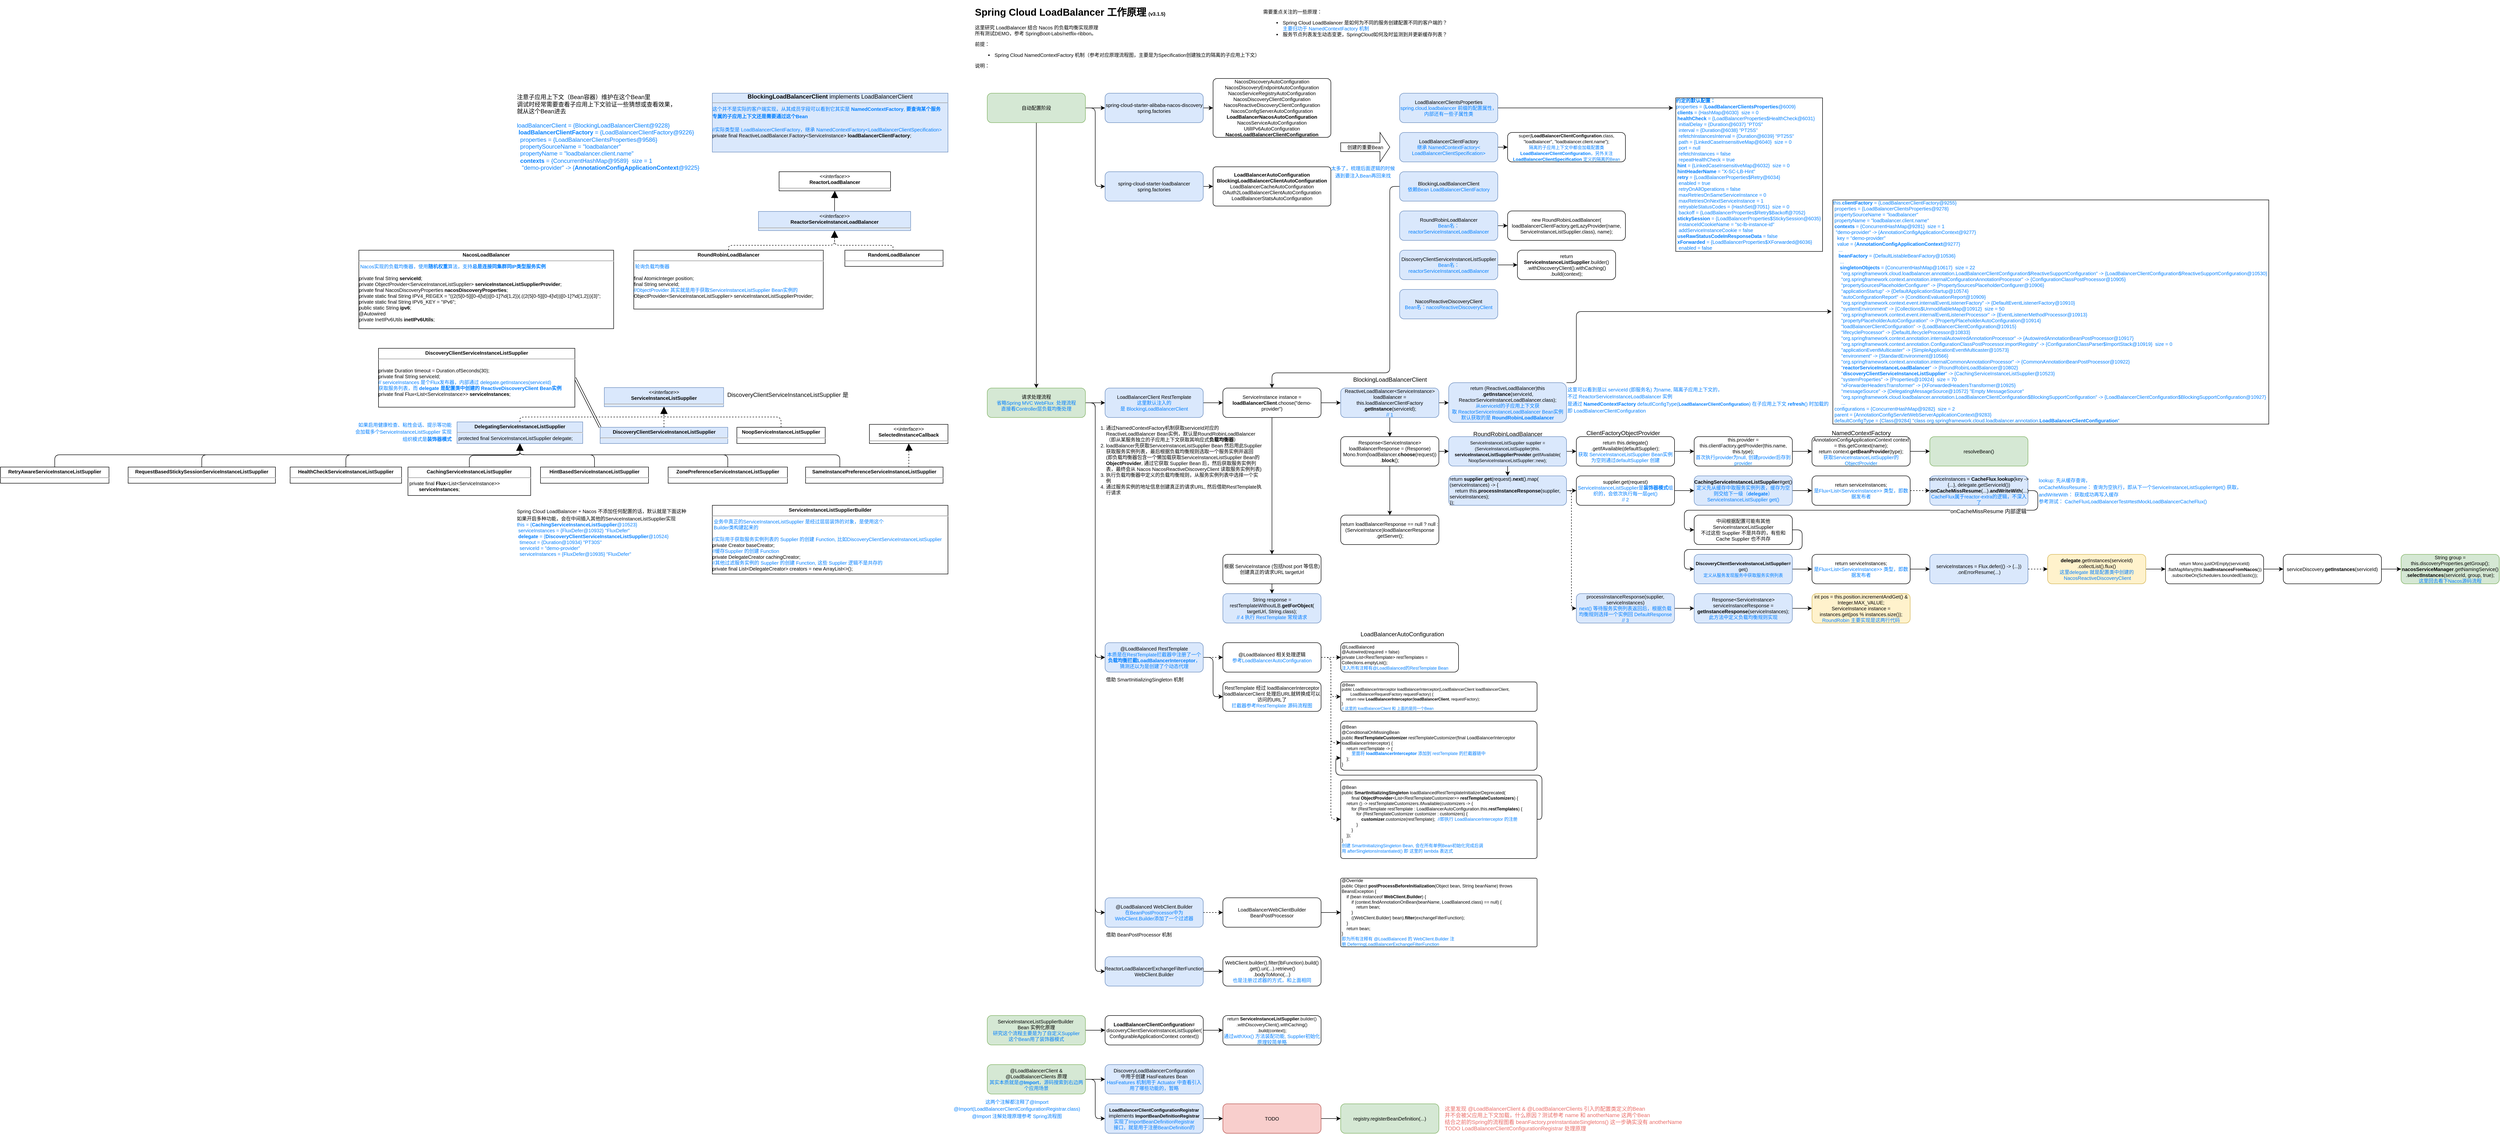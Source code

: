 <mxfile version="21.6.5" type="device" pages="3">
  <diagram id="f3Fi9e5t7PhujOKiYEsx" name="SpringCloudLoadBalancer">
    <mxGraphModel dx="3498" dy="606" grid="1" gridSize="10" guides="0" tooltips="1" connect="1" arrows="1" fold="1" page="1" pageScale="1" pageWidth="827" pageHeight="1169" background="none" math="0" shadow="0">
      <root>
        <mxCell id="0" />
        <mxCell id="1" parent="0" />
        <mxCell id="KydxWmPEN0qJnf4pflOT-1" value="&lt;p style=&quot;line-height: 1&quot;&gt;&lt;/p&gt;&lt;h1&gt;&lt;font style=&quot;font-size: 20px&quot;&gt;Spring Cloud LoadBalancer 工作原理&lt;/font&gt;&lt;font style=&quot;font-size: 16px&quot;&gt;&amp;nbsp;&lt;/font&gt;&lt;font style=&quot;font-size: 10px&quot;&gt;(v3.1.5)&amp;nbsp;&lt;/font&gt;&lt;/h1&gt;&lt;div style=&quot;font-size: 10px&quot;&gt;&lt;font style=&quot;font-size: 10px&quot;&gt;这里研究 LoadBalancer 结合 Nacos 的负载均衡实现原理&lt;/font&gt;&lt;/div&gt;&lt;div style=&quot;font-size: 10px&quot;&gt;&lt;font style=&quot;font-size: 10px&quot;&gt;所有测试DEMO，参考 SpringBoot-Labs/netflix-ribbon。&lt;/font&gt;&lt;/div&gt;&lt;p style=&quot;font-size: 10px&quot;&gt;&lt;font style=&quot;font-size: 10px&quot;&gt;前提：&lt;/font&gt;&lt;/p&gt;&lt;p style=&quot;font-size: 10px&quot;&gt;&lt;/p&gt;&lt;ul style=&quot;font-size: 10px&quot;&gt;&lt;li style=&quot;font-size: 10px&quot;&gt;Spring Cloud NamedContextFactory 机制（参考对应原理流程图，主要是为Specification创建独立的隔离的子应用上下文）&lt;/li&gt;&lt;/ul&gt;&lt;div&gt;说明：&lt;br&gt;&lt;div&gt;&lt;br&gt;&lt;/div&gt;&lt;/div&gt;&lt;p style=&quot;font-size: 10px&quot;&gt;&lt;/p&gt;&lt;p&gt;&lt;/p&gt;" style="text;html=1;strokeColor=none;fillColor=none;spacing=5;spacingTop=-20;whiteSpace=wrap;overflow=hidden;rounded=0;fontSize=10;" parent="1" vertex="1">
          <mxGeometry x="10" y="20" width="590" height="140" as="geometry" />
        </mxCell>
        <mxCell id="9Nb5X1CC6daOf7xSNShJ-1" value="&lt;font style=&quot;font-size: 10px;&quot;&gt;需要重点关注的一些原理：&lt;br&gt;&lt;ul&gt;&lt;li&gt;&lt;font style=&quot;font-size: 10px;&quot;&gt;Spring Cloud LoadBalancer 是如何为不同的服务创建配置不同的客户端的？&lt;br&gt;&lt;/font&gt;&lt;font color=&quot;#007fff&quot;&gt;主要归功于 NamedContextFactory 机制&lt;/font&gt;&lt;/li&gt;&lt;li&gt;&lt;font style=&quot;font-size: 10px;&quot;&gt;服务节点列表发生动态变更，SpringCloud如何及时监测到并更新缓存列表？&lt;/font&gt;&lt;/li&gt;&lt;/ul&gt;&lt;/font&gt;" style="text;html=1;strokeColor=none;fillColor=none;align=left;verticalAlign=top;whiteSpace=wrap;rounded=0;" parent="1" vertex="1">
          <mxGeometry x="600" y="20" width="640" height="140" as="geometry" />
        </mxCell>
        <mxCell id="khGB8-cCiWg7Y-Ce-5PI-6" value="" style="edgeStyle=orthogonalEdgeStyle;rounded=1;orthogonalLoop=1;jettySize=auto;html=1;fontSize=10;strokeColor=default;shadow=0;" parent="1" source="khGB8-cCiWg7Y-Ce-5PI-1" target="khGB8-cCiWg7Y-Ce-5PI-5" edge="1">
          <mxGeometry relative="1" as="geometry" />
        </mxCell>
        <mxCell id="khGB8-cCiWg7Y-Ce-5PI-9" style="edgeStyle=orthogonalEdgeStyle;rounded=1;orthogonalLoop=1;jettySize=auto;html=1;exitX=1;exitY=0.5;exitDx=0;exitDy=0;entryX=0;entryY=0.5;entryDx=0;entryDy=0;fontSize=10;strokeColor=default;shadow=0;" parent="1" source="khGB8-cCiWg7Y-Ce-5PI-1" target="khGB8-cCiWg7Y-Ce-5PI-7" edge="1">
          <mxGeometry relative="1" as="geometry" />
        </mxCell>
        <mxCell id="khGB8-cCiWg7Y-Ce-5PI-11" value="" style="edgeStyle=orthogonalEdgeStyle;rounded=1;orthogonalLoop=1;jettySize=auto;html=1;fontSize=10;strokeColor=default;shadow=0;" parent="1" source="khGB8-cCiWg7Y-Ce-5PI-1" target="khGB8-cCiWg7Y-Ce-5PI-10" edge="1">
          <mxGeometry relative="1" as="geometry" />
        </mxCell>
        <mxCell id="khGB8-cCiWg7Y-Ce-5PI-1" value="自动配置阶段" style="rounded=1;whiteSpace=wrap;html=1;fillColor=#d5e8d4;strokeColor=#82b366;fontSize=10;" parent="1" vertex="1">
          <mxGeometry x="40" y="200" width="200" height="60" as="geometry" />
        </mxCell>
        <mxCell id="khGB8-cCiWg7Y-Ce-5PI-22" value="" style="edgeStyle=orthogonalEdgeStyle;rounded=1;orthogonalLoop=1;jettySize=auto;html=1;strokeColor=default;shadow=0;" parent="1" source="khGB8-cCiWg7Y-Ce-5PI-5" target="khGB8-cCiWg7Y-Ce-5PI-21" edge="1">
          <mxGeometry relative="1" as="geometry" />
        </mxCell>
        <mxCell id="khGB8-cCiWg7Y-Ce-5PI-5" value="spring-cloud-starter-alibaba-nacos-discovery&lt;br&gt;spring.factories" style="rounded=1;whiteSpace=wrap;html=1;fillColor=#dae8fc;strokeColor=#6c8ebf;fontSize=10;" parent="1" vertex="1">
          <mxGeometry x="280" y="200" width="200" height="60" as="geometry" />
        </mxCell>
        <mxCell id="khGB8-cCiWg7Y-Ce-5PI-20" value="" style="edgeStyle=orthogonalEdgeStyle;rounded=1;orthogonalLoop=1;jettySize=auto;html=1;strokeColor=default;shadow=0;" parent="1" source="khGB8-cCiWg7Y-Ce-5PI-7" target="khGB8-cCiWg7Y-Ce-5PI-19" edge="1">
          <mxGeometry relative="1" as="geometry" />
        </mxCell>
        <mxCell id="khGB8-cCiWg7Y-Ce-5PI-7" value="spring-cloud-starter-loadbalancer&lt;br&gt;spring.factories" style="rounded=1;whiteSpace=wrap;html=1;fillColor=#dae8fc;strokeColor=#6c8ebf;fontSize=10;" parent="1" vertex="1">
          <mxGeometry x="280" y="360" width="200" height="60" as="geometry" />
        </mxCell>
        <mxCell id="khGB8-cCiWg7Y-Ce-5PI-17" style="edgeStyle=orthogonalEdgeStyle;rounded=1;orthogonalLoop=1;jettySize=auto;html=1;exitX=1;exitY=0.5;exitDx=0;exitDy=0;entryX=0;entryY=0.5;entryDx=0;entryDy=0;strokeColor=default;shadow=0;" parent="1" source="khGB8-cCiWg7Y-Ce-5PI-10" target="khGB8-cCiWg7Y-Ce-5PI-12" edge="1">
          <mxGeometry relative="1" as="geometry" />
        </mxCell>
        <mxCell id="khGB8-cCiWg7Y-Ce-5PI-18" style="edgeStyle=orthogonalEdgeStyle;rounded=1;orthogonalLoop=1;jettySize=auto;html=1;exitX=1;exitY=0.5;exitDx=0;exitDy=0;entryX=0;entryY=0.5;entryDx=0;entryDy=0;strokeColor=default;shadow=0;" parent="1" source="khGB8-cCiWg7Y-Ce-5PI-10" target="khGB8-cCiWg7Y-Ce-5PI-14" edge="1">
          <mxGeometry relative="1" as="geometry" />
        </mxCell>
        <mxCell id="khGB8-cCiWg7Y-Ce-5PI-24" style="edgeStyle=orthogonalEdgeStyle;rounded=1;orthogonalLoop=1;jettySize=auto;html=1;exitX=1;exitY=0.5;exitDx=0;exitDy=0;entryX=0;entryY=0.5;entryDx=0;entryDy=0;strokeColor=default;shadow=0;" parent="1" source="khGB8-cCiWg7Y-Ce-5PI-10" target="khGB8-cCiWg7Y-Ce-5PI-23" edge="1">
          <mxGeometry relative="1" as="geometry" />
        </mxCell>
        <mxCell id="khGB8-cCiWg7Y-Ce-5PI-29" style="edgeStyle=orthogonalEdgeStyle;rounded=1;orthogonalLoop=1;jettySize=auto;html=1;exitX=1;exitY=0.5;exitDx=0;exitDy=0;entryX=0;entryY=0.5;entryDx=0;entryDy=0;strokeColor=default;shadow=0;" parent="1" source="khGB8-cCiWg7Y-Ce-5PI-10" target="khGB8-cCiWg7Y-Ce-5PI-15" edge="1">
          <mxGeometry relative="1" as="geometry" />
        </mxCell>
        <mxCell id="khGB8-cCiWg7Y-Ce-5PI-10" value="请求处理流程&lt;br&gt;&lt;font color=&quot;#007fff&quot;&gt;省略Spring MVC WebFlux&amp;nbsp; 处理流程&lt;br&gt;直接看Controller层负载均衡处理&lt;/font&gt;" style="rounded=1;whiteSpace=wrap;html=1;fillColor=#d5e8d4;strokeColor=#82b366;fontSize=10;" parent="1" vertex="1">
          <mxGeometry x="40" y="801" width="200" height="60" as="geometry" />
        </mxCell>
        <mxCell id="uEqFnHDyktXJyKcs36Fb-104" style="edgeStyle=orthogonalEdgeStyle;rounded=0;orthogonalLoop=1;jettySize=auto;html=1;exitX=1;exitY=0.5;exitDx=0;exitDy=0;entryX=0;entryY=0.5;entryDx=0;entryDy=0;dashed=1;strokeColor=default;shadow=0;" parent="1" source="khGB8-cCiWg7Y-Ce-5PI-12" target="uEqFnHDyktXJyKcs36Fb-103" edge="1">
          <mxGeometry relative="1" as="geometry" />
        </mxCell>
        <mxCell id="khGB8-cCiWg7Y-Ce-5PI-12" value="@LoadBalanced WebClient.Builder&lt;br&gt;&lt;font color=&quot;#007fff&quot;&gt;在BeanPostProcessor中为WebClient.Builder添加了一个过滤器&lt;/font&gt;" style="rounded=1;whiteSpace=wrap;html=1;fillColor=#dae8fc;strokeColor=#6c8ebf;fontSize=10;" parent="1" vertex="1">
          <mxGeometry x="280" y="1840" width="200" height="60" as="geometry" />
        </mxCell>
        <mxCell id="uEqFnHDyktXJyKcs36Fb-107" value="" style="edgeStyle=orthogonalEdgeStyle;rounded=0;orthogonalLoop=1;jettySize=auto;html=1;strokeColor=default;shadow=0;" parent="1" source="khGB8-cCiWg7Y-Ce-5PI-14" target="uEqFnHDyktXJyKcs36Fb-106" edge="1">
          <mxGeometry relative="1" as="geometry" />
        </mxCell>
        <mxCell id="khGB8-cCiWg7Y-Ce-5PI-14" value="ReactorLoadBalancerExchangeFilterFunction&lt;br&gt;WebClient.Builder" style="rounded=1;whiteSpace=wrap;html=1;fillColor=#dae8fc;strokeColor=#6c8ebf;fontSize=10;" parent="1" vertex="1">
          <mxGeometry x="280" y="1960" width="200" height="60" as="geometry" />
        </mxCell>
        <mxCell id="uEqFnHDyktXJyKcs36Fb-83" value="" style="edgeStyle=orthogonalEdgeStyle;rounded=0;orthogonalLoop=1;jettySize=auto;html=1;dashed=1;strokeColor=default;shadow=0;" parent="1" source="khGB8-cCiWg7Y-Ce-5PI-15" target="uEqFnHDyktXJyKcs36Fb-82" edge="1">
          <mxGeometry relative="1" as="geometry" />
        </mxCell>
        <mxCell id="uEqFnHDyktXJyKcs36Fb-96" style="edgeStyle=orthogonalEdgeStyle;rounded=1;orthogonalLoop=1;jettySize=auto;html=1;exitX=1;exitY=0.5;exitDx=0;exitDy=0;entryX=0;entryY=0.5;entryDx=0;entryDy=0;strokeColor=default;shadow=0;" parent="1" source="khGB8-cCiWg7Y-Ce-5PI-15" target="uEqFnHDyktXJyKcs36Fb-95" edge="1">
          <mxGeometry relative="1" as="geometry" />
        </mxCell>
        <mxCell id="khGB8-cCiWg7Y-Ce-5PI-15" value="@LoadBalanced RestTemplate&lt;br&gt;&lt;font color=&quot;#007fff&quot;&gt;本质是在RestTemplate拦截器中注册了一个&lt;b&gt;负载均衡拦截LoadBalancerInterceptor&lt;/b&gt;，&lt;br&gt;猜测还以为是创建了个动态代理&lt;/font&gt;" style="rounded=1;whiteSpace=wrap;html=1;fillColor=#dae8fc;strokeColor=#6c8ebf;fontSize=10;" parent="1" vertex="1">
          <mxGeometry x="280" y="1320" width="200" height="60" as="geometry" />
        </mxCell>
        <mxCell id="khGB8-cCiWg7Y-Ce-5PI-19" value="&lt;div&gt;&lt;b&gt;LoadBalancerAutoConfiguration&lt;/b&gt;&lt;/div&gt;&lt;div&gt;&lt;b&gt;BlockingLoadBalancerClientAutoConfiguration&lt;/b&gt;&lt;/div&gt;&lt;div&gt;LoadBalancerCacheAutoConfiguration&lt;/div&gt;&lt;div&gt;OAuth2LoadBalancerClientAutoConfiguration&lt;/div&gt;&lt;div&gt;LoadBalancerStatsAutoConfiguration&lt;/div&gt;" style="rounded=1;whiteSpace=wrap;html=1;fontSize=10;arcSize=8;" parent="1" vertex="1">
          <mxGeometry x="500" y="350" width="240" height="80" as="geometry" />
        </mxCell>
        <mxCell id="khGB8-cCiWg7Y-Ce-5PI-21" value="&lt;div&gt;NacosDiscoveryAutoConfiguration&lt;/div&gt;&lt;div&gt;NacosDiscoveryEndpointAutoConfiguration&lt;/div&gt;&lt;div&gt;NacosServiceRegistryAutoConfiguration&lt;/div&gt;&lt;div&gt;NacosDiscoveryClientConfiguration&lt;/div&gt;&lt;div&gt;NacosReactiveDiscoveryClientConfiguration&lt;/div&gt;&lt;div&gt;NacosConfigServerAutoConfiguration&lt;/div&gt;&lt;div&gt;&lt;b&gt;LoadBalancerNacosAutoConfiguration&lt;/b&gt;&lt;/div&gt;&lt;div&gt;NacosServiceAutoConfiguration&lt;/div&gt;&lt;div&gt;UtilIPv6AutoConfiguration&lt;/div&gt;&lt;div&gt;&lt;b&gt;NacosLoadBalancerClientConfiguration&lt;/b&gt;&lt;br&gt;&lt;/div&gt;" style="rounded=1;whiteSpace=wrap;html=1;fontSize=10;arcSize=7;" parent="1" vertex="1">
          <mxGeometry x="500" y="170" width="240" height="120" as="geometry" />
        </mxCell>
        <mxCell id="khGB8-cCiWg7Y-Ce-5PI-26" value="" style="edgeStyle=orthogonalEdgeStyle;rounded=1;orthogonalLoop=1;jettySize=auto;html=1;strokeColor=default;shadow=0;" parent="1" source="khGB8-cCiWg7Y-Ce-5PI-23" target="khGB8-cCiWg7Y-Ce-5PI-25" edge="1">
          <mxGeometry relative="1" as="geometry" />
        </mxCell>
        <mxCell id="khGB8-cCiWg7Y-Ce-5PI-23" value="LoadBalancerClient&amp;nbsp;RestTemplate&lt;br&gt;&lt;font color=&quot;#007fff&quot;&gt;这里默认注入的是&amp;nbsp;BlockingLoadBalancerClient&lt;/font&gt;" style="rounded=1;whiteSpace=wrap;html=1;fillColor=#dae8fc;strokeColor=#6c8ebf;fontSize=10;" parent="1" vertex="1">
          <mxGeometry x="280" y="801" width="200" height="60" as="geometry" />
        </mxCell>
        <mxCell id="khGB8-cCiWg7Y-Ce-5PI-28" value="" style="edgeStyle=orthogonalEdgeStyle;rounded=1;orthogonalLoop=1;jettySize=auto;html=1;strokeColor=default;shadow=0;" parent="1" source="khGB8-cCiWg7Y-Ce-5PI-25" target="khGB8-cCiWg7Y-Ce-5PI-27" edge="1">
          <mxGeometry relative="1" as="geometry" />
        </mxCell>
        <mxCell id="iAYe1x8H37XBPk3sPTiQ-7" value="" style="edgeStyle=orthogonalEdgeStyle;rounded=1;orthogonalLoop=1;jettySize=auto;html=1;strokeColor=default;shadow=0;" parent="1" source="khGB8-cCiWg7Y-Ce-5PI-25" target="iAYe1x8H37XBPk3sPTiQ-6" edge="1">
          <mxGeometry relative="1" as="geometry" />
        </mxCell>
        <mxCell id="khGB8-cCiWg7Y-Ce-5PI-25" value="ServiceInstance instance = &lt;b&gt;loadBalancerClient&lt;/b&gt;.choose(&quot;demo-provider&quot;)" style="rounded=1;whiteSpace=wrap;html=1;fontSize=10;" parent="1" vertex="1">
          <mxGeometry x="520" y="801" width="200" height="60" as="geometry" />
        </mxCell>
        <mxCell id="uEqFnHDyktXJyKcs36Fb-81" value="" style="edgeStyle=orthogonalEdgeStyle;rounded=0;orthogonalLoop=1;jettySize=auto;html=1;strokeColor=default;shadow=0;" parent="1" source="khGB8-cCiWg7Y-Ce-5PI-27" target="uEqFnHDyktXJyKcs36Fb-80" edge="1">
          <mxGeometry relative="1" as="geometry" />
        </mxCell>
        <mxCell id="khGB8-cCiWg7Y-Ce-5PI-27" value="根据 ServiceInstance (包括host port 等信息)创建真正的请求URL targetUrl" style="rounded=1;whiteSpace=wrap;html=1;fontSize=10;" parent="1" vertex="1">
          <mxGeometry x="520" y="1140" width="200" height="60" as="geometry" />
        </mxCell>
        <mxCell id="uEqFnHDyktXJyKcs36Fb-84" style="edgeStyle=orthogonalEdgeStyle;rounded=1;orthogonalLoop=1;jettySize=auto;html=1;exitX=0;exitY=0.5;exitDx=0;exitDy=0;entryX=0.5;entryY=0;entryDx=0;entryDy=0;fillColor=#d5e8d4;strokeColor=default;shadow=0;" parent="1" source="khGB8-cCiWg7Y-Ce-5PI-32" target="khGB8-cCiWg7Y-Ce-5PI-25" edge="1">
          <mxGeometry relative="1" as="geometry">
            <Array as="points">
              <mxPoint x="860" y="390" />
              <mxPoint x="860" y="770" />
              <mxPoint x="620" y="770" />
            </Array>
          </mxGeometry>
        </mxCell>
        <mxCell id="khGB8-cCiWg7Y-Ce-5PI-32" value="&lt;div&gt;&lt;span style=&quot;background-color: initial;&quot;&gt;BlockingLoadBalancerClient&lt;/span&gt;&lt;br&gt;&lt;/div&gt;&lt;div&gt;&lt;font color=&quot;#007fff&quot;&gt;依赖Bean LoadBalancerClientFactory&lt;/font&gt;&lt;/div&gt;" style="rounded=1;whiteSpace=wrap;html=1;fillColor=#dae8fc;strokeColor=#6c8ebf;fontSize=10;" parent="1" vertex="1">
          <mxGeometry x="880" y="360" width="200" height="60" as="geometry" />
        </mxCell>
        <mxCell id="iAYe1x8H37XBPk3sPTiQ-4" value="" style="edgeStyle=orthogonalEdgeStyle;rounded=1;orthogonalLoop=1;jettySize=auto;html=1;strokeColor=default;shadow=0;" parent="1" source="khGB8-cCiWg7Y-Ce-5PI-33" target="iAYe1x8H37XBPk3sPTiQ-3" edge="1">
          <mxGeometry relative="1" as="geometry" />
        </mxCell>
        <mxCell id="khGB8-cCiWg7Y-Ce-5PI-33" value="LoadBalancerClientFactory&lt;br&gt;&lt;font color=&quot;#007fff&quot;&gt;继承 NamedContextFactory&amp;lt;&lt;br&gt;LoadBalancerClientSpecification&amp;gt;&lt;/font&gt;" style="rounded=1;whiteSpace=wrap;html=1;fontSize=10;fillColor=#dae8fc;strokeColor=#6c8ebf;" parent="1" vertex="1">
          <mxGeometry x="880" y="280" width="200" height="60" as="geometry" />
        </mxCell>
        <mxCell id="iAYe1x8H37XBPk3sPTiQ-5" style="edgeStyle=orthogonalEdgeStyle;rounded=1;orthogonalLoop=1;jettySize=auto;html=1;exitX=1;exitY=0.5;exitDx=0;exitDy=0;entryX=-0.009;entryY=0.091;entryDx=0;entryDy=0;entryPerimeter=0;fillColor=#d5e8d4;strokeColor=default;shadow=0;" parent="1" source="khGB8-cCiWg7Y-Ce-5PI-37" target="khGB8-cCiWg7Y-Ce-5PI-45" edge="1">
          <mxGeometry relative="1" as="geometry" />
        </mxCell>
        <mxCell id="khGB8-cCiWg7Y-Ce-5PI-37" value="LoadBalancerClientsProperties&lt;br&gt;&lt;font color=&quot;#007fff&quot;&gt;spring.cloud.loadbalancer 前缀的配置属性，内部还有一些子属性类&lt;/font&gt;" style="rounded=1;whiteSpace=wrap;html=1;fillColor=#dae8fc;strokeColor=#6c8ebf;fontSize=10;" parent="1" vertex="1">
          <mxGeometry x="880" y="200" width="200" height="60" as="geometry" />
        </mxCell>
        <mxCell id="khGB8-cCiWg7Y-Ce-5PI-45" value="&lt;div style=&quot;font-size: 10px;&quot;&gt;&lt;font style=&quot;font-size: 10px;&quot; color=&quot;#007fff&quot;&gt;&lt;b&gt;约定的默认配置：&lt;/b&gt;&lt;/font&gt;&lt;/div&gt;&lt;div style=&quot;font-size: 10px;&quot;&gt;&lt;font style=&quot;font-size: 10px;&quot; color=&quot;#007fff&quot;&gt;properties = {&lt;b&gt;LoadBalancerClientsProperties&lt;/b&gt;@6009}&amp;nbsp;&lt;/font&gt;&lt;/div&gt;&lt;div style=&quot;font-size: 10px;&quot;&gt;&lt;font style=&quot;font-size: 10px;&quot; color=&quot;#007fff&quot;&gt;&amp;nbsp;&lt;b&gt;clients&lt;/b&gt; = {HashMap@6030}&amp;nbsp; size = 0&lt;/font&gt;&lt;/div&gt;&lt;div style=&quot;font-size: 10px;&quot;&gt;&lt;font style=&quot;font-size: 10px;&quot; color=&quot;#007fff&quot;&gt;&amp;nbsp;&lt;b&gt;healthCheck&lt;/b&gt; = {LoadBalancerProperties$HealthCheck@6031}&amp;nbsp;&lt;/font&gt;&lt;/div&gt;&lt;div style=&quot;font-size: 10px;&quot;&gt;&lt;font style=&quot;font-size: 10px;&quot; color=&quot;#007fff&quot;&gt;&amp;nbsp; initialDelay = {Duration@6037} &quot;PT0S&quot;&lt;/font&gt;&lt;/div&gt;&lt;div style=&quot;font-size: 10px;&quot;&gt;&lt;font style=&quot;font-size: 10px;&quot; color=&quot;#007fff&quot;&gt;&amp;nbsp; interval = {Duration@6038} &quot;PT25S&quot;&lt;/font&gt;&lt;/div&gt;&lt;div style=&quot;font-size: 10px;&quot;&gt;&lt;font style=&quot;font-size: 10px;&quot; color=&quot;#007fff&quot;&gt;&amp;nbsp; refetchInstancesInterval = {Duration@6039} &quot;PT25S&quot;&lt;/font&gt;&lt;/div&gt;&lt;div style=&quot;font-size: 10px;&quot;&gt;&lt;font style=&quot;font-size: 10px;&quot; color=&quot;#007fff&quot;&gt;&amp;nbsp; path = {LinkedCaseInsensitiveMap@6040}&amp;nbsp; size = 0&lt;/font&gt;&lt;/div&gt;&lt;div style=&quot;font-size: 10px;&quot;&gt;&lt;font style=&quot;font-size: 10px;&quot; color=&quot;#007fff&quot;&gt;&amp;nbsp; port = null&lt;/font&gt;&lt;/div&gt;&lt;div style=&quot;font-size: 10px;&quot;&gt;&lt;font style=&quot;font-size: 10px;&quot; color=&quot;#007fff&quot;&gt;&amp;nbsp; refetchInstances = false&lt;/font&gt;&lt;/div&gt;&lt;div style=&quot;font-size: 10px;&quot;&gt;&lt;font style=&quot;font-size: 10px;&quot; color=&quot;#007fff&quot;&gt;&amp;nbsp; repeatHealthCheck = true&lt;/font&gt;&lt;/div&gt;&lt;div style=&quot;font-size: 10px;&quot;&gt;&lt;font style=&quot;font-size: 10px;&quot; color=&quot;#007fff&quot;&gt;&amp;nbsp;&lt;b&gt;hint&lt;/b&gt; = {LinkedCaseInsensitiveMap@6032}&amp;nbsp; size = 0&lt;/font&gt;&lt;/div&gt;&lt;div style=&quot;font-size: 10px;&quot;&gt;&lt;font style=&quot;font-size: 10px;&quot; color=&quot;#007fff&quot;&gt;&amp;nbsp;&lt;b&gt;hintHeaderName&lt;/b&gt; = &quot;X-SC-LB-Hint&quot;&lt;/font&gt;&lt;/div&gt;&lt;div style=&quot;font-size: 10px;&quot;&gt;&lt;font style=&quot;font-size: 10px;&quot; color=&quot;#007fff&quot;&gt;&amp;nbsp;&lt;b&gt;retry&lt;/b&gt; = {LoadBalancerProperties$Retry@6034}&amp;nbsp;&lt;/font&gt;&lt;/div&gt;&lt;div style=&quot;font-size: 10px;&quot;&gt;&lt;font style=&quot;font-size: 10px;&quot; color=&quot;#007fff&quot;&gt;&amp;nbsp; enabled = true&lt;/font&gt;&lt;/div&gt;&lt;div style=&quot;font-size: 10px;&quot;&gt;&lt;font style=&quot;font-size: 10px;&quot; color=&quot;#007fff&quot;&gt;&amp;nbsp; retryOnAllOperations = false&lt;/font&gt;&lt;/div&gt;&lt;div style=&quot;font-size: 10px;&quot;&gt;&lt;font style=&quot;font-size: 10px;&quot; color=&quot;#007fff&quot;&gt;&amp;nbsp; maxRetriesOnSameServiceInstance = 0&lt;/font&gt;&lt;/div&gt;&lt;div style=&quot;font-size: 10px;&quot;&gt;&lt;font style=&quot;font-size: 10px;&quot; color=&quot;#007fff&quot;&gt;&amp;nbsp; maxRetriesOnNextServiceInstance = 1&lt;/font&gt;&lt;/div&gt;&lt;div style=&quot;font-size: 10px;&quot;&gt;&lt;font style=&quot;font-size: 10px;&quot; color=&quot;#007fff&quot;&gt;&amp;nbsp; retryableStatusCodes = {HashSet@7051}&amp;nbsp; size = 0&lt;/font&gt;&lt;/div&gt;&lt;div style=&quot;font-size: 10px;&quot;&gt;&lt;font style=&quot;font-size: 10px;&quot; color=&quot;#007fff&quot;&gt;&amp;nbsp; backoff = {LoadBalancerProperties$Retry$Backoff@7052}&amp;nbsp;&lt;/font&gt;&lt;/div&gt;&lt;div style=&quot;font-size: 10px;&quot;&gt;&lt;font style=&quot;font-size: 10px;&quot; color=&quot;#007fff&quot;&gt;&amp;nbsp;&lt;b&gt;stickySession&lt;/b&gt; = {LoadBalancerProperties$StickySession@6035}&amp;nbsp;&lt;/font&gt;&lt;/div&gt;&lt;div style=&quot;font-size: 10px;&quot;&gt;&lt;font style=&quot;font-size: 10px;&quot; color=&quot;#007fff&quot;&gt;&amp;nbsp; instanceIdCookieName = &quot;sc-lb-instance-id&quot;&lt;/font&gt;&lt;/div&gt;&lt;div style=&quot;font-size: 10px;&quot;&gt;&lt;font style=&quot;font-size: 10px;&quot; color=&quot;#007fff&quot;&gt;&amp;nbsp; addServiceInstanceCookie = false&lt;/font&gt;&lt;/div&gt;&lt;div style=&quot;font-size: 10px;&quot;&gt;&lt;font style=&quot;font-size: 10px;&quot; color=&quot;#007fff&quot;&gt;&amp;nbsp;&lt;b&gt;useRawStatusCodeInResponseData&lt;/b&gt; = false&lt;/font&gt;&lt;/div&gt;&lt;div style=&quot;font-size: 10px;&quot;&gt;&lt;font style=&quot;font-size: 10px;&quot; color=&quot;#007fff&quot;&gt;&amp;nbsp;&lt;b&gt;xForwarded&lt;/b&gt; = {LoadBalancerProperties$XForwarded@6036}&amp;nbsp;&lt;/font&gt;&lt;/div&gt;&lt;div style=&quot;font-size: 10px;&quot;&gt;&lt;font style=&quot;font-size: 10px;&quot; color=&quot;#007fff&quot;&gt;&amp;nbsp; enabled = false&lt;/font&gt;&lt;/div&gt;" style="text;html=1;align=left;verticalAlign=middle;resizable=0;points=[];autosize=1;strokeColor=none;fillColor=none;labelBorderColor=default;" parent="1" vertex="1">
          <mxGeometry x="1440" y="200" width="320" height="330" as="geometry" />
        </mxCell>
        <mxCell id="khGB8-cCiWg7Y-Ce-5PI-47" value="&lt;font style=&quot;font-size: 10px;&quot;&gt;创建的重要Bean&lt;/font&gt;" style="shape=singleArrow;whiteSpace=wrap;html=1;" parent="1" vertex="1">
          <mxGeometry x="760" y="280" width="100" height="60" as="geometry" />
        </mxCell>
        <mxCell id="iAYe1x8H37XBPk3sPTiQ-1" value="&lt;div style=&quot;text-align: center;&quot;&gt;&lt;font style=&quot;&quot;&gt;&lt;font color=&quot;#000000&quot;&gt;&lt;b&gt;BlockingLoadBalancerClient&amp;nbsp;&lt;/b&gt;&lt;/font&gt;&lt;/font&gt;&lt;span style=&quot;background-color: initial;&quot;&gt;implements LoadBalancerClient&lt;/span&gt;&lt;/div&gt;&lt;hr style=&quot;font-size: 10px;&quot; size=&quot;1&quot;&gt;&lt;font style=&quot;font-size: 10px;&quot;&gt;&lt;font color=&quot;#007fff&quot;&gt;这个并不是实际的客户端实现，从其成员字段可以看到它其实是 &lt;b&gt;NamedContextFactory&lt;/b&gt;, &lt;b&gt;要查询某个服务&lt;br&gt;专属的子应用上下文还是需要通过这个Bean&lt;/b&gt;&lt;br&gt;&lt;/font&gt;&lt;br&gt;&lt;span style=&quot;background-color: initial;&quot;&gt;&lt;div style=&quot;font-size: 10px;&quot;&gt;&lt;font color=&quot;#007fff&quot;&gt;//实际类型是 LoadBalancerClientFactory，继承 NamedContextFactory&amp;lt;&lt;span style=&quot;background-color: initial;&quot;&gt;LoadBalancerClientSpecification&amp;gt;&lt;/span&gt;&lt;/font&gt;&lt;/div&gt;&lt;div style=&quot;&quot;&gt;&lt;font color=&quot;#000000&quot;&gt;&lt;span style=&quot;font-size: 10px;&quot;&gt;private final ReactiveLoadBalancer.Factory&amp;lt;ServiceInstance&amp;gt; &lt;b&gt;loadBalancerClientFactory&lt;/b&gt;;&lt;/span&gt;&lt;/font&gt;&lt;br&gt;&lt;/div&gt;&lt;/span&gt;&lt;/font&gt;" style="verticalAlign=top;align=left;overflow=fill;fontSize=12;fontFamily=Helvetica;html=1;fillColor=#dae8fc;strokeColor=#6c8ebf;" parent="1" vertex="1">
          <mxGeometry x="-520" y="200" width="480" height="120" as="geometry" />
        </mxCell>
        <mxCell id="iAYe1x8H37XBPk3sPTiQ-3" value="&lt;font style=&quot;font-size: 9px;&quot;&gt;&lt;font style=&quot;font-size: 9px;&quot;&gt;super(&lt;/font&gt;&lt;b style=&quot;font-size: 9px;&quot;&gt;LoadBalancerClientConfiguration&lt;/b&gt;&lt;font style=&quot;font-size: 9px;&quot;&gt;.class, &quot;loadbalancer&quot;, &quot;loadbalancer.client.name&quot;);&lt;/font&gt;&lt;br&gt;&lt;font style=&quot;font-size: 9px;&quot; color=&quot;#007fff&quot;&gt;隔离的子应用上下文中都会加载配置类&lt;/font&gt;&lt;span style=&quot;font-size: 9px; border-color: var(--border-color);&quot;&gt;&lt;font style=&quot;font-size: 9px;&quot; color=&quot;#007fff&quot;&gt;&lt;b&gt;LoadBalancerClientConfiguration&lt;/b&gt;，另外关注&lt;br&gt;&lt;/font&gt;&lt;/span&gt;&lt;font style=&quot;font-size: 9px;&quot; color=&quot;#007fff&quot;&gt;&lt;b&gt;LoadBalancerClientSpecification &lt;/b&gt;定义的隔离的Bean&lt;/font&gt;&lt;br&gt;&lt;/font&gt;" style="rounded=1;whiteSpace=wrap;html=1;fontSize=10;" parent="1" vertex="1">
          <mxGeometry x="1100" y="280" width="240" height="60" as="geometry" />
        </mxCell>
        <mxCell id="iAYe1x8H37XBPk3sPTiQ-10" value="" style="edgeStyle=orthogonalEdgeStyle;rounded=1;orthogonalLoop=1;jettySize=auto;html=1;strokeColor=default;shadow=0;" parent="1" source="iAYe1x8H37XBPk3sPTiQ-6" target="iAYe1x8H37XBPk3sPTiQ-9" edge="1">
          <mxGeometry relative="1" as="geometry" />
        </mxCell>
        <mxCell id="iAYe1x8H37XBPk3sPTiQ-21" value="" style="edgeStyle=orthogonalEdgeStyle;rounded=1;orthogonalLoop=1;jettySize=auto;html=1;strokeColor=default;shadow=0;" parent="1" source="iAYe1x8H37XBPk3sPTiQ-6" target="iAYe1x8H37XBPk3sPTiQ-20" edge="1">
          <mxGeometry relative="1" as="geometry" />
        </mxCell>
        <mxCell id="iAYe1x8H37XBPk3sPTiQ-6" value="ReactiveLoadBalancer&amp;lt;ServiceInstance&amp;gt; loadBalancer = this.loadBalancerClientFactory&lt;br&gt;.&lt;b&gt;getInstance&lt;/b&gt;(serviceId);&lt;br&gt;&lt;font color=&quot;#007fff&quot;&gt;// 1&lt;/font&gt;" style="rounded=1;whiteSpace=wrap;html=1;fontSize=10;fillColor=#dae8fc;strokeColor=#6c8ebf;" parent="1" vertex="1">
          <mxGeometry x="760" y="801" width="200" height="60" as="geometry" />
        </mxCell>
        <mxCell id="iAYe1x8H37XBPk3sPTiQ-8" value="BlockingLoadBalancerClient" style="text;html=1;align=center;verticalAlign=middle;resizable=0;points=[];autosize=1;strokeColor=none;fillColor=none;" parent="1" vertex="1">
          <mxGeometry x="775" y="769" width="170" height="30" as="geometry" />
        </mxCell>
        <mxCell id="uEqFnHDyktXJyKcs36Fb-3" style="edgeStyle=orthogonalEdgeStyle;rounded=1;orthogonalLoop=1;jettySize=auto;html=1;exitX=1;exitY=0;exitDx=0;exitDy=0;fillColor=#d5e8d4;strokeColor=default;shadow=0;" parent="1" source="iAYe1x8H37XBPk3sPTiQ-9" target="uEqFnHDyktXJyKcs36Fb-2" edge="1">
          <mxGeometry relative="1" as="geometry">
            <Array as="points">
              <mxPoint x="1240" y="790" />
              <mxPoint x="1240" y="645" />
            </Array>
          </mxGeometry>
        </mxCell>
        <mxCell id="iAYe1x8H37XBPk3sPTiQ-9" value="return (ReactiveLoadBalancer)this&lt;br&gt;.&lt;b&gt;getInstance&lt;/b&gt;(serviceId, ReactorServiceInstanceLoadBalancer.class);&lt;br&gt;&lt;font color=&quot;#007fff&quot;&gt;从serviceId的子应用上下文获取&amp;nbsp;ReactorServiceInstanceLoadBalancer Bean实例&lt;br&gt;默认获取的是 &lt;b&gt;RoundRobinLoadBalancer&lt;/b&gt;&lt;br&gt;&lt;/font&gt;" style="rounded=1;whiteSpace=wrap;html=1;fontSize=10;fillColor=#dae8fc;strokeColor=#6c8ebf;" parent="1" vertex="1">
          <mxGeometry x="980" y="790" width="240" height="81" as="geometry" />
        </mxCell>
        <mxCell id="iAYe1x8H37XBPk3sPTiQ-11" value="&lt;font style=&quot;font-size: 10px;&quot;&gt;这里可以看到是以 serviceId (即服务名) 为name,&amp;nbsp;隔离子应用上下文的，&lt;br&gt;不过 ReactorServiceInstanceLoadBalancer 实例&lt;br&gt;是通过 &lt;b&gt;NamedContextFactory&lt;/b&gt; defautlConfigType(&lt;b style=&quot;border-color: var(--border-color); font-size: 9px; text-align: center;&quot;&gt;LoadBalancerClientConfiguration&lt;/b&gt;)&amp;nbsp;在子应用上下文&amp;nbsp;&lt;b&gt;refresh&lt;/b&gt;() 时加载的&lt;br&gt;即&amp;nbsp;LoadBalancerClientConfiguration&lt;br&gt;&lt;/font&gt;" style="text;html=1;align=left;verticalAlign=middle;resizable=0;points=[];autosize=1;fontColor=#007FFF;" parent="1" vertex="1">
          <mxGeometry x="1220" y="790" width="560" height="70" as="geometry" />
        </mxCell>
        <mxCell id="iAYe1x8H37XBPk3sPTiQ-32" value="" style="edgeStyle=orthogonalEdgeStyle;rounded=1;orthogonalLoop=1;jettySize=auto;html=1;strokeColor=default;shadow=0;" parent="1" source="iAYe1x8H37XBPk3sPTiQ-12" target="iAYe1x8H37XBPk3sPTiQ-31" edge="1">
          <mxGeometry relative="1" as="geometry" />
        </mxCell>
        <mxCell id="iAYe1x8H37XBPk3sPTiQ-12" value="RoundRobinLoadBalancer&lt;br&gt;&lt;font color=&quot;#007fff&quot;&gt;Bean名：reactorServiceInstanceLoadBalancer&lt;/font&gt;" style="rounded=1;whiteSpace=wrap;html=1;fillColor=#dae8fc;strokeColor=#6c8ebf;fontSize=10;" parent="1" vertex="1">
          <mxGeometry x="880" y="440" width="200" height="60" as="geometry" />
        </mxCell>
        <mxCell id="iAYe1x8H37XBPk3sPTiQ-13" value="&lt;p style=&quot;margin: 4px 0px 0px; text-align: center; font-size: 10px;&quot;&gt;&lt;b style=&quot;font-size: 10px;&quot;&gt;RandomLoadBalancer&lt;/b&gt;&lt;/p&gt;&lt;hr style=&quot;font-size: 10px;&quot;&gt;" style="verticalAlign=top;align=left;overflow=fill;fontSize=10;fontFamily=Helvetica;html=1;rounded=0;shadow=0;comic=0;labelBackgroundColor=none;strokeWidth=1;" parent="1" vertex="1">
          <mxGeometry x="-250" y="520" width="200" height="33" as="geometry" />
        </mxCell>
        <mxCell id="iAYe1x8H37XBPk3sPTiQ-14" value="&lt;p style=&quot;margin: 4px 0px 0px; text-align: center; font-size: 10px;&quot;&gt;&lt;i style=&quot;font-size: 10px;&quot;&gt;&amp;lt;&amp;lt;interface&amp;gt;&amp;gt;&lt;/i&gt;&lt;br style=&quot;font-size: 10px;&quot;&gt;&lt;b style=&quot;font-size: 10px;&quot;&gt;ReactorLoadBalancer&lt;t style=&quot;font-size: 10px;&quot;&gt;&lt;/t&gt;&lt;/b&gt;&lt;/p&gt;&lt;hr style=&quot;font-size: 10px;&quot;&gt;" style="verticalAlign=top;align=left;overflow=fill;fontSize=10;fontFamily=Helvetica;html=1;rounded=0;shadow=0;comic=0;labelBackgroundColor=none;strokeWidth=1;" parent="1" vertex="1">
          <mxGeometry x="-384" y="360" width="227" height="39" as="geometry" />
        </mxCell>
        <mxCell id="iAYe1x8H37XBPk3sPTiQ-15" value="&lt;p style=&quot;margin: 4px 0px 0px; text-align: center; font-size: 10px;&quot;&gt;&lt;i style=&quot;font-size: 10px;&quot;&gt;&amp;lt;&amp;lt;interface&amp;gt;&amp;gt;&lt;/i&gt;&lt;br style=&quot;font-size: 10px;&quot;&gt;&lt;b style=&quot;font-size: 10px;&quot;&gt;ReactorServiceInstanceLoadBalancer&lt;/b&gt;&lt;/p&gt;&lt;hr style=&quot;font-size: 10px;&quot;&gt;" style="verticalAlign=top;align=left;overflow=fill;fontSize=10;fontFamily=Helvetica;html=1;rounded=0;shadow=0;comic=0;labelBackgroundColor=none;strokeWidth=1;fillColor=#dae8fc;strokeColor=#6c8ebf;" parent="1" vertex="1">
          <mxGeometry x="-426" y="441" width="310" height="39" as="geometry" />
        </mxCell>
        <mxCell id="iAYe1x8H37XBPk3sPTiQ-16" value="&lt;p style=&quot;margin: 4px 0px 0px; text-align: center; font-size: 10px;&quot;&gt;&lt;b style=&quot;font-size: 10px;&quot;&gt;RoundRobinLoadBalancer&lt;/b&gt;&lt;/p&gt;&lt;hr style=&quot;font-size: 10px;&quot;&gt;&lt;font color=&quot;#007fff&quot;&gt;&amp;nbsp;轮询负载均衡器&lt;/font&gt;&lt;br&gt;&lt;br&gt;final AtomicInteger position;&lt;div&gt;final String serviceId;&lt;/div&gt;&lt;div&gt;&lt;font color=&quot;#007fff&quot;&gt;//ObjectProvider 其实就是用于获取ServiceInstanceListSupplier Bean实例的&lt;/font&gt;&lt;/div&gt;&lt;div&gt;ObjectProvider&amp;lt;ServiceInstanceListSupplier&amp;gt; serviceInstanceListSupplierProvider;&lt;/div&gt;" style="verticalAlign=top;align=left;overflow=fill;fontSize=10;fontFamily=Helvetica;html=1;rounded=0;shadow=0;comic=0;labelBackgroundColor=none;strokeWidth=1;" parent="1" vertex="1">
          <mxGeometry x="-680" y="520" width="386" height="120" as="geometry" />
        </mxCell>
        <mxCell id="iAYe1x8H37XBPk3sPTiQ-17" value="" style="html=1;rounded=1;edgeStyle=orthogonalEdgeStyle;dashed=1;startArrow=none;endArrow=block;endSize=12;strokeColor=default;exitX=0.500;exitY=0.002;exitDx=0;exitDy=0;entryX=0.500;entryY=1.002;entryDx=0;entryDy=0;fontSize=10;shadow=0;" parent="1" source="iAYe1x8H37XBPk3sPTiQ-13" target="iAYe1x8H37XBPk3sPTiQ-15" edge="1">
          <mxGeometry width="50" height="50" relative="1" as="geometry">
            <Array as="points">
              <mxPoint x="-152" y="510" />
              <mxPoint x="-271" y="510" />
            </Array>
          </mxGeometry>
        </mxCell>
        <mxCell id="iAYe1x8H37XBPk3sPTiQ-18" value="" style="html=1;rounded=1;edgeStyle=orthogonalEdgeStyle;dashed=0;startArrow=none;endArrow=block;endSize=12;strokeColor=default;exitX=0.500;exitY=0.002;exitDx=0;exitDy=0;entryX=0.500;entryY=1.002;entryDx=0;entryDy=0;fontSize=10;shadow=0;" parent="1" source="iAYe1x8H37XBPk3sPTiQ-15" target="iAYe1x8H37XBPk3sPTiQ-14" edge="1">
          <mxGeometry width="50" height="50" relative="1" as="geometry">
            <Array as="points" />
          </mxGeometry>
        </mxCell>
        <mxCell id="iAYe1x8H37XBPk3sPTiQ-19" value="" style="html=1;rounded=1;edgeStyle=orthogonalEdgeStyle;dashed=1;startArrow=none;endArrow=block;endSize=12;strokeColor=default;exitX=0.500;exitY=0.002;exitDx=0;exitDy=0;entryX=0.500;entryY=1.002;entryDx=0;entryDy=0;fontSize=10;shadow=0;" parent="1" source="iAYe1x8H37XBPk3sPTiQ-16" target="iAYe1x8H37XBPk3sPTiQ-15" edge="1">
          <mxGeometry width="50" height="50" relative="1" as="geometry">
            <Array as="points">
              <mxPoint x="-487" y="510" />
              <mxPoint x="-271" y="510" />
            </Array>
          </mxGeometry>
        </mxCell>
        <mxCell id="iAYe1x8H37XBPk3sPTiQ-24" value="" style="edgeStyle=orthogonalEdgeStyle;rounded=1;orthogonalLoop=1;jettySize=auto;html=1;strokeColor=default;shadow=0;" parent="1" source="iAYe1x8H37XBPk3sPTiQ-20" target="iAYe1x8H37XBPk3sPTiQ-23" edge="1">
          <mxGeometry relative="1" as="geometry" />
        </mxCell>
        <mxCell id="iAYe1x8H37XBPk3sPTiQ-27" value="" style="edgeStyle=orthogonalEdgeStyle;rounded=1;orthogonalLoop=1;jettySize=auto;html=1;strokeColor=default;shadow=0;" parent="1" source="iAYe1x8H37XBPk3sPTiQ-20" target="iAYe1x8H37XBPk3sPTiQ-26" edge="1">
          <mxGeometry relative="1" as="geometry" />
        </mxCell>
        <mxCell id="iAYe1x8H37XBPk3sPTiQ-20" value="Response&amp;lt;ServiceInstance&amp;gt; loadBalancerResponse = (Response)&lt;br&gt;Mono.from(loadBalancer.&lt;b&gt;choose&lt;/b&gt;(request))&lt;br&gt;.&lt;b&gt;block&lt;/b&gt;();" style="rounded=1;whiteSpace=wrap;html=1;fontSize=10;" parent="1" vertex="1">
          <mxGeometry x="760" y="900" width="200" height="60" as="geometry" />
        </mxCell>
        <mxCell id="iAYe1x8H37XBPk3sPTiQ-22" value="&lt;ol&gt;&lt;li&gt;&lt;span style=&quot;background-color: initial;&quot;&gt;通过NamedContextFactory机制获取serviceId对应的ReactiveLoadBalancer Bean实例，默认是&lt;/span&gt;RoundRobinLoadBalancer&lt;br&gt;（即从某服务独立的子应用上下文获取其响应式&lt;b&gt;负载均衡器&lt;/b&gt;）&lt;/li&gt;&lt;li&gt;loadBalancer先获取ServiceInstanceListSupplier Bean 然后用此Supplier获取服务实例列表，最后根据负载均衡规则选取一个服务实例并返回&lt;br&gt;(即负载均衡器包含一个懒加载获取ServiceInstanceListSupplier Bean的 &lt;b&gt;ObjectProvider&lt;/b&gt;, 通过它获取 Supplier Bean 后，然后获取服务实例列表，最终会从 Nacos NacosReactiveDiscoveryClient 读取服务实例列表)&lt;br&gt;&lt;/li&gt;&lt;li&gt;执行负载均衡器中定义的负载均衡规则，从服务实例列表中选择一个实例&lt;/li&gt;&lt;li&gt;通过服务实例的地址信息创建真正的请求URL, 然后借助RestTemplate执行请求&lt;/li&gt;&lt;/ol&gt;" style="text;html=1;strokeColor=none;fillColor=none;align=left;verticalAlign=top;whiteSpace=wrap;rounded=0;fontSize=10;" parent="1" vertex="1">
          <mxGeometry x="240" y="860" width="360" height="180" as="geometry" />
        </mxCell>
        <mxCell id="iAYe1x8H37XBPk3sPTiQ-23" value="return loadBalancerResponse == null ? null : (ServiceInstance)loadBalancerResponse&lt;br&gt;.getServer();" style="rounded=1;whiteSpace=wrap;html=1;fontSize=10;" parent="1" vertex="1">
          <mxGeometry x="760" y="1060" width="200" height="60" as="geometry" />
        </mxCell>
        <mxCell id="iAYe1x8H37XBPk3sPTiQ-30" value="" style="edgeStyle=orthogonalEdgeStyle;rounded=1;orthogonalLoop=1;jettySize=auto;html=1;strokeColor=default;shadow=0;" parent="1" source="iAYe1x8H37XBPk3sPTiQ-26" target="iAYe1x8H37XBPk3sPTiQ-29" edge="1">
          <mxGeometry relative="1" as="geometry" />
        </mxCell>
        <mxCell id="iAYe1x8H37XBPk3sPTiQ-34" value="" style="edgeStyle=orthogonalEdgeStyle;rounded=1;orthogonalLoop=1;jettySize=auto;html=1;strokeColor=default;shadow=0;" parent="1" source="iAYe1x8H37XBPk3sPTiQ-26" target="iAYe1x8H37XBPk3sPTiQ-33" edge="1">
          <mxGeometry relative="1" as="geometry" />
        </mxCell>
        <mxCell id="iAYe1x8H37XBPk3sPTiQ-26" value="&lt;font style=&quot;font-size: 9px;&quot;&gt;ServiceInstanceListSupplier supplier = (ServiceInstanceListSupplier)this.&lt;br&gt;&lt;b&gt;serviceInstanceListSupplierProvider&lt;/b&gt;.getIfAvailable(&lt;br&gt;NoopServiceInstanceListSupplier::new);&lt;/font&gt;" style="rounded=1;whiteSpace=wrap;html=1;fontSize=10;fillColor=#dae8fc;strokeColor=#6c8ebf;" parent="1" vertex="1">
          <mxGeometry x="980" y="900" width="240" height="60" as="geometry" />
        </mxCell>
        <mxCell id="iAYe1x8H37XBPk3sPTiQ-28" value="RoundRobinLoadBalancer" style="text;html=1;align=center;verticalAlign=middle;resizable=0;points=[];autosize=1;strokeColor=none;fillColor=none;" parent="1" vertex="1">
          <mxGeometry x="1020" y="880" width="160" height="30" as="geometry" />
        </mxCell>
        <mxCell id="iAYe1x8H37XBPk3sPTiQ-44" value="" style="edgeStyle=orthogonalEdgeStyle;rounded=1;orthogonalLoop=1;jettySize=auto;html=1;strokeColor=default;shadow=0;" parent="1" source="iAYe1x8H37XBPk3sPTiQ-29" target="iAYe1x8H37XBPk3sPTiQ-43" edge="1">
          <mxGeometry relative="1" as="geometry" />
        </mxCell>
        <mxCell id="uEqFnHDyktXJyKcs36Fb-37" style="edgeStyle=orthogonalEdgeStyle;rounded=1;orthogonalLoop=1;jettySize=auto;html=1;exitX=1;exitY=0.5;exitDx=0;exitDy=0;entryX=0;entryY=0.5;entryDx=0;entryDy=0;dashed=1;strokeColor=default;shadow=0;" parent="1" source="iAYe1x8H37XBPk3sPTiQ-29" target="uEqFnHDyktXJyKcs36Fb-4" edge="1">
          <mxGeometry relative="1" as="geometry">
            <Array as="points">
              <mxPoint x="1230" y="1010" />
              <mxPoint x="1230" y="1250" />
            </Array>
          </mxGeometry>
        </mxCell>
        <mxCell id="iAYe1x8H37XBPk3sPTiQ-29" value="&lt;div&gt;&lt;font size=&quot;1&quot;&gt;return &lt;b&gt;supplier&lt;/b&gt;.&lt;b&gt;get&lt;/b&gt;(request).&lt;b&gt;next&lt;/b&gt;()&lt;/font&gt;&lt;span style=&quot;font-size: x-small; background-color: initial;&quot;&gt;.map(&lt;/span&gt;&lt;/div&gt;&lt;div&gt;&lt;span style=&quot;font-size: x-small; background-color: initial;&quot;&gt;(serviceInstances) -&amp;gt; {&lt;/span&gt;&lt;/div&gt;&lt;div&gt;&lt;font size=&quot;1&quot;&gt;&amp;nbsp; &amp;nbsp; return this.&lt;b&gt;processInstanceResponse&lt;/b&gt;(supplier, serviceInstances);&lt;/font&gt;&lt;/div&gt;&lt;div&gt;&lt;font size=&quot;1&quot;&gt;});&lt;/font&gt;&lt;/div&gt;" style="rounded=1;whiteSpace=wrap;html=1;fontSize=10;align=left;fillColor=#dae8fc;strokeColor=#6c8ebf;" parent="1" vertex="1">
          <mxGeometry x="980" y="980" width="240" height="60" as="geometry" />
        </mxCell>
        <mxCell id="iAYe1x8H37XBPk3sPTiQ-31" value="new RoundRobinLoadBalancer(&lt;br&gt;loadBalancerClientFactory.getLazyProvider(name, ServiceInstanceListSupplier.class), name);" style="rounded=1;whiteSpace=wrap;html=1;fontSize=10;" parent="1" vertex="1">
          <mxGeometry x="1100" y="440" width="240" height="60" as="geometry" />
        </mxCell>
        <mxCell id="iAYe1x8H37XBPk3sPTiQ-36" value="" style="edgeStyle=orthogonalEdgeStyle;rounded=1;orthogonalLoop=1;jettySize=auto;html=1;strokeColor=default;shadow=0;" parent="1" source="iAYe1x8H37XBPk3sPTiQ-33" target="iAYe1x8H37XBPk3sPTiQ-35" edge="1">
          <mxGeometry relative="1" as="geometry" />
        </mxCell>
        <mxCell id="iAYe1x8H37XBPk3sPTiQ-33" value="return this.delegate()&lt;br&gt;.getIfAvailable(defaultSupplier);&lt;br&gt;&lt;font color=&quot;#007fff&quot;&gt;获取&amp;nbsp;ServiceInstanceListSupplier Bean实例&lt;br&gt;为空则通过defaultSupplier 创建&lt;br&gt;&lt;/font&gt;" style="rounded=1;whiteSpace=wrap;html=1;fontSize=10;" parent="1" vertex="1">
          <mxGeometry x="1240" y="900" width="200" height="60" as="geometry" />
        </mxCell>
        <mxCell id="iAYe1x8H37XBPk3sPTiQ-39" value="" style="edgeStyle=orthogonalEdgeStyle;rounded=1;orthogonalLoop=1;jettySize=auto;html=1;strokeColor=default;shadow=0;" parent="1" source="iAYe1x8H37XBPk3sPTiQ-35" target="iAYe1x8H37XBPk3sPTiQ-38" edge="1">
          <mxGeometry relative="1" as="geometry" />
        </mxCell>
        <mxCell id="iAYe1x8H37XBPk3sPTiQ-35" value="this.provider = this.clientFactory.getProvider(this.name, this.type);&lt;br&gt;&lt;font color=&quot;#007fff&quot;&gt;首次执行provider为null, 创建provider后存到provider&lt;/font&gt;" style="rounded=1;whiteSpace=wrap;html=1;fontSize=10;" parent="1" vertex="1">
          <mxGeometry x="1480" y="900" width="200" height="60" as="geometry" />
        </mxCell>
        <mxCell id="iAYe1x8H37XBPk3sPTiQ-37" value="ClientFactoryObjectProvider" style="text;html=1;align=center;verticalAlign=middle;resizable=0;points=[];autosize=1;strokeColor=none;fillColor=none;" parent="1" vertex="1">
          <mxGeometry x="1250" y="878" width="170" height="30" as="geometry" />
        </mxCell>
        <mxCell id="iAYe1x8H37XBPk3sPTiQ-42" value="" style="edgeStyle=orthogonalEdgeStyle;rounded=1;orthogonalLoop=1;jettySize=auto;html=1;strokeColor=default;shadow=0;" parent="1" source="iAYe1x8H37XBPk3sPTiQ-38" target="iAYe1x8H37XBPk3sPTiQ-41" edge="1">
          <mxGeometry relative="1" as="geometry" />
        </mxCell>
        <mxCell id="iAYe1x8H37XBPk3sPTiQ-38" value="&lt;div&gt;AnnotationConfigApplicationContext context = this.getContext(name);&lt;/div&gt;&lt;div&gt;return context.&lt;b&gt;getBeanProvider&lt;/b&gt;(type);&lt;/div&gt;&lt;div&gt;&lt;font color=&quot;#007fff&quot;&gt;获取ServiceInstanceListSupplier的 ObjectProvider&lt;/font&gt;&lt;/div&gt;" style="rounded=1;whiteSpace=wrap;html=1;fontSize=10;" parent="1" vertex="1">
          <mxGeometry x="1720" y="900" width="200" height="60" as="geometry" />
        </mxCell>
        <mxCell id="iAYe1x8H37XBPk3sPTiQ-40" value="NamedContextFactory" style="text;html=1;align=center;verticalAlign=middle;resizable=0;points=[];autosize=1;strokeColor=none;fillColor=none;" parent="1" vertex="1">
          <mxGeometry x="1750" y="878" width="140" height="30" as="geometry" />
        </mxCell>
        <mxCell id="iAYe1x8H37XBPk3sPTiQ-41" value="&lt;div&gt;resolveBean()&lt;/div&gt;" style="rounded=1;whiteSpace=wrap;html=1;fontSize=10;fillColor=#d5e8d4;strokeColor=#82b366;" parent="1" vertex="1">
          <mxGeometry x="1960" y="900" width="200" height="60" as="geometry" />
        </mxCell>
        <mxCell id="uEqFnHDyktXJyKcs36Fb-34" value="" style="edgeStyle=orthogonalEdgeStyle;rounded=1;orthogonalLoop=1;jettySize=auto;html=1;strokeColor=default;shadow=0;" parent="1" source="iAYe1x8H37XBPk3sPTiQ-43" target="uEqFnHDyktXJyKcs36Fb-33" edge="1">
          <mxGeometry relative="1" as="geometry" />
        </mxCell>
        <mxCell id="iAYe1x8H37XBPk3sPTiQ-43" value="supplier.get(request)&lt;br&gt;&lt;font color=&quot;#007fff&quot;&gt;ServiceInstanceListSupplier是&lt;b&gt;装饰器模式&lt;/b&gt;组织的，会依次执行每一层get()&lt;br&gt;// 2&lt;br&gt;&lt;/font&gt;" style="rounded=1;whiteSpace=wrap;html=1;fontSize=10;align=center;" parent="1" vertex="1">
          <mxGeometry x="1240" y="980" width="200" height="60" as="geometry" />
        </mxCell>
        <mxCell id="uEqFnHDyktXJyKcs36Fb-68" value="" style="edgeStyle=orthogonalEdgeStyle;rounded=0;orthogonalLoop=1;jettySize=auto;html=1;strokeColor=default;shadow=0;" parent="1" source="uEqFnHDyktXJyKcs36Fb-1" target="uEqFnHDyktXJyKcs36Fb-67" edge="1">
          <mxGeometry relative="1" as="geometry" />
        </mxCell>
        <mxCell id="uEqFnHDyktXJyKcs36Fb-1" value="DiscoveryClientServiceInstanceListSupplier&lt;br&gt;&lt;font color=&quot;#007fff&quot;&gt;Bean名：reactorServiceInstanceLoadBalancer&lt;/font&gt;" style="rounded=1;whiteSpace=wrap;html=1;fillColor=#dae8fc;strokeColor=#6c8ebf;fontSize=10;" parent="1" vertex="1">
          <mxGeometry x="880" y="520" width="200" height="60" as="geometry" />
        </mxCell>
        <mxCell id="uEqFnHDyktXJyKcs36Fb-2" value="&lt;div style=&quot;font-size: 10px;&quot;&gt;&lt;font color=&quot;#007fff&quot; style=&quot;font-size: 10px;&quot;&gt;this.&lt;b&gt;clientFactory&lt;/b&gt; = {LoadBalancerClientFactory@9255}&amp;nbsp;&lt;/font&gt;&lt;/div&gt;&lt;div style=&quot;font-size: 10px;&quot;&gt;&lt;font color=&quot;#007fff&quot; style=&quot;font-size: 10px;&quot;&gt;&amp;nbsp;properties = {LoadBalancerClientsProperties@9278}&amp;nbsp;&lt;/font&gt;&lt;/div&gt;&lt;div style=&quot;font-size: 10px;&quot;&gt;&lt;font color=&quot;#007fff&quot; style=&quot;font-size: 10px;&quot;&gt;&amp;nbsp;propertySourceName = &quot;loadbalancer&quot;&lt;/font&gt;&lt;/div&gt;&lt;div style=&quot;font-size: 10px;&quot;&gt;&lt;font color=&quot;#007fff&quot; style=&quot;font-size: 10px;&quot;&gt;&amp;nbsp;propertyName = &quot;loadbalancer.client.name&quot;&lt;/font&gt;&lt;/div&gt;&lt;div style=&quot;font-size: 10px;&quot;&gt;&lt;font color=&quot;#007fff&quot; style=&quot;font-size: 10px;&quot;&gt;&amp;nbsp;&lt;b&gt;contexts&lt;/b&gt; = {ConcurrentHashMap@9281}&amp;nbsp; size = 1&lt;/font&gt;&lt;/div&gt;&lt;div style=&quot;font-size: 10px;&quot;&gt;&lt;font color=&quot;#007fff&quot; style=&quot;font-size: 10px;&quot;&gt;&amp;nbsp; &quot;demo-provider&quot; -&amp;gt; {AnnotationConfigApplicationContext@9277}&amp;nbsp;&lt;/font&gt;&lt;/div&gt;&lt;div style=&quot;font-size: 10px;&quot;&gt;&lt;font color=&quot;#007fff&quot; style=&quot;font-size: 10px;&quot;&gt;&amp;nbsp; &amp;nbsp;key = &quot;demo-provider&quot;&lt;/font&gt;&lt;/div&gt;&lt;div style=&quot;font-size: 10px;&quot;&gt;&lt;font color=&quot;#007fff&quot; style=&quot;font-size: 10px;&quot;&gt;&amp;nbsp; &amp;nbsp;value = {&lt;b&gt;AnnotationConfigApplicationContext&lt;/b&gt;@9277}&lt;/font&gt;&lt;/div&gt;&lt;div style=&quot;font-size: 10px;&quot;&gt;&lt;font color=&quot;#007fff&quot; style=&quot;font-size: 10px;&quot;&gt;&amp;nbsp; &amp;nbsp; ...&lt;/font&gt;&lt;/div&gt;&lt;div style=&quot;font-size: 10px;&quot;&gt;&lt;font color=&quot;#007fff&quot; style=&quot;font-size: 10px;&quot;&gt;&amp;nbsp; &amp;nbsp; &lt;b&gt;beanFactory&lt;/b&gt; = {DefaultListableBeanFactory@10536}&amp;nbsp;&lt;/font&gt;&lt;/div&gt;&lt;div style=&quot;font-size: 10px;&quot;&gt;&lt;font color=&quot;#007fff&quot; style=&quot;font-size: 10px;&quot;&gt;&amp;nbsp; &amp;nbsp; &amp;nbsp;...&lt;/font&gt;&lt;/div&gt;&lt;div style=&quot;font-size: 10px;&quot;&gt;&lt;font color=&quot;#007fff&quot; style=&quot;font-size: 10px;&quot;&gt;&amp;nbsp; &amp;nbsp; &amp;nbsp;&lt;b&gt;singletonObjects&lt;/b&gt; = {ConcurrentHashMap@10617}&amp;nbsp; size = 22&lt;/font&gt;&lt;/div&gt;&lt;div style=&quot;font-size: 10px;&quot;&gt;&lt;font color=&quot;#007fff&quot; style=&quot;font-size: 10px;&quot;&gt;&amp;nbsp; &amp;nbsp; &amp;nbsp; &quot;org.springframework.cloud.loadbalancer.annotation.LoadBalancerClientConfiguration$ReactiveSupportConfiguration&quot; -&amp;gt; {LoadBalancerClientConfiguration$ReactiveSupportConfiguration@10530}&amp;nbsp;&lt;/font&gt;&lt;/div&gt;&lt;div style=&quot;font-size: 10px;&quot;&gt;&lt;font color=&quot;#007fff&quot; style=&quot;font-size: 10px;&quot;&gt;&amp;nbsp; &amp;nbsp; &amp;nbsp; &quot;org.springframework.context.annotation.internalConfigurationAnnotationProcessor&quot; -&amp;gt; {ConfigurationClassPostProcessor@10905}&amp;nbsp;&lt;/font&gt;&lt;/div&gt;&lt;div style=&quot;font-size: 10px;&quot;&gt;&lt;font color=&quot;#007fff&quot; style=&quot;font-size: 10px;&quot;&gt;&amp;nbsp; &amp;nbsp; &amp;nbsp; &quot;propertySourcesPlaceholderConfigurer&quot; -&amp;gt; {PropertySourcesPlaceholderConfigurer@10906}&amp;nbsp;&lt;/font&gt;&lt;/div&gt;&lt;div style=&quot;font-size: 10px;&quot;&gt;&lt;font color=&quot;#007fff&quot; style=&quot;font-size: 10px;&quot;&gt;&amp;nbsp; &amp;nbsp; &amp;nbsp; &quot;applicationStartup&quot; -&amp;gt; {DefaultApplicationStartup@10574}&amp;nbsp;&lt;/font&gt;&lt;/div&gt;&lt;div style=&quot;font-size: 10px;&quot;&gt;&lt;font color=&quot;#007fff&quot; style=&quot;font-size: 10px;&quot;&gt;&amp;nbsp; &amp;nbsp; &amp;nbsp; &quot;autoConfigurationReport&quot; -&amp;gt; {ConditionEvaluationReport@10909}&amp;nbsp;&lt;/font&gt;&lt;/div&gt;&lt;div style=&quot;font-size: 10px;&quot;&gt;&lt;font color=&quot;#007fff&quot; style=&quot;font-size: 10px;&quot;&gt;&amp;nbsp; &amp;nbsp; &amp;nbsp; &quot;org.springframework.context.event.internalEventListenerFactory&quot; -&amp;gt; {DefaultEventListenerFactory@10910}&amp;nbsp;&lt;/font&gt;&lt;/div&gt;&lt;div style=&quot;font-size: 10px;&quot;&gt;&lt;font color=&quot;#007fff&quot; style=&quot;font-size: 10px;&quot;&gt;&amp;nbsp; &amp;nbsp; &amp;nbsp; &quot;systemEnvironment&quot; -&amp;gt; {Collections$UnmodifiableMap@10912}&amp;nbsp; size = 50&lt;/font&gt;&lt;/div&gt;&lt;div style=&quot;font-size: 10px;&quot;&gt;&lt;font color=&quot;#007fff&quot; style=&quot;font-size: 10px;&quot;&gt;&amp;nbsp; &amp;nbsp; &amp;nbsp; &quot;org.springframework.context.event.internalEventListenerProcessor&quot; -&amp;gt; {EventListenerMethodProcessor@10913}&amp;nbsp;&lt;/font&gt;&lt;/div&gt;&lt;div style=&quot;font-size: 10px;&quot;&gt;&lt;font color=&quot;#007fff&quot; style=&quot;font-size: 10px;&quot;&gt;&amp;nbsp; &amp;nbsp; &amp;nbsp; &quot;propertyPlaceholderAutoConfiguration&quot; -&amp;gt; {PropertyPlaceholderAutoConfiguration@10914}&amp;nbsp;&lt;/font&gt;&lt;/div&gt;&lt;div style=&quot;font-size: 10px;&quot;&gt;&lt;font color=&quot;#007fff&quot; style=&quot;font-size: 10px;&quot;&gt;&amp;nbsp; &amp;nbsp; &amp;nbsp; &quot;loadBalancerClientConfiguration&quot; -&amp;gt; {LoadBalancerClientConfiguration@10915}&amp;nbsp;&lt;/font&gt;&lt;/div&gt;&lt;div style=&quot;font-size: 10px;&quot;&gt;&lt;font color=&quot;#007fff&quot; style=&quot;font-size: 10px;&quot;&gt;&amp;nbsp; &amp;nbsp; &amp;nbsp; &quot;lifecycleProcessor&quot; -&amp;gt; {DefaultLifecycleProcessor@10833}&amp;nbsp;&lt;/font&gt;&lt;/div&gt;&lt;div style=&quot;font-size: 10px;&quot;&gt;&lt;font color=&quot;#007fff&quot; style=&quot;font-size: 10px;&quot;&gt;&amp;nbsp; &amp;nbsp; &amp;nbsp; &quot;org.springframework.context.annotation.internalAutowiredAnnotationProcessor&quot; -&amp;gt; {AutowiredAnnotationBeanPostProcessor@10917}&amp;nbsp;&lt;/font&gt;&lt;/div&gt;&lt;div style=&quot;font-size: 10px;&quot;&gt;&lt;font color=&quot;#007fff&quot; style=&quot;font-size: 10px;&quot;&gt;&amp;nbsp; &amp;nbsp; &amp;nbsp; &quot;org.springframework.context.annotation.ConfigurationClassPostProcessor.importRegistry&quot; -&amp;gt; {ConfigurationClassParser$ImportStack@10919}&amp;nbsp; size = 0&lt;/font&gt;&lt;/div&gt;&lt;div style=&quot;font-size: 10px;&quot;&gt;&lt;font color=&quot;#007fff&quot; style=&quot;font-size: 10px;&quot;&gt;&amp;nbsp; &amp;nbsp; &amp;nbsp; &quot;applicationEventMulticaster&quot; -&amp;gt; {SimpleApplicationEventMulticaster@10573}&amp;nbsp;&lt;/font&gt;&lt;/div&gt;&lt;div style=&quot;font-size: 10px;&quot;&gt;&lt;font color=&quot;#007fff&quot; style=&quot;font-size: 10px;&quot;&gt;&amp;nbsp; &amp;nbsp; &amp;nbsp; &quot;environment&quot; -&amp;gt; {StandardEnvironment@10566}&amp;nbsp;&lt;/font&gt;&lt;/div&gt;&lt;div style=&quot;font-size: 10px;&quot;&gt;&lt;font color=&quot;#007fff&quot; style=&quot;font-size: 10px;&quot;&gt;&amp;nbsp; &amp;nbsp; &amp;nbsp; &quot;org.springframework.context.annotation.internalCommonAnnotationProcessor&quot; -&amp;gt; {CommonAnnotationBeanPostProcessor@10922}&amp;nbsp;&lt;/font&gt;&lt;/div&gt;&lt;div style=&quot;font-size: 10px;&quot;&gt;&lt;font color=&quot;#007fff&quot; style=&quot;font-size: 10px;&quot;&gt;&amp;nbsp; &amp;nbsp; &amp;nbsp; &quot;&lt;b&gt;reactorServiceInstanceLoadBalancer&lt;/b&gt;&quot; -&amp;gt; {RoundRobinLoadBalancer@10802}&amp;nbsp;&lt;/font&gt;&lt;/div&gt;&lt;div style=&quot;font-size: 10px;&quot;&gt;&lt;font color=&quot;#007fff&quot; style=&quot;font-size: 10px;&quot;&gt;&amp;nbsp; &amp;nbsp; &amp;nbsp; &quot;&lt;b&gt;discoveryClientServiceInstanceListSupplier&lt;/b&gt;&quot; -&amp;gt; {CachingServiceInstanceListSupplier@10523}&amp;nbsp;&lt;/font&gt;&lt;/div&gt;&lt;div style=&quot;font-size: 10px;&quot;&gt;&lt;font color=&quot;#007fff&quot; style=&quot;font-size: 10px;&quot;&gt;&amp;nbsp; &amp;nbsp; &amp;nbsp; &quot;systemProperties&quot; -&amp;gt; {Properties@10924}&amp;nbsp; size = 70&lt;/font&gt;&lt;/div&gt;&lt;div style=&quot;font-size: 10px;&quot;&gt;&lt;font color=&quot;#007fff&quot; style=&quot;font-size: 10px;&quot;&gt;&amp;nbsp; &amp;nbsp; &amp;nbsp; &quot;xForwarderHeadersTransformer&quot; -&amp;gt; {XForwardedHeadersTransformer@10925}&amp;nbsp;&lt;/font&gt;&lt;/div&gt;&lt;div style=&quot;font-size: 10px;&quot;&gt;&lt;font color=&quot;#007fff&quot; style=&quot;font-size: 10px;&quot;&gt;&amp;nbsp; &amp;nbsp; &amp;nbsp; &quot;messageSource&quot; -&amp;gt; {DelegatingMessageSource@10572} &quot;Empty MessageSource&quot;&lt;/font&gt;&lt;/div&gt;&lt;div style=&quot;font-size: 10px;&quot;&gt;&lt;font color=&quot;#007fff&quot; style=&quot;font-size: 10px;&quot;&gt;&amp;nbsp; &amp;nbsp; &amp;nbsp; &quot;org.springframework.cloud.loadbalancer.annotation.LoadBalancerClientConfiguration$BlockingSupportConfiguration&quot; -&amp;gt; {LoadBalancerClientConfiguration$BlockingSupportConfiguration@10927}&amp;nbsp;&lt;/font&gt;&lt;/div&gt;&lt;div style=&quot;font-size: 10px;&quot;&gt;&lt;font color=&quot;#007fff&quot; style=&quot;font-size: 10px;&quot;&gt;&amp;nbsp; &amp;nbsp; &amp;nbsp; ...&lt;/font&gt;&lt;/div&gt;&lt;div style=&quot;font-size: 10px;&quot;&gt;&lt;font color=&quot;#007fff&quot; style=&quot;font-size: 10px;&quot;&gt;&amp;nbsp;configurations = {ConcurrentHashMap@9282}&amp;nbsp; size = 2&lt;/font&gt;&lt;/div&gt;&lt;div style=&quot;font-size: 10px;&quot;&gt;&lt;font color=&quot;#007fff&quot; style=&quot;font-size: 10px;&quot;&gt;&amp;nbsp;parent = {AnnotationConfigServletWebServerApplicationContext@9283}&amp;nbsp;&lt;/font&gt;&lt;/div&gt;&lt;div style=&quot;font-size: 10px;&quot;&gt;&lt;font color=&quot;#007fff&quot; style=&quot;font-size: 10px;&quot;&gt;&amp;nbsp;defaultConfigType = {Class@9284} &quot;class org.springframework.cloud.loadbalancer.annotation.&lt;b&gt;LoadBalancerClientConfiguration&lt;/b&gt;&quot;&lt;/font&gt;&lt;/div&gt;" style="text;html=1;align=left;verticalAlign=middle;resizable=0;points=[];autosize=1;strokeColor=none;fillColor=none;labelBorderColor=default;" parent="1" vertex="1">
          <mxGeometry x="1760" y="410" width="910" height="470" as="geometry" />
        </mxCell>
        <mxCell id="uEqFnHDyktXJyKcs36Fb-64" value="" style="edgeStyle=orthogonalEdgeStyle;rounded=0;orthogonalLoop=1;jettySize=auto;html=1;strokeColor=default;shadow=0;" parent="1" source="uEqFnHDyktXJyKcs36Fb-4" target="uEqFnHDyktXJyKcs36Fb-63" edge="1">
          <mxGeometry relative="1" as="geometry" />
        </mxCell>
        <mxCell id="uEqFnHDyktXJyKcs36Fb-4" value="processInstanceResponse(supplier, serviceInstances)&lt;br&gt;&lt;font color=&quot;#007fff&quot;&gt;next() 等待服务实例列表返回后，根据负载均衡规则选择一个实例回&amp;nbsp;DefaultResponse&lt;br&gt;// 3&lt;br&gt;&lt;/font&gt;" style="rounded=1;whiteSpace=wrap;html=1;fontSize=10;align=center;fillColor=#dae8fc;strokeColor=#6c8ebf;" parent="1" vertex="1">
          <mxGeometry x="1240" y="1220" width="200" height="60" as="geometry" />
        </mxCell>
        <mxCell id="uEqFnHDyktXJyKcs36Fb-5" value="&lt;p style=&quot;margin: 4px 0px 0px; text-align: center; font-size: 10px;&quot;&gt;&lt;b style=&quot;font-size: 10px;&quot;&gt;CachingServiceInstanceListSupplier&lt;/b&gt;&lt;/p&gt;&lt;hr style=&quot;font-size: 10px;&quot;&gt;&amp;nbsp;private final &lt;b&gt;Flux&lt;/b&gt;&amp;lt;List&amp;lt;ServiceInstance&amp;gt;&amp;gt; &lt;br&gt;&lt;span style=&quot;white-space: pre;&quot;&gt;&#x9;&lt;/span&gt;&lt;b&gt;serviceInstances&lt;/b&gt;;" style="verticalAlign=top;align=left;overflow=fill;fontSize=10;fontFamily=Helvetica;html=1;rounded=0;shadow=0;comic=0;labelBackgroundColor=none;strokeWidth=1;" parent="1" vertex="1">
          <mxGeometry x="-1140" y="962" width="250" height="58" as="geometry" />
        </mxCell>
        <mxCell id="uEqFnHDyktXJyKcs36Fb-6" value="&lt;p style=&quot;margin: 4px 0px 0px; text-align: center; font-size: 10px;&quot;&gt;&lt;b style=&quot;font-size: 10px;&quot;&gt;DelegatingServiceInstanceListSupplier&lt;/b&gt;&lt;/p&gt;&lt;hr style=&quot;font-size: 10px;&quot;&gt;&amp;nbsp;protected final ServiceInstanceListSupplier delegate;" style="verticalAlign=top;align=left;overflow=fill;fontSize=10;fontFamily=Helvetica;html=1;rounded=0;shadow=0;comic=0;labelBackgroundColor=none;strokeWidth=1;fillColor=#dae8fc;strokeColor=#6c8ebf;" parent="1" vertex="1">
          <mxGeometry x="-1040" y="870" width="256" height="44" as="geometry" />
        </mxCell>
        <mxCell id="uEqFnHDyktXJyKcs36Fb-71" style="rounded=0;orthogonalLoop=1;jettySize=auto;html=1;exitX=0;exitY=0;exitDx=0;exitDy=0;entryX=1;entryY=0.5;entryDx=0;entryDy=0;fillColor=#d5e8d4;strokeColor=default;shape=link;shadow=0;" parent="1" source="uEqFnHDyktXJyKcs36Fb-7" target="uEqFnHDyktXJyKcs36Fb-70" edge="1">
          <mxGeometry relative="1" as="geometry" />
        </mxCell>
        <mxCell id="uEqFnHDyktXJyKcs36Fb-7" value="&lt;p style=&quot;margin: 4px 0px 0px; text-align: center; font-size: 10px;&quot;&gt;&lt;b style=&quot;font-size: 10px;&quot;&gt;DiscoveryClientServiceInstanceListSupplier&lt;/b&gt;&lt;/p&gt;&lt;hr style=&quot;font-size: 10px;&quot;&gt;" style="verticalAlign=top;align=left;overflow=fill;fontSize=10;fontFamily=Helvetica;html=1;rounded=0;shadow=0;comic=0;labelBackgroundColor=none;strokeWidth=1;fillColor=#dae8fc;strokeColor=#6c8ebf;" parent="1" vertex="1">
          <mxGeometry x="-748.5" y="881" width="260" height="33" as="geometry" />
        </mxCell>
        <mxCell id="uEqFnHDyktXJyKcs36Fb-8" value="&lt;p style=&quot;margin: 4px 0px 0px; text-align: center; font-size: 10px;&quot;&gt;&lt;b style=&quot;font-size: 10px;&quot;&gt;HealthCheckServiceInstanceListSupplier&lt;/b&gt;&lt;/p&gt;&lt;hr style=&quot;font-size: 10px;&quot;&gt;" style="verticalAlign=top;align=left;overflow=fill;fontSize=10;fontFamily=Helvetica;html=1;rounded=0;shadow=0;comic=0;labelBackgroundColor=none;strokeWidth=1;" parent="1" vertex="1">
          <mxGeometry x="-1380" y="962" width="227" height="33" as="geometry" />
        </mxCell>
        <mxCell id="uEqFnHDyktXJyKcs36Fb-9" value="&lt;p style=&quot;margin: 4px 0px 0px; text-align: center; font-size: 10px;&quot;&gt;&lt;b style=&quot;font-size: 10px;&quot;&gt;HintBasedServiceInstanceListSupplier&lt;/b&gt;&lt;/p&gt;&lt;hr style=&quot;font-size: 10px;&quot;&gt;" style="verticalAlign=top;align=left;overflow=fill;fontSize=10;fontFamily=Helvetica;html=1;rounded=0;shadow=0;comic=0;labelBackgroundColor=none;strokeWidth=1;" parent="1" vertex="1">
          <mxGeometry x="-870" y="962" width="220" height="33" as="geometry" />
        </mxCell>
        <mxCell id="uEqFnHDyktXJyKcs36Fb-10" value="&lt;p style=&quot;margin: 4px 0px 0px; text-align: center; font-size: 10px;&quot;&gt;&lt;b style=&quot;font-size: 10px;&quot;&gt;NoopServiceInstanceListSupplier&lt;/b&gt;&lt;/p&gt;&lt;hr style=&quot;font-size: 10px;&quot;&gt;" style="verticalAlign=top;align=left;overflow=fill;fontSize=10;fontFamily=Helvetica;html=1;rounded=0;shadow=0;comic=0;labelBackgroundColor=none;strokeWidth=1;" parent="1" vertex="1">
          <mxGeometry x="-470" y="881" width="180" height="33" as="geometry" />
        </mxCell>
        <mxCell id="uEqFnHDyktXJyKcs36Fb-11" value="&lt;p style=&quot;margin: 4px 0px 0px; text-align: center; font-size: 10px;&quot;&gt;&lt;b style=&quot;font-size: 10px;&quot;&gt;RequestBasedStickySessionServiceInstanceListSupplier&lt;/b&gt;&lt;/p&gt;&lt;hr style=&quot;font-size: 10px;&quot;&gt;" style="verticalAlign=top;align=left;overflow=fill;fontSize=10;fontFamily=Helvetica;html=1;rounded=0;shadow=0;comic=0;labelBackgroundColor=none;strokeWidth=1;" parent="1" vertex="1">
          <mxGeometry x="-1710" y="962" width="300" height="33" as="geometry" />
        </mxCell>
        <mxCell id="uEqFnHDyktXJyKcs36Fb-12" value="&lt;p style=&quot;margin: 4px 0px 0px; text-align: center; font-size: 10px;&quot;&gt;&lt;b style=&quot;font-size: 10px;&quot;&gt;RetryAwareServiceInstanceListSupplier&lt;/b&gt;&lt;/p&gt;&lt;hr style=&quot;font-size: 10px;&quot;&gt;" style="verticalAlign=top;align=left;overflow=fill;fontSize=10;fontFamily=Helvetica;html=1;rounded=0;shadow=0;comic=0;labelBackgroundColor=none;strokeWidth=1;" parent="1" vertex="1">
          <mxGeometry x="-1970" y="962" width="221" height="33" as="geometry" />
        </mxCell>
        <mxCell id="uEqFnHDyktXJyKcs36Fb-13" value="&lt;p style=&quot;margin: 4px 0px 0px; text-align: center; font-size: 10px;&quot;&gt;&lt;b style=&quot;font-size: 10px;&quot;&gt;SameInstancePreferenceServiceInstanceListSupplier&lt;/b&gt;&lt;/p&gt;&lt;hr style=&quot;font-size: 10px;&quot;&gt;" style="verticalAlign=top;align=left;overflow=fill;fontSize=10;fontFamily=Helvetica;html=1;rounded=0;shadow=0;comic=0;labelBackgroundColor=none;strokeWidth=1;" parent="1" vertex="1">
          <mxGeometry x="-330" y="962" width="280" height="33" as="geometry" />
        </mxCell>
        <mxCell id="uEqFnHDyktXJyKcs36Fb-14" value="&lt;p style=&quot;margin: 4px 0px 0px; text-align: center; font-size: 10px;&quot;&gt;&lt;i style=&quot;font-size: 10px;&quot;&gt;&amp;lt;&amp;lt;interface&amp;gt;&amp;gt;&lt;/i&gt;&lt;br style=&quot;font-size: 10px;&quot;&gt;&lt;b style=&quot;font-size: 10px;&quot;&gt;SelectedInstanceCallback&lt;/b&gt;&lt;/p&gt;&lt;hr style=&quot;font-size: 10px;&quot;&gt;" style="verticalAlign=top;align=left;overflow=fill;fontSize=10;fontFamily=Helvetica;html=1;rounded=0;shadow=0;comic=0;labelBackgroundColor=none;strokeWidth=1;" parent="1" vertex="1">
          <mxGeometry x="-200" y="875" width="160" height="39" as="geometry" />
        </mxCell>
        <mxCell id="uEqFnHDyktXJyKcs36Fb-15" value="&lt;p style=&quot;margin: 4px 0px 0px; text-align: center; font-size: 10px;&quot;&gt;&lt;i style=&quot;font-size: 10px;&quot;&gt;&amp;lt;&amp;lt;interface&amp;gt;&amp;gt;&lt;/i&gt;&lt;br style=&quot;font-size: 10px;&quot;&gt;&lt;b style=&quot;font-size: 10px;&quot;&gt;ServiceInstanceListSupplier&lt;/b&gt;&lt;/p&gt;&lt;hr style=&quot;font-size: 10px;&quot;&gt;" style="verticalAlign=top;align=left;overflow=fill;fontSize=10;fontFamily=Helvetica;html=1;rounded=0;shadow=0;comic=0;labelBackgroundColor=none;strokeWidth=1;fillColor=#dae8fc;strokeColor=#6c8ebf;" parent="1" vertex="1">
          <mxGeometry x="-740" y="800" width="243" height="39" as="geometry" />
        </mxCell>
        <mxCell id="uEqFnHDyktXJyKcs36Fb-16" value="&lt;p style=&quot;margin: 4px 0px 0px; text-align: center; font-size: 10px;&quot;&gt;&lt;b style=&quot;font-size: 10px;&quot;&gt;ZonePreferenceServiceInstanceListSupplier&lt;/b&gt;&lt;/p&gt;&lt;hr style=&quot;font-size: 10px;&quot;&gt;" style="verticalAlign=top;align=left;overflow=fill;fontSize=10;fontFamily=Helvetica;html=1;rounded=0;shadow=0;comic=0;labelBackgroundColor=none;strokeWidth=1;" parent="1" vertex="1">
          <mxGeometry x="-610" y="962" width="243" height="33" as="geometry" />
        </mxCell>
        <mxCell id="uEqFnHDyktXJyKcs36Fb-17" value="" style="html=1;rounded=1;edgeStyle=orthogonalEdgeStyle;dashed=0;startArrow=none;endArrow=block;endSize=12;strokeColor=default;exitX=0.500;exitY=0.002;exitDx=0;exitDy=0;entryX=0.500;entryY=1.002;entryDx=0;entryDy=0;fontSize=10;shadow=0;" parent="1" source="uEqFnHDyktXJyKcs36Fb-5" target="uEqFnHDyktXJyKcs36Fb-6" edge="1">
          <mxGeometry width="50" height="50" relative="1" as="geometry">
            <Array as="points" />
          </mxGeometry>
        </mxCell>
        <mxCell id="uEqFnHDyktXJyKcs36Fb-18" value="" style="html=1;rounded=1;edgeStyle=orthogonalEdgeStyle;dashed=1;startArrow=none;endArrow=block;endSize=12;strokeColor=default;exitX=0.500;exitY=0.002;exitDx=0;exitDy=0;entryX=0.500;entryY=1.002;entryDx=0;entryDy=0;fontSize=10;shadow=0;" parent="1" source="uEqFnHDyktXJyKcs36Fb-6" target="uEqFnHDyktXJyKcs36Fb-15" edge="1">
          <mxGeometry width="50" height="50" relative="1" as="geometry">
            <Array as="points">
              <mxPoint x="-912" y="860" />
              <mxPoint x="-618" y="860" />
            </Array>
          </mxGeometry>
        </mxCell>
        <mxCell id="uEqFnHDyktXJyKcs36Fb-19" value="" style="html=1;rounded=1;edgeStyle=orthogonalEdgeStyle;dashed=1;startArrow=none;endArrow=block;endSize=12;strokeColor=default;exitX=0.500;exitY=0.002;exitDx=0;exitDy=0;entryX=0.500;entryY=1.002;entryDx=0;entryDy=0;fontSize=10;shadow=0;" parent="1" source="uEqFnHDyktXJyKcs36Fb-7" target="uEqFnHDyktXJyKcs36Fb-15" edge="1">
          <mxGeometry width="50" height="50" relative="1" as="geometry">
            <Array as="points" />
          </mxGeometry>
        </mxCell>
        <mxCell id="uEqFnHDyktXJyKcs36Fb-20" value="" style="html=1;rounded=1;edgeStyle=orthogonalEdgeStyle;dashed=0;startArrow=none;endArrow=block;endSize=12;strokeColor=default;exitX=0.500;exitY=0.002;exitDx=0;exitDy=0;entryX=0.500;entryY=1.002;entryDx=0;entryDy=0;fontSize=10;shadow=0;" parent="1" source="uEqFnHDyktXJyKcs36Fb-8" target="uEqFnHDyktXJyKcs36Fb-6" edge="1">
          <mxGeometry width="50" height="50" relative="1" as="geometry">
            <Array as="points">
              <mxPoint x="-1266" y="937" />
              <mxPoint x="-912" y="937" />
            </Array>
          </mxGeometry>
        </mxCell>
        <mxCell id="uEqFnHDyktXJyKcs36Fb-21" value="" style="html=1;rounded=1;edgeStyle=orthogonalEdgeStyle;dashed=0;startArrow=none;endArrow=block;endSize=12;strokeColor=default;exitX=0.500;exitY=0.002;exitDx=0;exitDy=0;entryX=0.500;entryY=1.002;entryDx=0;entryDy=0;fontSize=10;shadow=0;" parent="1" source="uEqFnHDyktXJyKcs36Fb-9" target="uEqFnHDyktXJyKcs36Fb-6" edge="1">
          <mxGeometry width="50" height="50" relative="1" as="geometry">
            <Array as="points">
              <mxPoint x="-760" y="937" />
              <mxPoint x="-912" y="937" />
            </Array>
          </mxGeometry>
        </mxCell>
        <mxCell id="uEqFnHDyktXJyKcs36Fb-22" value="" style="html=1;rounded=1;edgeStyle=orthogonalEdgeStyle;dashed=1;startArrow=none;endArrow=block;endSize=12;strokeColor=default;exitX=0.500;exitY=0.002;exitDx=0;exitDy=0;entryX=0.500;entryY=1.002;entryDx=0;entryDy=0;fontSize=10;shadow=0;" parent="1" source="uEqFnHDyktXJyKcs36Fb-10" target="uEqFnHDyktXJyKcs36Fb-15" edge="1">
          <mxGeometry width="50" height="50" relative="1" as="geometry">
            <Array as="points">
              <mxPoint x="-380" y="860" />
              <mxPoint x="-618" y="860" />
            </Array>
          </mxGeometry>
        </mxCell>
        <mxCell id="uEqFnHDyktXJyKcs36Fb-23" value="" style="html=1;rounded=1;edgeStyle=orthogonalEdgeStyle;dashed=0;startArrow=none;endArrow=block;endSize=12;strokeColor=default;exitX=0.500;exitY=0.002;exitDx=0;exitDy=0;entryX=0.500;entryY=1.002;entryDx=0;entryDy=0;fontSize=10;shadow=0;" parent="1" source="uEqFnHDyktXJyKcs36Fb-11" target="uEqFnHDyktXJyKcs36Fb-6" edge="1">
          <mxGeometry width="50" height="50" relative="1" as="geometry">
            <Array as="points">
              <mxPoint x="-1560" y="937" />
              <mxPoint x="-912" y="937" />
            </Array>
          </mxGeometry>
        </mxCell>
        <mxCell id="uEqFnHDyktXJyKcs36Fb-24" value="" style="html=1;rounded=1;edgeStyle=orthogonalEdgeStyle;dashed=0;startArrow=none;endArrow=block;endSize=12;strokeColor=default;exitX=0.500;exitY=0.002;exitDx=0;exitDy=0;entryX=0.500;entryY=1.002;entryDx=0;entryDy=0;fontSize=10;shadow=0;" parent="1" source="uEqFnHDyktXJyKcs36Fb-12" target="uEqFnHDyktXJyKcs36Fb-6" edge="1">
          <mxGeometry width="50" height="50" relative="1" as="geometry">
            <Array as="points">
              <mxPoint x="-1859" y="937" />
              <mxPoint x="-912" y="937" />
            </Array>
          </mxGeometry>
        </mxCell>
        <mxCell id="uEqFnHDyktXJyKcs36Fb-25" value="" style="html=1;rounded=1;edgeStyle=orthogonalEdgeStyle;dashed=0;startArrow=none;endArrow=block;endSize=12;strokeColor=default;exitX=0.250;exitY=0.002;exitDx=0;exitDy=0;entryX=0.500;entryY=1.002;entryDx=0;entryDy=0;fontSize=10;shadow=0;" parent="1" source="uEqFnHDyktXJyKcs36Fb-13" target="uEqFnHDyktXJyKcs36Fb-6" edge="1">
          <mxGeometry width="50" height="50" relative="1" as="geometry">
            <Array as="points">
              <mxPoint x="-260" y="937" />
              <mxPoint x="-912" y="937" />
            </Array>
          </mxGeometry>
        </mxCell>
        <mxCell id="uEqFnHDyktXJyKcs36Fb-26" value="" style="html=1;rounded=1;edgeStyle=orthogonalEdgeStyle;dashed=1;startArrow=none;endArrow=block;endSize=12;strokeColor=default;exitX=0.750;exitY=0.002;exitDx=0;exitDy=0;entryX=0.500;entryY=1.002;entryDx=0;entryDy=0;fontSize=10;shadow=0;" parent="1" source="uEqFnHDyktXJyKcs36Fb-13" target="uEqFnHDyktXJyKcs36Fb-14" edge="1">
          <mxGeometry width="50" height="50" relative="1" as="geometry">
            <Array as="points">
              <mxPoint x="-120" y="920" />
            </Array>
          </mxGeometry>
        </mxCell>
        <mxCell id="uEqFnHDyktXJyKcs36Fb-27" value="" style="html=1;rounded=1;edgeStyle=orthogonalEdgeStyle;dashed=0;startArrow=none;endArrow=block;endSize=12;strokeColor=default;exitX=0.500;exitY=0.002;exitDx=0;exitDy=0;entryX=0.500;entryY=1.002;entryDx=0;entryDy=0;fontSize=10;shadow=0;" parent="1" source="uEqFnHDyktXJyKcs36Fb-16" target="uEqFnHDyktXJyKcs36Fb-6" edge="1">
          <mxGeometry width="50" height="50" relative="1" as="geometry">
            <Array as="points">
              <mxPoint x="-488" y="937" />
              <mxPoint x="-912" y="937" />
            </Array>
          </mxGeometry>
        </mxCell>
        <mxCell id="uEqFnHDyktXJyKcs36Fb-28" value="&lt;font style=&quot;font-size: 10px;&quot; color=&quot;#007fff&quot;&gt;如果启用健康检查、粘性会话、提示等功能&lt;br&gt;会加载多个ServiceInstanceListSupplier 实现&lt;br&gt;组织模式是&lt;b&gt;装饰器模式&lt;/b&gt;&lt;/font&gt;" style="text;html=1;align=right;verticalAlign=middle;resizable=0;points=[];autosize=1;strokeColor=none;fillColor=none;" parent="1" vertex="1">
          <mxGeometry x="-1270" y="860" width="220" height="60" as="geometry" />
        </mxCell>
        <mxCell id="uEqFnHDyktXJyKcs36Fb-29" value="&lt;font color=&quot;#000000&quot; style=&quot;font-size: 10px;&quot;&gt;Spring Cloud LoadBalancer + Nacos 不添加任何配置的话，默认就是下面这种&lt;br&gt;&lt;span style=&quot;font-size: 10px;&quot;&gt;如果开启多种功能，会在中间插入其他的ServiceInstanceListSupplier实现&lt;/span&gt;&lt;br&gt;&lt;/font&gt;&lt;div style=&quot;font-size: 10px;&quot;&gt;&lt;font style=&quot;font-size: 10px;&quot;&gt;this = {&lt;b&gt;CachingServiceInstanceListSupplier&lt;/b&gt;@10523}&amp;nbsp;&lt;/font&gt;&lt;/div&gt;&lt;div style=&quot;font-size: 10px;&quot;&gt;&lt;font style=&quot;font-size: 10px;&quot;&gt;&amp;nbsp;serviceInstances = {FluxDefer@10932} &quot;FluxDefer&quot;&lt;/font&gt;&lt;/div&gt;&lt;div style=&quot;font-size: 10px;&quot;&gt;&lt;font style=&quot;font-size: 10px;&quot;&gt;&amp;nbsp;&lt;b&gt;delegate&lt;/b&gt; = {&lt;b&gt;DiscoveryClientServiceInstanceListSupplier&lt;/b&gt;@10524}&amp;nbsp;&lt;/font&gt;&lt;/div&gt;&lt;div style=&quot;font-size: 10px;&quot;&gt;&lt;font style=&quot;font-size: 10px;&quot;&gt;&amp;nbsp; timeout = {Duration@10934} &quot;PT30S&quot;&lt;/font&gt;&lt;/div&gt;&lt;div style=&quot;font-size: 10px;&quot;&gt;&lt;font style=&quot;font-size: 10px;&quot;&gt;&amp;nbsp; serviceId = &quot;demo-provider&quot;&lt;/font&gt;&lt;/div&gt;&lt;div style=&quot;font-size: 10px;&quot;&gt;&lt;font style=&quot;font-size: 10px;&quot;&gt;&amp;nbsp; serviceInstances = {FluxDefer@10935} &quot;FluxDefer&quot;&lt;/font&gt;&lt;/div&gt;" style="text;html=1;strokeColor=none;fillColor=none;align=left;verticalAlign=middle;whiteSpace=wrap;rounded=0;fontColor=#007FFF;" parent="1" vertex="1">
          <mxGeometry x="-920" y="1040" width="370" height="110" as="geometry" />
        </mxCell>
        <mxCell id="uEqFnHDyktXJyKcs36Fb-46" value="" style="edgeStyle=orthogonalEdgeStyle;rounded=1;orthogonalLoop=1;jettySize=auto;html=1;strokeColor=default;shadow=0;" parent="1" source="uEqFnHDyktXJyKcs36Fb-33" target="uEqFnHDyktXJyKcs36Fb-45" edge="1">
          <mxGeometry relative="1" as="geometry" />
        </mxCell>
        <mxCell id="uEqFnHDyktXJyKcs36Fb-33" value="&lt;b&gt;CachingServiceInstanceListSupplier&lt;/b&gt;#get()&lt;br&gt;&lt;font color=&quot;#007fff&quot;&gt;定义先从缓存中取服务实例列表，缓存为空则交给下一级（&lt;b&gt;delegate&lt;/b&gt;） ServiceInstanceListSupplier get()&lt;/font&gt;" style="rounded=1;whiteSpace=wrap;html=1;fontSize=10;align=center;fillColor=#dae8fc;strokeColor=#6c8ebf;" parent="1" vertex="1">
          <mxGeometry x="1480" y="980" width="200" height="60" as="geometry" />
        </mxCell>
        <mxCell id="uEqFnHDyktXJyKcs36Fb-59" style="edgeStyle=orthogonalEdgeStyle;rounded=0;orthogonalLoop=1;jettySize=auto;html=1;exitX=1;exitY=0.5;exitDx=0;exitDy=0;entryX=0;entryY=0.5;entryDx=0;entryDy=0;strokeColor=default;shadow=0;" parent="1" source="uEqFnHDyktXJyKcs36Fb-35" target="uEqFnHDyktXJyKcs36Fb-57" edge="1">
          <mxGeometry relative="1" as="geometry" />
        </mxCell>
        <mxCell id="uEqFnHDyktXJyKcs36Fb-35" value="&lt;font style=&quot;font-size: 9px;&quot;&gt;&lt;b&gt;DiscoveryClientServiceInstanceListSupplier&lt;/b&gt;#&lt;br&gt;get()&lt;br&gt;&lt;font color=&quot;#007fff&quot;&gt;定义从服务发现服务中获取服务实例列表&lt;/font&gt;&lt;br&gt;&lt;/font&gt;" style="rounded=1;whiteSpace=wrap;html=1;fontSize=10;align=center;fillColor=#dae8fc;strokeColor=#6c8ebf;" parent="1" vertex="1">
          <mxGeometry x="1480" y="1140" width="200" height="60" as="geometry" />
        </mxCell>
        <mxCell id="uEqFnHDyktXJyKcs36Fb-53" style="edgeStyle=orthogonalEdgeStyle;rounded=1;orthogonalLoop=1;jettySize=auto;html=1;exitX=1;exitY=0.5;exitDx=0;exitDy=0;entryX=0;entryY=0.5;entryDx=0;entryDy=0;strokeColor=default;shadow=0;" parent="1" source="uEqFnHDyktXJyKcs36Fb-38" target="uEqFnHDyktXJyKcs36Fb-35" edge="1">
          <mxGeometry relative="1" as="geometry">
            <Array as="points">
              <mxPoint x="1700" y="1090" />
              <mxPoint x="1700" y="1130" />
              <mxPoint x="1460" y="1130" />
              <mxPoint x="1460" y="1170" />
            </Array>
          </mxGeometry>
        </mxCell>
        <mxCell id="uEqFnHDyktXJyKcs36Fb-38" value="&lt;font size=&quot;1&quot;&gt;中间根据配置可能有其他ServiceInstanceListSupplier&lt;br&gt;不过这些&amp;nbsp;&lt;/font&gt;Supplier 不是共存的，有些和 Cache Supplier 也不共存&lt;font size=&quot;1&quot;&gt;&lt;br&gt;&lt;/font&gt;" style="rounded=1;whiteSpace=wrap;html=1;fontSize=10;align=center;" parent="1" vertex="1">
          <mxGeometry x="1480" y="1060" width="200" height="60" as="geometry" />
        </mxCell>
        <mxCell id="uEqFnHDyktXJyKcs36Fb-48" value="" style="edgeStyle=orthogonalEdgeStyle;rounded=1;orthogonalLoop=1;jettySize=auto;html=1;dashed=1;strokeColor=default;shadow=0;" parent="1" source="uEqFnHDyktXJyKcs36Fb-45" target="uEqFnHDyktXJyKcs36Fb-47" edge="1">
          <mxGeometry relative="1" as="geometry" />
        </mxCell>
        <mxCell id="uEqFnHDyktXJyKcs36Fb-45" value="return serviceInstances;&lt;br&gt;&lt;font color=&quot;#007fff&quot;&gt;是Flux&amp;lt;List&amp;lt;ServiceInstance&amp;gt;&amp;gt; 类型，即数据发布者&lt;/font&gt;" style="rounded=1;whiteSpace=wrap;html=1;fontSize=10;align=center;" parent="1" vertex="1">
          <mxGeometry x="1720" y="980" width="200" height="60" as="geometry" />
        </mxCell>
        <mxCell id="uEqFnHDyktXJyKcs36Fb-51" style="edgeStyle=orthogonalEdgeStyle;rounded=1;orthogonalLoop=1;jettySize=auto;html=1;exitX=1;exitY=0.5;exitDx=0;exitDy=0;entryX=0;entryY=0.5;entryDx=0;entryDy=0;strokeColor=default;shadow=0;" parent="1" source="uEqFnHDyktXJyKcs36Fb-47" target="uEqFnHDyktXJyKcs36Fb-38" edge="1">
          <mxGeometry relative="1" as="geometry">
            <Array as="points">
              <mxPoint x="2180" y="1010" />
              <mxPoint x="2180" y="1050" />
              <mxPoint x="1460" y="1050" />
              <mxPoint x="1460" y="1090" />
            </Array>
          </mxGeometry>
        </mxCell>
        <mxCell id="uEqFnHDyktXJyKcs36Fb-54" value="onCacheMissResume 内部逻辑" style="edgeLabel;html=1;align=center;verticalAlign=middle;resizable=0;points=[];" parent="uEqFnHDyktXJyKcs36Fb-51" vertex="1" connectable="0">
          <mxGeometry x="-0.691" y="2" relative="1" as="geometry">
            <mxPoint x="-31" as="offset" />
          </mxGeometry>
        </mxCell>
        <mxCell id="uEqFnHDyktXJyKcs36Fb-47" value="serviceInstances = &lt;b&gt;CacheFlux&lt;/b&gt;.&lt;b&gt;lookup&lt;/b&gt;(key -&amp;gt; {...}, delegate.getServiceId())&lt;br&gt;.&lt;b&gt;onCacheMissResume&lt;/b&gt;(...).&lt;b&gt;andWriteWith&lt;/b&gt;(...)&lt;br&gt;&lt;font color=&quot;#007fff&quot;&gt;CacheFlux属于reactor-extra的逻辑，不深入了&lt;/font&gt;" style="rounded=1;whiteSpace=wrap;html=1;fontSize=10;align=center;fillColor=#dae8fc;strokeColor=#6c8ebf;" parent="1" vertex="1">
          <mxGeometry x="1960" y="980" width="200" height="60" as="geometry" />
        </mxCell>
        <mxCell id="uEqFnHDyktXJyKcs36Fb-50" value="&lt;font style=&quot;font-size: 10px;&quot; color=&quot;#007fff&quot;&gt;&lt;font style=&quot;font-size: 10px;&quot;&gt;lookup: 先从缓存查询，&lt;br&gt;onCacheMissResume： 查询为空执行，即从下一个ServiceInstanceListSupplier#get() 获取，&lt;br&gt;andWriteWith： 获取成功再写入缓存&lt;br&gt;参考测试：&amp;nbsp;&lt;/font&gt;CacheFluxLoadBalancerTest#testMockLoadBalancerCacheFlux()&lt;/font&gt;" style="text;html=1;strokeColor=none;fillColor=none;align=left;verticalAlign=middle;whiteSpace=wrap;rounded=0;" parent="1" vertex="1">
          <mxGeometry x="2180" y="980" width="420" height="60" as="geometry" />
        </mxCell>
        <mxCell id="uEqFnHDyktXJyKcs36Fb-60" style="edgeStyle=orthogonalEdgeStyle;rounded=0;orthogonalLoop=1;jettySize=auto;html=1;exitX=1;exitY=0.5;exitDx=0;exitDy=0;entryX=0;entryY=0.5;entryDx=0;entryDy=0;strokeColor=default;shadow=0;" parent="1" source="uEqFnHDyktXJyKcs36Fb-57" target="uEqFnHDyktXJyKcs36Fb-58" edge="1">
          <mxGeometry relative="1" as="geometry" />
        </mxCell>
        <mxCell id="uEqFnHDyktXJyKcs36Fb-57" value="return serviceInstances;&lt;br&gt;&lt;font color=&quot;#007fff&quot;&gt;是Flux&amp;lt;List&amp;lt;ServiceInstance&amp;gt;&amp;gt; 类型，即数据发布者&lt;/font&gt;" style="rounded=1;whiteSpace=wrap;html=1;fontSize=10;align=center;" parent="1" vertex="1">
          <mxGeometry x="1720" y="1140" width="200" height="60" as="geometry" />
        </mxCell>
        <mxCell id="uEqFnHDyktXJyKcs36Fb-62" value="" style="edgeStyle=orthogonalEdgeStyle;rounded=0;orthogonalLoop=1;jettySize=auto;html=1;dashed=1;strokeColor=default;shadow=0;" parent="1" source="uEqFnHDyktXJyKcs36Fb-58" target="uEqFnHDyktXJyKcs36Fb-61" edge="1">
          <mxGeometry relative="1" as="geometry" />
        </mxCell>
        <mxCell id="uEqFnHDyktXJyKcs36Fb-58" value="serviceInstances = Flux.defer(() -&amp;gt; {...})&lt;br&gt;.onErrorResume(...)" style="rounded=1;whiteSpace=wrap;html=1;fontSize=10;align=center;fillColor=#dae8fc;strokeColor=#6c8ebf;" parent="1" vertex="1">
          <mxGeometry x="1960" y="1140" width="200" height="60" as="geometry" />
        </mxCell>
        <mxCell id="uEqFnHDyktXJyKcs36Fb-75" value="" style="edgeStyle=orthogonalEdgeStyle;rounded=0;orthogonalLoop=1;jettySize=auto;html=1;strokeColor=default;shadow=0;" parent="1" source="uEqFnHDyktXJyKcs36Fb-61" target="uEqFnHDyktXJyKcs36Fb-74" edge="1">
          <mxGeometry relative="1" as="geometry" />
        </mxCell>
        <mxCell id="uEqFnHDyktXJyKcs36Fb-61" value="&lt;b&gt;delegate&lt;/b&gt;.getInstances(serviceId)&lt;br&gt;.collectList().flux()&lt;br&gt;&lt;font color=&quot;#007fff&quot;&gt;这里delegate 就是配置类中创建的&lt;/font&gt;&lt;br&gt;&lt;font color=&quot;#007fff&quot;&gt;&amp;nbsp;NacosReactiveDiscoveryClient&lt;/font&gt;" style="rounded=1;whiteSpace=wrap;html=1;fontSize=10;align=center;fillColor=#fff2cc;strokeColor=#d6b656;" parent="1" vertex="1">
          <mxGeometry x="2200" y="1140" width="200" height="60" as="geometry" />
        </mxCell>
        <mxCell id="uEqFnHDyktXJyKcs36Fb-66" value="" style="edgeStyle=orthogonalEdgeStyle;rounded=0;orthogonalLoop=1;jettySize=auto;html=1;strokeColor=default;shadow=0;" parent="1" source="uEqFnHDyktXJyKcs36Fb-63" target="uEqFnHDyktXJyKcs36Fb-65" edge="1">
          <mxGeometry relative="1" as="geometry" />
        </mxCell>
        <mxCell id="uEqFnHDyktXJyKcs36Fb-63" value="Response&amp;lt;ServiceInstance&amp;gt; serviceInstanceResponse = &lt;b&gt;getInstanceResponse&lt;/b&gt;(serviceInstances);&lt;br&gt;&lt;font color=&quot;#007fff&quot;&gt;此方法中定义负载均衡规则实现&lt;/font&gt;" style="rounded=1;whiteSpace=wrap;html=1;fontSize=10;align=center;fillColor=#dae8fc;strokeColor=#6c8ebf;" parent="1" vertex="1">
          <mxGeometry x="1480" y="1220" width="200" height="60" as="geometry" />
        </mxCell>
        <mxCell id="uEqFnHDyktXJyKcs36Fb-65" value="&lt;div&gt;int pos = this.position.incrementAndGet() &amp;amp; Integer.MAX_VALUE;&lt;/div&gt;&lt;div&gt;ServiceInstance instance = instances.get(pos % instances.size());&lt;span style=&quot;&quot;&gt;&lt;/span&gt;&lt;/div&gt;&lt;div&gt;&lt;font color=&quot;#007fff&quot;&gt;RoundRobin 主要实现是这两行代码&lt;/font&gt;&lt;/div&gt;" style="rounded=1;whiteSpace=wrap;html=1;fontSize=10;align=center;fillColor=#fff2cc;strokeColor=#d6b656;" parent="1" vertex="1">
          <mxGeometry x="1720" y="1220" width="200" height="60" as="geometry" />
        </mxCell>
        <mxCell id="uEqFnHDyktXJyKcs36Fb-67" value="return &lt;b&gt;ServiceInstanceListSupplier&lt;/b&gt;.builder()&lt;br&gt;.withDiscoveryClient().withCaching()&lt;br&gt;.build(context);" style="rounded=1;whiteSpace=wrap;html=1;fontSize=10;" parent="1" vertex="1">
          <mxGeometry x="1120" y="520" width="200" height="60" as="geometry" />
        </mxCell>
        <mxCell id="uEqFnHDyktXJyKcs36Fb-69" value="&lt;p style=&quot;margin: 4px 0px 0px; text-align: center;&quot;&gt;&lt;b&gt;ServiceInstanceListSupplierBuilder&lt;/b&gt;&lt;br&gt;&lt;/p&gt;&lt;hr style=&quot;font-size: 10px;&quot;&gt;&lt;font color=&quot;#007fff&quot;&gt;&amp;nbsp;业务中真正的ServiceInstanceListSupplier 是经过层层装饰的对象，是使用这个&lt;br&gt;&amp;nbsp;Builder类构建起来的&lt;/font&gt;&lt;br&gt;&lt;br&gt;&lt;font color=&quot;#007fff&quot;&gt;//实际用于获取服务实例列表的 Supplier 的创建 Function, 比如DiscoveryClientServiceInstanceListSupplier&lt;br&gt;&lt;/font&gt;&lt;div&gt;private Creator baseCreator;&lt;span style=&quot;&quot;&gt;&lt;span style=&quot;white-space: pre;&quot;&gt;&amp;nbsp;&amp;nbsp;&lt;/span&gt;&lt;/span&gt;&lt;/div&gt;&lt;div&gt;&lt;span style=&quot;&quot;&gt;&lt;span style=&quot;white-space: pre;&quot;&gt;&lt;font color=&quot;#007fff&quot;&gt;//缓存Supplier 的创建 Function &lt;/font&gt;&lt;/span&gt;&lt;/span&gt;&lt;/div&gt;&lt;div&gt;private DelegateCreator cachingCreator;&lt;/div&gt;&lt;div&gt;&lt;font color=&quot;#007fff&quot;&gt;//其他过滤服务实例的 Supplier 的创建 Function, 这些 Supplier 逻辑不是共存的&lt;/font&gt;&lt;/div&gt;&lt;div&gt;private final List&amp;lt;DelegateCreator&amp;gt; creators = new ArrayList&amp;lt;&amp;gt;();&lt;/div&gt;" style="verticalAlign=top;align=left;overflow=fill;fontSize=10;fontFamily=Helvetica;html=1;rounded=0;shadow=0;comic=0;labelBackgroundColor=none;strokeWidth=1;" parent="1" vertex="1">
          <mxGeometry x="-520" y="1040" width="480" height="140" as="geometry" />
        </mxCell>
        <mxCell id="uEqFnHDyktXJyKcs36Fb-70" value="&lt;p style=&quot;margin: 4px 0px 0px; text-align: center;&quot;&gt;&lt;b&gt;DiscoveryClientServiceInstanceListSupplier&lt;/b&gt;&lt;br&gt;&lt;/p&gt;&lt;hr style=&quot;font-size: 10px;&quot;&gt;&lt;font color=&quot;#007fff&quot;&gt;&amp;nbsp;&lt;/font&gt;&lt;br&gt;&lt;div&gt;&lt;div&gt;private Duration timeout = Duration.ofSeconds(30);&lt;/div&gt;&lt;div&gt;private final String serviceId;&lt;/div&gt;&lt;div&gt;&lt;font color=&quot;#007fff&quot;&gt;// serviceInstances 是个Flux发布器，内部通过 delegate.getInstances(serviceId)&amp;nbsp;&lt;/font&gt;&lt;/div&gt;&lt;div&gt;&lt;font color=&quot;#007fff&quot;&gt;获取服务列表，而 &lt;b&gt;delegate 是配置类中创建的 ReactiveDiscoveryClient Bean实例&lt;/b&gt;&lt;/font&gt;&lt;/div&gt;&lt;div&gt;private final Flux&amp;lt;List&amp;lt;ServiceInstance&amp;gt;&amp;gt; &lt;b&gt;serviceInstances&lt;/b&gt;;&lt;/div&gt;&lt;/div&gt;" style="verticalAlign=top;align=left;overflow=fill;fontSize=10;fontFamily=Helvetica;html=1;rounded=0;shadow=0;comic=0;labelBackgroundColor=none;strokeWidth=1;" parent="1" vertex="1">
          <mxGeometry x="-1200" y="720" width="400" height="120" as="geometry" />
        </mxCell>
        <mxCell id="uEqFnHDyktXJyKcs36Fb-72" value="NacosReactiveDiscoveryClient&lt;br&gt;&lt;font color=&quot;#007fff&quot;&gt;Bean名：nacosReactiveDiscoveryClient&lt;/font&gt;" style="rounded=1;whiteSpace=wrap;html=1;fillColor=#dae8fc;strokeColor=#6c8ebf;fontSize=10;" parent="1" vertex="1">
          <mxGeometry x="880" y="600" width="200" height="60" as="geometry" />
        </mxCell>
        <mxCell id="uEqFnHDyktXJyKcs36Fb-73" value="&lt;font color=&quot;#007fff&quot; style=&quot;font-size: 10px;&quot;&gt;太多了，梳理后面逻辑的时候&lt;br&gt;遇到要注入Bean再回来找&lt;/font&gt;" style="text;html=1;align=center;verticalAlign=middle;resizable=0;points=[];autosize=1;strokeColor=none;fillColor=none;" parent="1" vertex="1">
          <mxGeometry x="730" y="340" width="150" height="40" as="geometry" />
        </mxCell>
        <mxCell id="uEqFnHDyktXJyKcs36Fb-77" value="" style="edgeStyle=orthogonalEdgeStyle;rounded=0;orthogonalLoop=1;jettySize=auto;html=1;strokeColor=default;shadow=0;" parent="1" source="uEqFnHDyktXJyKcs36Fb-74" target="uEqFnHDyktXJyKcs36Fb-76" edge="1">
          <mxGeometry relative="1" as="geometry" />
        </mxCell>
        <mxCell id="uEqFnHDyktXJyKcs36Fb-74" value="&lt;font style=&quot;font-size: 9px;&quot;&gt;return Mono.justOrEmpty(serviceId)&lt;br&gt;.flatMapMany(this.&lt;b&gt;loadInstancesFromNacos&lt;/b&gt;())&lt;br&gt;.subscribeOn(Schedulers.boundedElastic());&lt;/font&gt;" style="rounded=1;whiteSpace=wrap;html=1;fontSize=10;align=center;" parent="1" vertex="1">
          <mxGeometry x="2440" y="1140" width="200" height="60" as="geometry" />
        </mxCell>
        <mxCell id="uEqFnHDyktXJyKcs36Fb-79" value="" style="edgeStyle=orthogonalEdgeStyle;rounded=0;orthogonalLoop=1;jettySize=auto;html=1;strokeColor=default;shadow=0;" parent="1" source="uEqFnHDyktXJyKcs36Fb-76" target="uEqFnHDyktXJyKcs36Fb-78" edge="1">
          <mxGeometry relative="1" as="geometry" />
        </mxCell>
        <mxCell id="uEqFnHDyktXJyKcs36Fb-76" value="&lt;font size=&quot;1&quot;&gt;serviceDiscovery.&lt;b&gt;getInstances&lt;/b&gt;(serviceId)&lt;/font&gt;" style="rounded=1;whiteSpace=wrap;html=1;fontSize=10;align=center;" parent="1" vertex="1">
          <mxGeometry x="2680" y="1140" width="200" height="60" as="geometry" />
        </mxCell>
        <mxCell id="uEqFnHDyktXJyKcs36Fb-78" value="&lt;font size=&quot;1&quot;&gt;String group = this.discoveryProperties.getGroup();&lt;br&gt;&lt;b&gt;nacosServiceManager&lt;/b&gt;.getNamingService()&lt;br&gt;&lt;/font&gt;.&lt;b&gt;selectInstances&lt;/b&gt;(serviceId, group, true);&lt;br&gt;&lt;font color=&quot;#007fff&quot;&gt;这里回去看下Nacos源码流程&lt;/font&gt;" style="rounded=1;whiteSpace=wrap;html=1;fontSize=10;align=center;fillColor=#d5e8d4;strokeColor=#82b366;" parent="1" vertex="1">
          <mxGeometry x="2920" y="1140" width="200" height="60" as="geometry" />
        </mxCell>
        <mxCell id="uEqFnHDyktXJyKcs36Fb-80" value="String response = restTemplateWithoutLB.&lt;b&gt;getForObject&lt;/b&gt;(&lt;br&gt;targetUrl, String.class);&lt;br&gt;&lt;font color=&quot;#007fff&quot;&gt;// 4 执行 RestTemplate 常规请求&lt;/font&gt;" style="rounded=1;whiteSpace=wrap;html=1;fontSize=10;fillColor=#dae8fc;strokeColor=#6c8ebf;" parent="1" vertex="1">
          <mxGeometry x="520" y="1220" width="200" height="60" as="geometry" />
        </mxCell>
        <mxCell id="uEqFnHDyktXJyKcs36Fb-86" value="" style="edgeStyle=orthogonalEdgeStyle;rounded=1;orthogonalLoop=1;jettySize=auto;html=1;dashed=1;strokeColor=default;shadow=0;" parent="1" source="uEqFnHDyktXJyKcs36Fb-82" target="uEqFnHDyktXJyKcs36Fb-85" edge="1">
          <mxGeometry relative="1" as="geometry" />
        </mxCell>
        <mxCell id="uEqFnHDyktXJyKcs36Fb-89" style="edgeStyle=orthogonalEdgeStyle;rounded=1;orthogonalLoop=1;jettySize=auto;html=1;exitX=1;exitY=0.5;exitDx=0;exitDy=0;entryX=0;entryY=0.5;entryDx=0;entryDy=0;dashed=1;strokeColor=default;shadow=0;" parent="1" source="uEqFnHDyktXJyKcs36Fb-82" target="uEqFnHDyktXJyKcs36Fb-87" edge="1">
          <mxGeometry relative="1" as="geometry" />
        </mxCell>
        <mxCell id="uEqFnHDyktXJyKcs36Fb-93" style="edgeStyle=orthogonalEdgeStyle;rounded=1;orthogonalLoop=1;jettySize=auto;html=1;exitX=1;exitY=0.5;exitDx=0;exitDy=0;entryX=0;entryY=0.5;entryDx=0;entryDy=0;dashed=1;strokeColor=default;shadow=0;" parent="1" source="uEqFnHDyktXJyKcs36Fb-82" target="uEqFnHDyktXJyKcs36Fb-91" edge="1">
          <mxGeometry relative="1" as="geometry" />
        </mxCell>
        <mxCell id="uEqFnHDyktXJyKcs36Fb-94" style="edgeStyle=orthogonalEdgeStyle;rounded=1;orthogonalLoop=1;jettySize=auto;html=1;exitX=1;exitY=0.5;exitDx=0;exitDy=0;entryX=0;entryY=0.439;entryDx=0;entryDy=0;entryPerimeter=0;dashed=1;strokeColor=default;shadow=0;" parent="1" source="uEqFnHDyktXJyKcs36Fb-82" target="uEqFnHDyktXJyKcs36Fb-90" edge="1">
          <mxGeometry relative="1" as="geometry" />
        </mxCell>
        <mxCell id="uEqFnHDyktXJyKcs36Fb-82" value="@LoadBalanced 相关处理逻辑&lt;br&gt;&lt;font color=&quot;#007fff&quot;&gt;参考LoadBalancerAutoConfiguration&lt;/font&gt;" style="rounded=1;whiteSpace=wrap;html=1;fontSize=10;" parent="1" vertex="1">
          <mxGeometry x="520" y="1320" width="200" height="60" as="geometry" />
        </mxCell>
        <mxCell id="uEqFnHDyktXJyKcs36Fb-85" value="&lt;div style=&quot;font-size: 9px;&quot;&gt;&lt;font style=&quot;font-size: 9px;&quot;&gt;@LoadBalanced&lt;/font&gt;&lt;/div&gt;&lt;div style=&quot;font-size: 9px;&quot;&gt;&lt;font style=&quot;font-size: 9px;&quot;&gt;@Autowired(required = false)&lt;/font&gt;&lt;/div&gt;&lt;div style=&quot;font-size: 9px;&quot;&gt;&lt;font style=&quot;font-size: 9px;&quot;&gt;private List&amp;lt;RestTemplate&amp;gt; restTemplates = Collections.emptyList();&lt;/font&gt;&lt;/div&gt;&lt;div style=&quot;font-size: 9px;&quot;&gt;&lt;font color=&quot;#007fff&quot; style=&quot;font-size: 9px;&quot;&gt;注入所有注释有@LoadBalanced的RestTemplate Bean&lt;/font&gt;&lt;/div&gt;" style="rounded=1;whiteSpace=wrap;html=1;fontSize=10;align=left;" parent="1" vertex="1">
          <mxGeometry x="760" y="1320" width="240" height="60" as="geometry" />
        </mxCell>
        <mxCell id="uEqFnHDyktXJyKcs36Fb-92" style="edgeStyle=orthogonalEdgeStyle;rounded=1;orthogonalLoop=1;jettySize=auto;html=1;exitX=1;exitY=0.5;exitDx=0;exitDy=0;entryX=0;entryY=0.75;entryDx=0;entryDy=0;strokeColor=default;shadow=0;" parent="1" source="uEqFnHDyktXJyKcs36Fb-87" target="uEqFnHDyktXJyKcs36Fb-90" edge="1">
          <mxGeometry relative="1" as="geometry">
            <Array as="points">
              <mxPoint x="1170" y="1680" />
              <mxPoint x="1170" y="1590" />
              <mxPoint x="750" y="1590" />
              <mxPoint x="750" y="1555" />
            </Array>
          </mxGeometry>
        </mxCell>
        <mxCell id="uEqFnHDyktXJyKcs36Fb-87" value="&lt;div style=&quot;font-size: 9px;&quot;&gt;&lt;div style=&quot;&quot;&gt;&lt;div&gt;@Bean&lt;/div&gt;&lt;div&gt;public &lt;b&gt;SmartInitializingSingleton&lt;/b&gt; loadBalancedRestTemplateInitializerDeprecated(&lt;/div&gt;&lt;div&gt;&amp;nbsp; &amp;nbsp; &amp;nbsp; &amp;nbsp; final &lt;b&gt;ObjectProvider&lt;/b&gt;&amp;lt;List&amp;lt;RestTemplateCustomizer&amp;gt;&amp;gt; &lt;b&gt;restTemplateCustomizers&lt;/b&gt;) {&lt;/div&gt;&lt;div&gt;&amp;nbsp; &amp;nbsp; return () -&amp;gt; restTemplateCustomizers.ifAvailable(customizers -&amp;gt; {&lt;/div&gt;&lt;div&gt;&amp;nbsp; &amp;nbsp; &amp;nbsp; &amp;nbsp; for (RestTemplate restTemplate : LoadBalancerAutoConfiguration.this.&lt;b&gt;restTemplates&lt;/b&gt;) {&lt;/div&gt;&lt;div&gt;&amp;nbsp; &amp;nbsp; &amp;nbsp; &amp;nbsp; &amp;nbsp; &amp;nbsp; for (RestTemplateCustomizer customizer : customizers) {&lt;/div&gt;&lt;div&gt;&amp;nbsp; &amp;nbsp; &amp;nbsp; &amp;nbsp; &amp;nbsp; &amp;nbsp; &amp;nbsp; &amp;nbsp; &lt;b&gt;customizer&lt;/b&gt;.customize(restTemplate);&amp;nbsp;&lt;font color=&quot;#007fff&quot;&gt; //即执行&amp;nbsp;LoadBalancerInterceptor 的注册&lt;/font&gt;&lt;/div&gt;&lt;div&gt;&amp;nbsp; &amp;nbsp; &amp;nbsp; &amp;nbsp; &amp;nbsp; &amp;nbsp; }&lt;/div&gt;&lt;div&gt;&amp;nbsp; &amp;nbsp; &amp;nbsp; &amp;nbsp; }&lt;/div&gt;&lt;div&gt;&amp;nbsp; &amp;nbsp; });&lt;/div&gt;&lt;div&gt;}&lt;/div&gt;&lt;div&gt;&lt;font color=&quot;#007fff&quot;&gt;创建 SmartInitializingSingleton Bean, 会在所有单例Bean初始化完成后调用&amp;nbsp;afterSingletonsInstantiated() 即 这里的 lambda 表达式&lt;/font&gt;&lt;/div&gt;&lt;/div&gt;&lt;/div&gt;" style="rounded=1;whiteSpace=wrap;html=1;fontSize=10;align=left;arcSize=3;" parent="1" vertex="1">
          <mxGeometry x="760" y="1600" width="400" height="160" as="geometry" />
        </mxCell>
        <mxCell id="uEqFnHDyktXJyKcs36Fb-90" value="&lt;div style=&quot;font-size: 9px;&quot;&gt;&lt;div style=&quot;&quot;&gt;@Bean&lt;/div&gt;&lt;div style=&quot;&quot;&gt;&lt;span style=&quot;&quot;&gt;@ConditionalOnMissingBean&lt;/span&gt;&lt;/div&gt;&lt;div style=&quot;&quot;&gt;public &lt;b&gt;RestTemplateCustomizer&lt;/b&gt; restTemplateCustomizer(final LoadBalancerInterceptor loadBalancerInterceptor) {&lt;/div&gt;&lt;div style=&quot;&quot;&gt;&lt;span style=&quot;&quot;&gt;&amp;nbsp; &amp;nbsp; return restTemplate -&amp;gt; {&lt;/span&gt;&lt;/div&gt;&lt;div style=&quot;&quot;&gt;&lt;font color=&quot;#007fff&quot;&gt;&amp;nbsp; &amp;nbsp; &amp;nbsp; &amp;nbsp; 里面将 &lt;b&gt;loadBalancerInterceptor&lt;/b&gt; 添加到 restTemplate 的拦截器链中&lt;/font&gt;&lt;/div&gt;&lt;div style=&quot;&quot;&gt;&lt;span style=&quot;&quot;&gt;&amp;nbsp; &amp;nbsp; };&lt;/span&gt;&lt;/div&gt;&lt;div style=&quot;&quot;&gt;&lt;span style=&quot;&quot;&gt;}&lt;/span&gt;&lt;/div&gt;&lt;/div&gt;" style="rounded=1;whiteSpace=wrap;html=1;fontSize=10;align=left;arcSize=8;" parent="1" vertex="1">
          <mxGeometry x="760" y="1480" width="400" height="100" as="geometry" />
        </mxCell>
        <mxCell id="uEqFnHDyktXJyKcs36Fb-91" value="&lt;div style=&quot;font-size: 8px;&quot;&gt;&lt;div style=&quot;&quot;&gt;&lt;div&gt;@Bean&lt;/div&gt;&lt;div&gt;public LoadBalancerInterceptor loadBalancerInterceptor(LoadBalancerClient loadBalancerClient,&lt;/div&gt;&lt;div&gt;&amp;nbsp; &amp;nbsp; &amp;nbsp; &amp;nbsp; LoadBalancerRequestFactory requestFactory) {&lt;/div&gt;&lt;div&gt;&amp;nbsp; &amp;nbsp; return new &lt;b&gt;LoadBalancerInterceptor&lt;/b&gt;(&lt;b&gt;loadBalancerClient&lt;/b&gt;, requestFactory);&lt;/div&gt;&lt;div&gt;}&lt;/div&gt;&lt;div&gt;&lt;font style=&quot;font-size: 8px;&quot; color=&quot;#007fff&quot;&gt;// 这里的 loadBalancerClient 和 上面的是同一个Bean&lt;/font&gt;&lt;/div&gt;&lt;/div&gt;&lt;/div&gt;" style="rounded=1;whiteSpace=wrap;html=1;fontSize=10;align=left;arcSize=9;" parent="1" vertex="1">
          <mxGeometry x="760" y="1400" width="400" height="60" as="geometry" />
        </mxCell>
        <mxCell id="uEqFnHDyktXJyKcs36Fb-95" value="&lt;font style=&quot;font-size: 10px;&quot;&gt;RestTemplate 经过&amp;nbsp;loadBalancerInterceptor&lt;br&gt;loadBalancerClient 处理后URL就转换成可以访问的URL了&lt;br&gt;&lt;font style=&quot;font-size: 10px;&quot; color=&quot;#007fff&quot;&gt;拦截器参考RestTemplate 源码流程图&lt;/font&gt;&lt;/font&gt;" style="rounded=1;whiteSpace=wrap;html=1;fontSize=10;" parent="1" vertex="1">
          <mxGeometry x="520" y="1400" width="200" height="60" as="geometry" />
        </mxCell>
        <mxCell id="uEqFnHDyktXJyKcs36Fb-97" value="LoadBalancerAutoConfiguration" style="text;html=1;align=center;verticalAlign=middle;resizable=0;points=[];autosize=1;strokeColor=none;fillColor=none;" parent="1" vertex="1">
          <mxGeometry x="790" y="1288" width="190" height="30" as="geometry" />
        </mxCell>
        <mxCell id="uEqFnHDyktXJyKcs36Fb-99" value="&lt;font style=&quot;font-size: 10px;&quot;&gt;借助 SmartInitializingSingleton 机制&lt;/font&gt;" style="text;html=1;strokeColor=none;fillColor=none;align=left;verticalAlign=middle;whiteSpace=wrap;rounded=0;" parent="1" vertex="1">
          <mxGeometry x="280" y="1380" width="200" height="30" as="geometry" />
        </mxCell>
        <mxCell id="uEqFnHDyktXJyKcs36Fb-100" value="&lt;font style=&quot;font-size: 10px;&quot;&gt;借助 BeanPostProcessor 机制&lt;/font&gt;" style="text;html=1;strokeColor=none;fillColor=none;align=left;verticalAlign=middle;whiteSpace=wrap;rounded=0;" parent="1" vertex="1">
          <mxGeometry x="280" y="1900" width="200" height="30" as="geometry" />
        </mxCell>
        <mxCell id="uEqFnHDyktXJyKcs36Fb-101" value="&lt;div style=&quot;font-size: 9px;&quot;&gt;&lt;font style=&quot;font-size: 9px;&quot;&gt;@Override&lt;/font&gt;&lt;/div&gt;&lt;div style=&quot;font-size: 9px;&quot;&gt;&lt;font style=&quot;font-size: 9px;&quot;&gt;public Object &lt;b&gt;postProcessBeforeInitialization&lt;/b&gt;(Object bean, String beanName) throws BeansException {&lt;/font&gt;&lt;/div&gt;&lt;div style=&quot;font-size: 9px;&quot;&gt;&lt;font style=&quot;font-size: 9px;&quot;&gt;&amp;nbsp; &amp;nbsp; if (bean instanceof &lt;b&gt;WebClient.Builder&lt;/b&gt;) {&lt;/font&gt;&lt;/div&gt;&lt;div style=&quot;font-size: 9px;&quot;&gt;&lt;font style=&quot;font-size: 9px;&quot;&gt;&amp;nbsp; &amp;nbsp; &amp;nbsp; &amp;nbsp; if (context.findAnnotationOnBean(beanName, LoadBalanced.class) == null) {&lt;/font&gt;&lt;/div&gt;&lt;div style=&quot;font-size: 9px;&quot;&gt;&lt;font style=&quot;font-size: 9px;&quot;&gt;&amp;nbsp; &amp;nbsp; &amp;nbsp; &amp;nbsp; &amp;nbsp; &amp;nbsp; return bean;&lt;/font&gt;&lt;/div&gt;&lt;div style=&quot;font-size: 9px;&quot;&gt;&lt;font style=&quot;font-size: 9px;&quot;&gt;&amp;nbsp; &amp;nbsp; &amp;nbsp; &amp;nbsp; }&lt;/font&gt;&lt;/div&gt;&lt;div style=&quot;font-size: 9px;&quot;&gt;&lt;font style=&quot;font-size: 9px;&quot;&gt;&amp;nbsp; &amp;nbsp; &amp;nbsp; &amp;nbsp; ((WebClient.Builder) bean).&lt;b&gt;filter&lt;/b&gt;(exchangeFilterFunction);&lt;/font&gt;&lt;/div&gt;&lt;div style=&quot;font-size: 9px;&quot;&gt;&lt;font style=&quot;font-size: 9px;&quot;&gt;&amp;nbsp; &amp;nbsp; }&lt;/font&gt;&lt;/div&gt;&lt;div style=&quot;font-size: 9px;&quot;&gt;&lt;font style=&quot;font-size: 9px;&quot;&gt;&amp;nbsp; &amp;nbsp; return bean;&lt;/font&gt;&lt;/div&gt;&lt;div style=&quot;font-size: 9px;&quot;&gt;&lt;font style=&quot;font-size: 9px;&quot;&gt;}&lt;/font&gt;&lt;/div&gt;&lt;div style=&quot;font-size: 9px;&quot;&gt;&lt;font color=&quot;#007fff&quot; style=&quot;font-size: 9px;&quot;&gt;即为所有注释有 @LoadBalanced 的&amp;nbsp;WebClient.Builder 注册&amp;nbsp;DeferringLoadBalancerExchangeFilterFunction&lt;/font&gt;&lt;/div&gt;" style="rounded=1;whiteSpace=wrap;html=1;fontSize=10;align=left;arcSize=2;" parent="1" vertex="1">
          <mxGeometry x="760" y="1800" width="400" height="140" as="geometry" />
        </mxCell>
        <mxCell id="uEqFnHDyktXJyKcs36Fb-105" style="edgeStyle=orthogonalEdgeStyle;rounded=0;orthogonalLoop=1;jettySize=auto;html=1;exitX=1;exitY=0.5;exitDx=0;exitDy=0;strokeColor=default;shadow=0;" parent="1" source="uEqFnHDyktXJyKcs36Fb-103" target="uEqFnHDyktXJyKcs36Fb-101" edge="1">
          <mxGeometry relative="1" as="geometry" />
        </mxCell>
        <mxCell id="uEqFnHDyktXJyKcs36Fb-103" value="LoadBalancerWebClientBuilder&lt;br&gt;BeanPostProcessor" style="rounded=1;whiteSpace=wrap;html=1;fontSize=10;" parent="1" vertex="1">
          <mxGeometry x="520" y="1840" width="200" height="60" as="geometry" />
        </mxCell>
        <mxCell id="uEqFnHDyktXJyKcs36Fb-106" value="WebClient.builder().filter(lbFunction).build()&lt;br&gt;.get().uri(...).retrieve()&lt;br&gt;.bodyToMono(...)&lt;br&gt;&lt;font color=&quot;#007fff&quot;&gt;也是注册过滤器的方式，和上面相同&lt;/font&gt;" style="rounded=1;whiteSpace=wrap;html=1;fontSize=10;" parent="1" vertex="1">
          <mxGeometry x="520" y="1960" width="200" height="60" as="geometry" />
        </mxCell>
        <mxCell id="hy-jY-Vdd2qQ_RdFIRII-3" value="" style="edgeStyle=orthogonalEdgeStyle;rounded=0;orthogonalLoop=1;jettySize=auto;html=1;strokeColor=default;shadow=0;" edge="1" parent="1" source="hy-jY-Vdd2qQ_RdFIRII-1" target="hy-jY-Vdd2qQ_RdFIRII-2">
          <mxGeometry relative="1" as="geometry" />
        </mxCell>
        <mxCell id="hy-jY-Vdd2qQ_RdFIRII-1" value="ServiceInstanceListSupplierBuilder&amp;nbsp;&lt;br&gt;Bean 实例化原理&lt;br&gt;&lt;font color=&quot;#007fff&quot;&gt;研究这个流程主要是为了自定义Supplier&lt;br&gt;这个Bean用了装饰器模式&lt;br&gt;&lt;/font&gt;" style="rounded=1;whiteSpace=wrap;html=1;fillColor=#d5e8d4;strokeColor=#82b366;fontSize=10;" vertex="1" parent="1">
          <mxGeometry x="40" y="2080" width="200" height="60" as="geometry" />
        </mxCell>
        <mxCell id="hy-jY-Vdd2qQ_RdFIRII-5" value="" style="edgeStyle=orthogonalEdgeStyle;rounded=0;orthogonalLoop=1;jettySize=auto;html=1;strokeColor=default;shadow=0;" edge="1" parent="1" source="hy-jY-Vdd2qQ_RdFIRII-2" target="hy-jY-Vdd2qQ_RdFIRII-4">
          <mxGeometry relative="1" as="geometry" />
        </mxCell>
        <mxCell id="hy-jY-Vdd2qQ_RdFIRII-2" value="&lt;b&gt;LoadBalancerClientConfiguration&lt;/b&gt;#&lt;br&gt;discoveryClientServiceInstanceListSupplier(&lt;br&gt;ConfigurableApplicationContext context))" style="rounded=1;whiteSpace=wrap;html=1;fontSize=10;" vertex="1" parent="1">
          <mxGeometry x="280" y="2080" width="200" height="60" as="geometry" />
        </mxCell>
        <mxCell id="hy-jY-Vdd2qQ_RdFIRII-4" value="&lt;font style=&quot;font-size: 9px;&quot;&gt;return &lt;b&gt;ServiceInstanceListSupplier&lt;/b&gt;.builder()&lt;br&gt;.withDiscoveryClient().withCaching()&lt;br&gt;.build(context);&lt;br&gt;&lt;/font&gt;&lt;font color=&quot;#007fff&quot;&gt;通过withXxx() 方法装配功能, Supplier初始化原理较简单略&lt;/font&gt;" style="rounded=1;whiteSpace=wrap;html=1;fontSize=10;" vertex="1" parent="1">
          <mxGeometry x="520" y="2080" width="200" height="60" as="geometry" />
        </mxCell>
        <mxCell id="hy-jY-Vdd2qQ_RdFIRII-6" value="DiscoveryClientServiceInstanceListSupplier 是&amp;nbsp;" style="text;html=1;align=center;verticalAlign=middle;resizable=0;points=[];autosize=1;strokeColor=none;fillColor=none;" vertex="1" parent="1">
          <mxGeometry x="-500" y="800" width="270" height="30" as="geometry" />
        </mxCell>
        <mxCell id="hy-jY-Vdd2qQ_RdFIRII-10" value="" style="edgeStyle=orthogonalEdgeStyle;rounded=0;orthogonalLoop=1;jettySize=auto;html=1;strokeColor=default;shadow=0;" edge="1" parent="1" source="hy-jY-Vdd2qQ_RdFIRII-8" target="hy-jY-Vdd2qQ_RdFIRII-9">
          <mxGeometry relative="1" as="geometry" />
        </mxCell>
        <mxCell id="hy-jY-Vdd2qQ_RdFIRII-13" style="edgeStyle=orthogonalEdgeStyle;rounded=1;orthogonalLoop=1;jettySize=auto;html=1;exitX=1;exitY=0.5;exitDx=0;exitDy=0;entryX=0;entryY=0.5;entryDx=0;entryDy=0;strokeColor=default;shadow=0;" edge="1" parent="1" source="hy-jY-Vdd2qQ_RdFIRII-8" target="hy-jY-Vdd2qQ_RdFIRII-11">
          <mxGeometry relative="1" as="geometry" />
        </mxCell>
        <mxCell id="hy-jY-Vdd2qQ_RdFIRII-8" value="@LoadBalancerClient &amp;amp;&lt;br&gt;@LoadBalancerClients 原理&lt;br&gt;&lt;font color=&quot;#007fff&quot;&gt;其实本质就是&lt;b&gt;@Import&lt;/b&gt;，源码搜索到右边两个应用场景&lt;br&gt;&lt;/font&gt;" style="rounded=1;whiteSpace=wrap;html=1;fillColor=#d5e8d4;strokeColor=#82b366;fontSize=10;" vertex="1" parent="1">
          <mxGeometry x="40" y="2180" width="200" height="60" as="geometry" />
        </mxCell>
        <mxCell id="hy-jY-Vdd2qQ_RdFIRII-9" value="&lt;font size=&quot;1&quot;&gt;DiscoveryLoadBalancerConfiguration&lt;br&gt;中用于创建 HasFeatures Bean&lt;br&gt;&lt;font color=&quot;#007fff&quot;&gt;HasFeatures 机制用于 Actuator 中查看引入用了哪些功能的，暂略&lt;/font&gt;&lt;br&gt;&lt;/font&gt;" style="rounded=1;whiteSpace=wrap;html=1;fillColor=#dae8fc;strokeColor=#6c8ebf;fontSize=10;" vertex="1" parent="1">
          <mxGeometry x="280" y="2180" width="200" height="60" as="geometry" />
        </mxCell>
        <mxCell id="hy-jY-Vdd2qQ_RdFIRII-22" style="edgeStyle=orthogonalEdgeStyle;rounded=0;orthogonalLoop=1;jettySize=auto;html=1;exitX=1;exitY=0.5;exitDx=0;exitDy=0;entryX=0;entryY=0.5;entryDx=0;entryDy=0;" edge="1" parent="1" source="hy-jY-Vdd2qQ_RdFIRII-11" target="hy-jY-Vdd2qQ_RdFIRII-21">
          <mxGeometry relative="1" as="geometry" />
        </mxCell>
        <mxCell id="hy-jY-Vdd2qQ_RdFIRII-11" value="&lt;font style=&quot;&quot;&gt;&lt;b style=&quot;font-size: 9px;&quot;&gt;LoadBalancerClientConfigurationRegistrar&lt;/b&gt;&lt;font size=&quot;1&quot;&gt; implements &lt;/font&gt;&lt;b style=&quot;font-size: 9px;&quot;&gt;ImportBeanDefinitionRegistrar&lt;/b&gt;&lt;br&gt;&lt;font style=&quot;&quot; color=&quot;#007fff&quot;&gt;&lt;font size=&quot;1&quot;&gt;实现了ImportBeanDefinitionRegistrar&lt;/font&gt;&lt;br&gt;&lt;font size=&quot;1&quot;&gt;接口，就是用于注册BeanDefinition的&lt;/font&gt;&lt;/font&gt;&lt;br&gt;&lt;/font&gt;" style="rounded=1;whiteSpace=wrap;html=1;fillColor=#dae8fc;strokeColor=#6c8ebf;fontSize=10;" vertex="1" parent="1">
          <mxGeometry x="280" y="2260" width="200" height="60" as="geometry" />
        </mxCell>
        <mxCell id="hy-jY-Vdd2qQ_RdFIRII-14" value="&lt;font size=&quot;1&quot;&gt;&lt;span style=&quot;font-weight: normal;&quot;&gt;registry.registerBeanDefinition(...)&lt;/span&gt;&lt;/font&gt;" style="rounded=1;whiteSpace=wrap;html=1;fillColor=#d5e8d4;strokeColor=#82b366;fontSize=10;fontStyle=1" vertex="1" parent="1">
          <mxGeometry x="760" y="2260" width="200" height="60" as="geometry" />
        </mxCell>
        <mxCell id="hy-jY-Vdd2qQ_RdFIRII-16" value="&lt;font style=&quot;font-size: 10px;&quot;&gt;&lt;font color=&quot;#007fff&quot;&gt;这两个注解都注释了@Import&lt;br&gt;&lt;span style=&quot;&quot;&gt;@Import(LoadBalancerClientConfigurationRegistrar.class)&lt;br&gt;&lt;/span&gt;@Import 注解处理原理参考 Spring流程图&lt;/font&gt;&lt;br&gt;&lt;/font&gt;" style="text;html=1;align=center;verticalAlign=middle;resizable=0;points=[];autosize=1;strokeColor=none;fillColor=none;" vertex="1" parent="1">
          <mxGeometry x="-40" y="2240" width="280" height="60" as="geometry" />
        </mxCell>
        <mxCell id="hy-jY-Vdd2qQ_RdFIRII-18" value="注意子应用上下文（Bean容器）维护在这个Bean里&lt;br&gt;调试时经常需要查看子应用上下文验证一些猜想或查看效果，&lt;br&gt;就从这个Bean进去&lt;br&gt;&lt;font color=&quot;#007fff&quot;&gt;&lt;br&gt;&lt;/font&gt;&lt;div&gt;&lt;font color=&quot;#007fff&quot;&gt;loadBalancerClient = {BlockingLoadBalancerClient@9228}&amp;nbsp;&lt;/font&gt;&lt;/div&gt;&lt;div&gt;&lt;font color=&quot;#007fff&quot;&gt;&amp;nbsp;&lt;b&gt;loadBalancerClientFactory&lt;/b&gt; = {LoadBalancerClientFactory@9226}&amp;nbsp;&lt;/font&gt;&lt;/div&gt;&lt;div&gt;&lt;font color=&quot;#007fff&quot;&gt;&amp;nbsp; properties = {LoadBalancerClientsProperties@9586}&amp;nbsp;&lt;/font&gt;&lt;/div&gt;&lt;div&gt;&lt;font color=&quot;#007fff&quot;&gt;&amp;nbsp; propertySourceName = &quot;loadbalancer&quot;&lt;/font&gt;&lt;/div&gt;&lt;div&gt;&lt;font color=&quot;#007fff&quot;&gt;&amp;nbsp; propertyName = &quot;loadbalancer.client.name&quot;&lt;/font&gt;&lt;/div&gt;&lt;div&gt;&lt;font color=&quot;#007fff&quot;&gt;&amp;nbsp; &lt;b&gt;contexts&lt;/b&gt; = {ConcurrentHashMap@9589}&amp;nbsp; size = 1&lt;/font&gt;&lt;/div&gt;&lt;div&gt;&lt;font color=&quot;#007fff&quot;&gt;&amp;nbsp; &amp;nbsp;&quot;demo-provider&quot; -&amp;gt; {&lt;b&gt;AnnotationConfigApplicationContext&lt;/b&gt;@9225}&amp;nbsp;&lt;/font&gt;&lt;/div&gt;" style="text;html=1;align=left;verticalAlign=middle;resizable=0;points=[];autosize=1;strokeColor=none;fillColor=none;" vertex="1" parent="1">
          <mxGeometry x="-920" y="195" width="400" height="170" as="geometry" />
        </mxCell>
        <mxCell id="hy-jY-Vdd2qQ_RdFIRII-20" value="&lt;div style=&quot;font-size: 11px;&quot;&gt;&lt;font color=&quot;#ea6b66&quot; style=&quot;font-size: 11px;&quot;&gt;这里发现 @LoadBalancerClient &amp;amp;&amp;nbsp;&lt;span style=&quot;background-color: initial;&quot;&gt;@LoadBalancerClients 引入的配置类定义的Bean &lt;br&gt;并不会被父应用上下文加载，什么原因？测试参考 name 和&amp;nbsp;&lt;/span&gt;anotherName 这两个Bean&lt;/font&gt;&lt;/div&gt;&lt;div style=&quot;font-size: 11px;&quot;&gt;&lt;font color=&quot;#ea6b66&quot;&gt;&lt;font style=&quot;font-size: 11px;&quot;&gt;结合之前的Spring的流程图看&amp;nbsp;&lt;/font&gt;beanFactory.preInstantiateSingletons() 这一步确实没有 anotherName&lt;/font&gt;&lt;/div&gt;&lt;div style=&quot;font-size: 11px;&quot;&gt;&lt;font color=&quot;#ea6b66&quot; style=&quot;font-size: 11px;&quot;&gt;&lt;span style=&quot;background-color: initial;&quot;&gt;TODO&amp;nbsp;&lt;/span&gt;&lt;span style=&quot;background-color: initial;&quot;&gt;LoadBalancerClientConfigurationRegistrar 处理原理&lt;/span&gt;&lt;/font&gt;&lt;/div&gt;" style="text;html=1;strokeColor=none;fillColor=none;align=left;verticalAlign=middle;whiteSpace=wrap;rounded=0;" vertex="1" parent="1">
          <mxGeometry x="970" y="2260" width="510" height="60" as="geometry" />
        </mxCell>
        <mxCell id="hy-jY-Vdd2qQ_RdFIRII-23" style="edgeStyle=orthogonalEdgeStyle;rounded=0;orthogonalLoop=1;jettySize=auto;html=1;exitX=1;exitY=0.5;exitDx=0;exitDy=0;" edge="1" parent="1" source="hy-jY-Vdd2qQ_RdFIRII-21" target="hy-jY-Vdd2qQ_RdFIRII-14">
          <mxGeometry relative="1" as="geometry" />
        </mxCell>
        <mxCell id="hy-jY-Vdd2qQ_RdFIRII-21" value="&lt;font size=&quot;1&quot;&gt;&lt;span style=&quot;font-weight: normal;&quot;&gt;TODO&lt;/span&gt;&lt;/font&gt;" style="rounded=1;whiteSpace=wrap;html=1;fontSize=10;fontStyle=1;fillColor=#f8cecc;strokeColor=#b85450;" vertex="1" parent="1">
          <mxGeometry x="520" y="2260" width="200" height="60" as="geometry" />
        </mxCell>
        <mxCell id="hy-jY-Vdd2qQ_RdFIRII-24" value="&lt;p style=&quot;margin: 4px 0px 0px; text-align: center; font-size: 10px;&quot;&gt;&lt;b style=&quot;font-size: 10px;&quot;&gt;NacosLoadBalancer&lt;/b&gt;&lt;/p&gt;&lt;hr style=&quot;font-size: 10px;&quot;&gt;&lt;font color=&quot;#007fff&quot;&gt;&amp;nbsp;Nacos实现的负载均衡器，使用&lt;b&gt;随机权重&lt;/b&gt;算法，支持&lt;b&gt;总是连接同集群同IP类型服务实例&lt;/b&gt;&lt;/font&gt;&lt;br&gt;&lt;br&gt;&lt;div&gt;private final String &lt;b&gt;serviceId&lt;/b&gt;;&lt;/div&gt;&lt;div&gt;private ObjectProvider&amp;lt;ServiceInstanceListSupplier&amp;gt; &lt;b&gt;serviceInstanceListSupplierProvider&lt;/b&gt;;&lt;/div&gt;&lt;div&gt;private final NacosDiscoveryProperties &lt;b&gt;nacosDiscoveryProperties&lt;/b&gt;;&lt;/div&gt;&lt;div&gt;private static final String IPV4_REGEX = &quot;((2(5[0-5]|[0-4]\\d))|[0-1]?\\d{1,2})(.((2(5[0-5]|[0-4]\\d))|[0-1]?\\d{1,2})){3}&quot;;&lt;/div&gt;&lt;div&gt;private static final String IPV6_KEY = &quot;IPv6&quot;;&lt;/div&gt;&lt;div&gt;public static String &lt;b&gt;ipv6&lt;/b&gt;;&lt;/div&gt;&lt;div&gt;@Autowired&lt;/div&gt;&lt;div&gt;private InetIPv6Utils &lt;b&gt;inetIPv6Utils&lt;/b&gt;;&lt;/div&gt;" style="verticalAlign=top;align=left;overflow=fill;fontSize=10;fontFamily=Helvetica;html=1;rounded=0;shadow=0;comic=0;labelBackgroundColor=none;strokeWidth=1;" vertex="1" parent="1">
          <mxGeometry x="-1240" y="520" width="519" height="160" as="geometry" />
        </mxCell>
      </root>
    </mxGraphModel>
  </diagram>
  <diagram id="sthaRJRf7krDnvooZX53" name="Ribbon">
    <mxGraphModel dx="3088" dy="879" grid="1" gridSize="10" guides="1" tooltips="1" connect="1" arrows="1" fold="1" page="1" pageScale="1" pageWidth="827" pageHeight="1169" math="0" shadow="0">
      <root>
        <mxCell id="0" />
        <mxCell id="1" parent="0" />
        <mxCell id="WeO6OLhi-FBfppIhu5CC-1" value="&lt;b&gt;URLConnectionLoadBalancerExample&lt;/b&gt;&lt;br&gt;使用LoadBalancerCommand通过固定Server列表的负载均衡器和HttpURLConnection发送请求的示例。" style="text;html=1;align=left;verticalAlign=middle;whiteSpace=wrap;rounded=0;" parent="1" vertex="1">
          <mxGeometry x="40" y="20" width="480" height="50" as="geometry" />
        </mxCell>
        <mxCell id="WeO6OLhi-FBfppIhu5CC-5" value="" style="edgeStyle=orthogonalEdgeStyle;rounded=1;orthogonalLoop=1;jettySize=auto;html=1;" parent="1" source="WeO6OLhi-FBfppIhu5CC-3" target="WeO6OLhi-FBfppIhu5CC-4" edge="1">
          <mxGeometry relative="1" as="geometry" />
        </mxCell>
        <mxCell id="WeO6OLhi-FBfppIhu5CC-3" value="List&amp;lt;Server&amp;gt; servers =&amp;nbsp;&lt;br style=&quot;font-size: 10px;&quot;&gt;Lists.newArrayList(new Server(...), ...)&lt;br&gt;&lt;font color=&quot;#007fff&quot;&gt;&lt;b&gt;获取服务节点列表&lt;/b&gt;，企业级应用一般是从注册中心通过服务名获取的&lt;/font&gt;" style="rounded=1;whiteSpace=wrap;html=1;fontSize=10;" parent="1" vertex="1">
          <mxGeometry x="40" y="80" width="200" height="60" as="geometry" />
        </mxCell>
        <mxCell id="dFHeEVBBE8L6X1gG-yMv-3" value="" style="edgeStyle=orthogonalEdgeStyle;rounded=1;orthogonalLoop=1;jettySize=auto;html=1;" parent="1" source="WeO6OLhi-FBfppIhu5CC-4" target="dFHeEVBBE8L6X1gG-yMv-2" edge="1">
          <mxGeometry relative="1" as="geometry" />
        </mxCell>
        <mxCell id="dFHeEVBBE8L6X1gG-yMv-95" value="" style="edgeStyle=orthogonalEdgeStyle;rounded=1;orthogonalLoop=1;jettySize=auto;html=1;" parent="1" source="WeO6OLhi-FBfppIhu5CC-4" target="dFHeEVBBE8L6X1gG-yMv-94" edge="1">
          <mxGeometry relative="1" as="geometry" />
        </mxCell>
        <mxCell id="WeO6OLhi-FBfppIhu5CC-4" value="URLConnectionLoadBalancer &lt;b&gt;urlLoadBalancer&lt;/b&gt; = new URLConnectionLoadBalancer(servers);&lt;br&gt;" style="rounded=1;whiteSpace=wrap;html=1;fontSize=10;" parent="1" vertex="1">
          <mxGeometry x="40" y="160" width="200" height="60" as="geometry" />
        </mxCell>
        <mxCell id="dFHeEVBBE8L6X1gG-yMv-1" value="&lt;div style=&quot;text-align: center;&quot;&gt;&lt;font color=&quot;#000000&quot;&gt;com.netflix.loadbalancer.&lt;/font&gt;&lt;b style=&quot;font-size: 10px; color: rgb(0, 0, 0); background-color: initial;&quot;&gt;Server&lt;/b&gt;&lt;/div&gt;&lt;hr style=&quot;font-size: 10px;&quot; size=&quot;1&quot;&gt;&lt;font style=&quot;font-size: 10px;&quot;&gt;&lt;span style=&quot;background-color: initial;&quot;&gt;服务端服务实例描述对象&lt;br&gt;&lt;div style=&quot;&quot;&gt;&lt;span style=&quot;color: rgb(0, 0, 0); background-color: initial;&quot;&gt;&lt;br&gt;&lt;/span&gt;&lt;/div&gt;&lt;div style=&quot;&quot;&gt;&lt;span style=&quot;color: rgb(0, 0, 0); background-color: initial;&quot;&gt;private String &lt;b&gt;host&lt;/b&gt;;&lt;/span&gt;&lt;br&gt;&lt;/div&gt;&lt;div style=&quot;&quot;&gt;&lt;font style=&quot;font-size: 10px;&quot; color=&quot;#000000&quot;&gt;&lt;span style=&quot;font-size: 10px;&quot;&gt;&lt;div&gt;private int &lt;b&gt;port&lt;/b&gt;;&lt;/div&gt;&lt;div&gt;private String &lt;b&gt;scheme&lt;/b&gt;;&lt;/div&gt;&lt;div&gt;private volatile String &lt;b&gt;id&lt;/b&gt;;&lt;/div&gt;&lt;div&gt;private volatile boolean isAliveFlag;&lt;/div&gt;&lt;div&gt;private String zone;&lt;/div&gt;&lt;div&gt;private volatile boolean readyToServe;&lt;/div&gt;&lt;div&gt;private MetaInfo simpleMetaInfo;&lt;/div&gt;&lt;/span&gt;&lt;/font&gt;&lt;/div&gt;&lt;/span&gt;&lt;/font&gt;" style="verticalAlign=top;align=left;overflow=fill;fontSize=12;fontFamily=Helvetica;html=1;fontColor=#007FFF;" parent="1" vertex="1">
          <mxGeometry x="-320" y="80" width="280" height="240" as="geometry" />
        </mxCell>
        <mxCell id="dFHeEVBBE8L6X1gG-yMv-11" style="edgeStyle=orthogonalEdgeStyle;rounded=1;orthogonalLoop=1;jettySize=auto;html=1;exitX=1;exitY=0.5;exitDx=0;exitDy=0;entryX=0;entryY=0.5;entryDx=0;entryDy=0;" parent="1" source="dFHeEVBBE8L6X1gG-yMv-2" target="dFHeEVBBE8L6X1gG-yMv-9" edge="1">
          <mxGeometry relative="1" as="geometry" />
        </mxCell>
        <mxCell id="dFHeEVBBE8L6X1gG-yMv-12" style="edgeStyle=orthogonalEdgeStyle;rounded=1;orthogonalLoop=1;jettySize=auto;html=1;exitX=1;exitY=0.5;exitDx=0;exitDy=0;entryX=0;entryY=0.5;entryDx=0;entryDy=0;" parent="1" source="dFHeEVBBE8L6X1gG-yMv-2" target="dFHeEVBBE8L6X1gG-yMv-4" edge="1">
          <mxGeometry relative="1" as="geometry" />
        </mxCell>
        <mxCell id="dFHeEVBBE8L6X1gG-yMv-2" value="loadBalancer = LoadBalancerBuilder.newBuilder()&lt;br&gt;.&lt;b&gt;buildFixedServerListLoadBalancer&lt;/b&gt;(&lt;br&gt;serverList);" style="rounded=1;whiteSpace=wrap;html=1;fontSize=10;fillColor=#dae8fc;strokeColor=#6c8ebf;" parent="1" vertex="1">
          <mxGeometry x="280" y="160" width="200" height="60" as="geometry" />
        </mxCell>
        <mxCell id="dFHeEVBBE8L6X1gG-yMv-31" value="" style="edgeStyle=orthogonalEdgeStyle;rounded=1;orthogonalLoop=1;jettySize=auto;html=1;" parent="1" source="dFHeEVBBE8L6X1gG-yMv-4" target="dFHeEVBBE8L6X1gG-yMv-30" edge="1">
          <mxGeometry relative="1" as="geometry" />
        </mxCell>
        <mxCell id="dFHeEVBBE8L6X1gG-yMv-42" value="" style="edgeStyle=orthogonalEdgeStyle;rounded=1;orthogonalLoop=1;jettySize=auto;html=1;" parent="1" source="dFHeEVBBE8L6X1gG-yMv-4" target="dFHeEVBBE8L6X1gG-yMv-41" edge="1">
          <mxGeometry relative="1" as="geometry" />
        </mxCell>
        <mxCell id="dFHeEVBBE8L6X1gG-yMv-4" value="&lt;div&gt;if (rule == null) {&lt;/div&gt;&lt;div&gt;&lt;font style=&quot;font-size: 9px;&quot;&gt;&amp;nbsp; &amp;nbsp; rule = createRuleFromConfig(config, factory);&lt;/font&gt;&lt;/div&gt;&lt;div&gt;}&lt;/div&gt;&lt;div&gt;&lt;font color=&quot;#007fff&quot;&gt;创建负载均衡规则，根据实际加载的配置&lt;/font&gt;&lt;/div&gt;&lt;font color=&quot;#007fff&quot;&gt;NFLoadBalancerRuleClassName&amp;nbsp;&lt;/font&gt;&lt;span style=&quot;color: rgb(0, 127, 255); background-color: initial;&quot;&gt;创建&lt;/span&gt;&lt;font color=&quot;#007fff&quot;&gt;&lt;br&gt;&lt;/font&gt;" style="rounded=1;whiteSpace=wrap;html=1;fontSize=10;fillColor=#fff2cc;strokeColor=#d6b656;align=left;" parent="1" vertex="1">
          <mxGeometry x="520" y="400" width="200" height="60" as="geometry" />
        </mxCell>
        <mxCell id="dFHeEVBBE8L6X1gG-yMv-7" value="&lt;div style=&quot;text-align: center;&quot;&gt;&lt;font color=&quot;#000000&quot;&gt;com.netflix.loadbalancer.&lt;/font&gt;&lt;b style=&quot;font-size: 10px; color: rgb(0, 0, 0); background-color: initial;&quot;&gt;LoadBalancerBuilder&lt;/b&gt;&lt;/div&gt;&lt;hr style=&quot;font-size: 10px;&quot; size=&quot;1&quot;&gt;&lt;font style=&quot;font-size: 10px;&quot;&gt;&lt;span style=&quot;background-color: initial;&quot;&gt;服务端服务实例描述对象&lt;br&gt;&lt;div style=&quot;&quot;&gt;&lt;span style=&quot;color: rgb(0, 0, 0); background-color: initial;&quot;&gt;&lt;br&gt;&lt;/span&gt;&lt;/div&gt;&lt;div style=&quot;&quot;&gt;&lt;span style=&quot;background-color: initial;&quot;&gt;//负载均衡器配置&lt;/span&gt;&lt;/div&gt;&lt;div style=&quot;&quot;&gt;&lt;div&gt;&lt;font color=&quot;#000000&quot;&gt;private IClientConfig &lt;b&gt;config&lt;/b&gt; = ClientConfigFactory&lt;/font&gt;&lt;/div&gt;&lt;div&gt;&lt;font color=&quot;#000000&quot;&gt;&lt;span style=&quot;white-space: pre;&quot;&gt;&#x9;&lt;/span&gt;.findDefaultConfigFactory().newConfig();&lt;/font&gt;&lt;/div&gt;&lt;div&gt;&lt;font color=&quot;#000000&quot;&gt;private ServerListFilter &lt;b&gt;serverListFilter&lt;/b&gt;;&lt;/font&gt;&lt;/div&gt;&lt;div&gt;//配置中定义的负载均衡规则&lt;/div&gt;&lt;div&gt;&lt;font color=&quot;#000000&quot;&gt;private IRule &lt;b&gt;rule&lt;/b&gt;;&lt;/font&gt;&lt;/div&gt;&lt;div&gt;&lt;font color=&quot;#000000&quot;&gt;private IPing ping = new DummyPing();&lt;/font&gt;&lt;/div&gt;&lt;div&gt;&lt;font color=&quot;#000000&quot;&gt;private ServerList &lt;b&gt;serverListImpl&lt;/b&gt;;&lt;/font&gt;&lt;/div&gt;&lt;div&gt;&lt;font color=&quot;#000000&quot;&gt;private ServerListUpdater serverListUpdater;&lt;/font&gt;&lt;/div&gt;&lt;div&gt;//传入类名，根据客户端配置config 实例化类&lt;/div&gt;&lt;div&gt;&lt;font color=&quot;#000000&quot;&gt;private IClientConfigAware.Factory &lt;b&gt;factory&lt;/b&gt; =&amp;nbsp;&lt;/font&gt;&lt;/div&gt;&lt;div&gt;&lt;font color=&quot;#000000&quot;&gt;&lt;span style=&quot;white-space: pre;&quot;&gt;&#x9;&lt;/span&gt;ClientFactory::instantiateInstanceWithClientConfig;&lt;/font&gt;&lt;/div&gt;&lt;/div&gt;&lt;/span&gt;&lt;/font&gt;" style="verticalAlign=top;align=left;overflow=fill;fontSize=12;fontFamily=Helvetica;html=1;fontColor=#007FFF;" parent="1" vertex="1">
          <mxGeometry x="-720" y="80" width="360" height="240" as="geometry" />
        </mxCell>
        <mxCell id="dFHeEVBBE8L6X1gG-yMv-17" value="" style="edgeStyle=orthogonalEdgeStyle;rounded=1;orthogonalLoop=1;jettySize=auto;html=1;" parent="1" source="dFHeEVBBE8L6X1gG-yMv-9" target="dFHeEVBBE8L6X1gG-yMv-16" edge="1">
          <mxGeometry relative="1" as="geometry" />
        </mxCell>
        <mxCell id="dFHeEVBBE8L6X1gG-yMv-9" value="IClientConfig config = ClientConfigFactory&lt;br&gt;.findDefaultConfigFactory().newConfig();&lt;br&gt;&lt;font color=&quot;#007fff&quot;&gt;如过没其他提名默认加载配置 &lt;b&gt;DefaultClientConfigImpl&lt;/b&gt;&lt;/font&gt;" style="rounded=1;whiteSpace=wrap;html=1;fontSize=10;align=center;" parent="1" vertex="1">
          <mxGeometry x="520" y="160" width="200" height="60" as="geometry" />
        </mxCell>
        <mxCell id="dFHeEVBBE8L6X1gG-yMv-10" value="LoadBalancerBuilder" style="text;html=1;align=center;verticalAlign=middle;resizable=0;points=[];autosize=1;strokeColor=none;fillColor=none;" parent="1" vertex="1">
          <mxGeometry x="555" y="130" width="130" height="30" as="geometry" />
        </mxCell>
        <mxCell id="dFHeEVBBE8L6X1gG-yMv-13" value="&lt;b&gt;FeignOptionsClientConfig&lt;/b&gt;&lt;br&gt;&lt;font color=&quot;#007fff&quot;&gt;SpringCloudFeign中重写了ribbon-core中默认配置类DefaultClientConfigImpl，参考 spring-cloud-openfeign-core&lt;br&gt;&lt;/font&gt;" style="rounded=1;whiteSpace=wrap;html=1;fontSize=10;fillColor=#dae8fc;strokeColor=#6c8ebf;align=center;" parent="1" vertex="1">
          <mxGeometry x="1241" y="320" width="200" height="60" as="geometry" />
        </mxCell>
        <mxCell id="dFHeEVBBE8L6X1gG-yMv-22" value="" style="edgeStyle=orthogonalEdgeStyle;rounded=1;orthogonalLoop=1;jettySize=auto;html=1;" parent="1" source="dFHeEVBBE8L6X1gG-yMv-16" target="dFHeEVBBE8L6X1gG-yMv-21" edge="1">
          <mxGeometry relative="1" as="geometry" />
        </mxCell>
        <mxCell id="dFHeEVBBE8L6X1gG-yMv-25" style="edgeStyle=orthogonalEdgeStyle;rounded=1;orthogonalLoop=1;jettySize=auto;html=1;exitX=1;exitY=0.5;exitDx=0;exitDy=0;entryX=0;entryY=0.5;entryDx=0;entryDy=0;" parent="1" source="dFHeEVBBE8L6X1gG-yMv-16" target="dFHeEVBBE8L6X1gG-yMv-23" edge="1">
          <mxGeometry relative="1" as="geometry" />
        </mxCell>
        <mxCell id="dFHeEVBBE8L6X1gG-yMv-16" value="&lt;b&gt;SPI机制&lt;/b&gt;加载&amp;nbsp;&lt;b&gt;ClientConfigFactory&lt;/b&gt;.class&lt;br&gt;并按&amp;nbsp;getPriority() 方法返回的优先级排序，返回优先级最高的" style="rounded=1;whiteSpace=wrap;html=1;fontSize=10;fillColor=#dae8fc;strokeColor=#6c8ebf;align=center;" parent="1" vertex="1">
          <mxGeometry x="760" y="160" width="200" height="60" as="geometry" />
        </mxCell>
        <mxCell id="dFHeEVBBE8L6X1gG-yMv-18" value="&lt;font style=&quot;&quot; color=&quot;#007fff&quot;&gt;如果引入了ribbon-archaius，会提名com.netflix.client.config.ArchaiusClientConfigFactory&lt;br&gt;&lt;span style=&quot;font-size: 10px;&quot;&gt;(&lt;b&gt;注意&lt;/b&gt;创建的配置类名字也是DefaultClientConfigImpl&lt;/span&gt;&lt;span style=&quot;font-size: 10px;&quot;&gt;但是和ribbon-core中的类不是同一个类)&lt;/span&gt;&lt;br&gt;&lt;span style=&quot;font-size: 10px;&quot;&gt;如果没有提名，默认使用 DefaultClientConfigFactory&lt;/span&gt;&lt;br&gt;&lt;/font&gt;" style="text;html=1;align=left;verticalAlign=middle;resizable=0;points=[];autosize=1;strokeColor=none;fillColor=none;" parent="1" vertex="1">
          <mxGeometry x="1440.5" y="160" width="490" height="60" as="geometry" />
        </mxCell>
        <mxCell id="dFHeEVBBE8L6X1gG-yMv-20" style="edgeStyle=orthogonalEdgeStyle;rounded=1;orthogonalLoop=1;jettySize=auto;html=1;exitX=1;exitY=0.5;exitDx=0;exitDy=0;endArrow=diamondThin;endFill=1;" parent="1" source="dFHeEVBBE8L6X1gG-yMv-19" target="dFHeEVBBE8L6X1gG-yMv-7" edge="1">
          <mxGeometry relative="1" as="geometry" />
        </mxCell>
        <mxCell id="dFHeEVBBE8L6X1gG-yMv-19" value="&lt;div style=&quot;text-align: center; font-size: 11px;&quot;&gt;&lt;font style=&quot;font-size: 11px;&quot;&gt;&lt;font style=&quot;font-size: 11px;&quot; color=&quot;#000000&quot;&gt;ribbon-&lt;b style=&quot;&quot;&gt;archaius&lt;/b&gt;&amp;nbsp;&lt;/font&gt;&lt;font style=&quot;background-color: initial; font-size: 11px;&quot; color=&quot;#000000&quot;&gt;com.netflix.client.config&lt;/font&gt;&lt;span style=&quot;background-color: initial; color: rgb(0, 0, 0);&quot;&gt;.&lt;/span&gt;&lt;b style=&quot;background-color: initial; color: rgb(0, 0, 0);&quot;&gt;DefaultClientConfigImpl&lt;/b&gt;&lt;/font&gt;&lt;/div&gt;&lt;hr style=&quot;font-size: 11px;&quot; size=&quot;1&quot;&gt;&lt;font style=&quot;&quot;&gt;&lt;span style=&quot;background-color: initial; font-size: 10px;&quot;&gt;默认的负载均衡器配置&lt;/span&gt;&lt;br&gt;&lt;span style=&quot;background-color: initial;&quot;&gt;&lt;div style=&quot;&quot;&gt;&lt;div style=&quot;&quot;&gt;&lt;font color=&quot;#000000&quot;&gt;&lt;span style=&quot;font-size: 10px;&quot;&gt;propertyNameSpace = &quot;ribbon&quot;&lt;/span&gt;&lt;/font&gt;&lt;/div&gt;&lt;div style=&quot;&quot;&gt;&lt;font color=&quot;#000000&quot;&gt;&lt;span style=&quot;font-size: 10px;&quot;&gt;vipResolver = null&lt;/span&gt;&lt;/font&gt;&lt;/div&gt;&lt;div style=&quot;&quot;&gt;&lt;span style=&quot;font-size: 10px;&quot;&gt;//&lt;/span&gt;&lt;/div&gt;&lt;div style=&quot;&quot;&gt;&lt;font color=&quot;#000000&quot;&gt;&lt;span style=&quot;font-size: 10px;&quot;&gt;internalProperties = {ConcurrentHashMap@1071}&amp;nbsp; size = 0&lt;/span&gt;&lt;/font&gt;&lt;/div&gt;&lt;div style=&quot;&quot;&gt;&lt;font color=&quot;#000000&quot;&gt;&lt;span style=&quot;font-size: 10px;&quot;&gt;dynamicProperties = {ConcurrentHashMap@1072}&amp;nbsp; size = 0&lt;/span&gt;&lt;/font&gt;&lt;/div&gt;&lt;div style=&quot;&quot;&gt;&lt;font color=&quot;#000000&quot;&gt;&lt;span style=&quot;font-size: 10px;&quot;&gt;changeActions = {ConcurrentHashMap@1073}&amp;nbsp; size = 0&lt;/span&gt;&lt;/font&gt;&lt;/div&gt;&lt;div style=&quot;&quot;&gt;&lt;font color=&quot;#000000&quot;&gt;&lt;span style=&quot;font-size: 10px;&quot;&gt;refreshCounter = {AtomicLong@1074} &quot;0&quot;&lt;/span&gt;&lt;/font&gt;&lt;/div&gt;&lt;div style=&quot;&quot;&gt;&lt;font color=&quot;#000000&quot;&gt;&lt;span style=&quot;font-size: 10px;&quot;&gt;resolver = {ArchaiusPropertyResolver@1075}&amp;nbsp;&lt;/span&gt;&lt;/font&gt;&lt;/div&gt;&lt;div style=&quot;&quot;&gt;&lt;font color=&quot;#000000&quot;&gt;&lt;span style=&quot;font-size: 10px;&quot;&gt;clientName = &quot;&quot;&lt;/span&gt;&lt;/font&gt;&lt;/div&gt;&lt;div style=&quot;&quot;&gt;&lt;font color=&quot;#000000&quot;&gt;&lt;span style=&quot;font-size: 10px;&quot;&gt;namespace = &quot;ribbon&quot;&lt;/span&gt;&lt;/font&gt;&lt;/div&gt;&lt;div style=&quot;&quot;&gt;&lt;font color=&quot;#000000&quot;&gt;&lt;span style=&quot;font-size: 10px;&quot;&gt;isDynamic = false&lt;/span&gt;&lt;/font&gt;&lt;/div&gt;&lt;div style=&quot;&quot;&gt;&lt;font color=&quot;#000000&quot;&gt;&lt;span style=&quot;font-size: 10px;&quot;&gt;cachedToString = &quot;ClientConfig:&quot;&lt;/span&gt;&lt;/font&gt;&lt;/div&gt;&lt;/div&gt;&lt;/span&gt;&lt;/font&gt;" style="verticalAlign=top;align=left;overflow=fill;fontSize=12;fontFamily=Helvetica;html=1;fontColor=#007FFF;" parent="1" vertex="1">
          <mxGeometry x="-1120" y="80" width="360" height="240" as="geometry" />
        </mxCell>
        <mxCell id="dFHeEVBBE8L6X1gG-yMv-27" value="" style="edgeStyle=orthogonalEdgeStyle;rounded=1;orthogonalLoop=1;jettySize=auto;html=1;" parent="1" source="dFHeEVBBE8L6X1gG-yMv-21" target="dFHeEVBBE8L6X1gG-yMv-26" edge="1">
          <mxGeometry relative="1" as="geometry" />
        </mxCell>
        <mxCell id="dFHeEVBBE8L6X1gG-yMv-21" value="&lt;b&gt;ArchaiusClientConfigFactory&lt;/b&gt;#&lt;br&gt;newConfig()" style="rounded=1;whiteSpace=wrap;html=1;fontSize=10;align=center;" parent="1" vertex="1">
          <mxGeometry x="1000" y="160" width="200" height="60" as="geometry" />
        </mxCell>
        <mxCell id="dFHeEVBBE8L6X1gG-yMv-29" value="" style="edgeStyle=orthogonalEdgeStyle;rounded=1;orthogonalLoop=1;jettySize=auto;html=1;" parent="1" source="dFHeEVBBE8L6X1gG-yMv-23" target="dFHeEVBBE8L6X1gG-yMv-28" edge="1">
          <mxGeometry relative="1" as="geometry" />
        </mxCell>
        <mxCell id="dFHeEVBBE8L6X1gG-yMv-23" value="&lt;b&gt;DefaultClientConfigFactory&lt;/b&gt;#&lt;br&gt;newConfig()" style="rounded=1;whiteSpace=wrap;html=1;fontSize=10;align=center;" parent="1" vertex="1">
          <mxGeometry x="1000" y="240" width="200" height="60" as="geometry" />
        </mxCell>
        <mxCell id="dFHeEVBBE8L6X1gG-yMv-26" value="&lt;b&gt;DefaultClientConfigImpl&lt;/b&gt;&lt;br&gt;extends AbstractDefaultClientConfigImpl&lt;br&gt;extends ReloadableClientConfig&lt;br&gt;implements IClientConfig&lt;br&gt;&lt;font color=&quot;#007fff&quot;&gt;测试DEMO中加载的这个配置&lt;/font&gt;" style="rounded=1;whiteSpace=wrap;html=1;fontSize=10;fillColor=#dae8fc;strokeColor=#6c8ebf;align=center;" parent="1" vertex="1">
          <mxGeometry x="1241" y="160" width="200" height="60" as="geometry" />
        </mxCell>
        <mxCell id="dFHeEVBBE8L6X1gG-yMv-28" value="&lt;b&gt;DefaultClientConfigImpl&lt;/b&gt;&lt;br&gt;implements IClientConfig" style="rounded=1;whiteSpace=wrap;html=1;fontSize=10;fillColor=#dae8fc;strokeColor=#6c8ebf;align=center;" parent="1" vertex="1">
          <mxGeometry x="1240.5" y="240" width="200" height="60" as="geometry" />
        </mxCell>
        <mxCell id="dFHeEVBBE8L6X1gG-yMv-33" value="" style="edgeStyle=orthogonalEdgeStyle;rounded=1;orthogonalLoop=1;jettySize=auto;html=1;" parent="1" source="dFHeEVBBE8L6X1gG-yMv-30" target="dFHeEVBBE8L6X1gG-yMv-32" edge="1">
          <mxGeometry relative="1" as="geometry" />
        </mxCell>
        <mxCell id="dFHeEVBBE8L6X1gG-yMv-35" value="" style="edgeStyle=orthogonalEdgeStyle;rounded=1;orthogonalLoop=1;jettySize=auto;html=1;" parent="1" source="dFHeEVBBE8L6X1gG-yMv-30" target="dFHeEVBBE8L6X1gG-yMv-34" edge="1">
          <mxGeometry relative="1" as="geometry" />
        </mxCell>
        <mxCell id="dFHeEVBBE8L6X1gG-yMv-30" value="&lt;div style=&quot;&quot;&gt;&lt;font size=&quot;1&quot;&gt;String ruleClassName = config.getOrDefault(IClientConfigKey.Keys.&lt;br&gt;NFLoadBalancerRuleClassName);&lt;/font&gt;&lt;br&gt;&lt;/div&gt;" style="rounded=1;whiteSpace=wrap;html=1;fontSize=10;align=left;" parent="1" vertex="1">
          <mxGeometry x="760" y="400" width="200" height="60" as="geometry" />
        </mxCell>
        <mxCell id="dFHeEVBBE8L6X1gG-yMv-32" value="&lt;div style=&quot;font-size: 9px;&quot;&gt;NFLoadBalancerRuleClassName = new &lt;b&gt;CommonClientConfigKey&lt;/b&gt;&amp;lt;String&amp;gt;(&quot;NFLoadBalancerRuleClassName&quot;, &quot;com.netflix.loadbalancer.&lt;b style=&quot;border-color: var(--border-color);&quot;&gt;AvailabilityFilteringRule&lt;/b&gt;&quot;) {&lt;span style=&quot;background-color: initial;&quot;&gt;};&lt;/span&gt;&lt;/div&gt;" style="rounded=1;whiteSpace=wrap;html=1;fontSize=10;align=left;" parent="1" vertex="1">
          <mxGeometry x="990" y="400" width="220" height="60" as="geometry" />
        </mxCell>
        <mxCell id="dFHeEVBBE8L6X1gG-yMv-40" style="edgeStyle=orthogonalEdgeStyle;rounded=1;orthogonalLoop=1;jettySize=auto;html=1;exitX=1;exitY=0.5;exitDx=0;exitDy=0;" parent="1" source="dFHeEVBBE8L6X1gG-yMv-34" target="dFHeEVBBE8L6X1gG-yMv-36" edge="1">
          <mxGeometry relative="1" as="geometry" />
        </mxCell>
        <mxCell id="dFHeEVBBE8L6X1gG-yMv-34" value="&lt;div style=&quot;&quot;&gt;&lt;font size=&quot;1&quot;&gt;rule = (IRule) factory.create(ruleClassName, config);&lt;/font&gt;&lt;br&gt;&lt;/div&gt;" style="rounded=1;whiteSpace=wrap;html=1;fontSize=10;align=center;" parent="1" vertex="1">
          <mxGeometry x="760" y="480" width="200" height="60" as="geometry" />
        </mxCell>
        <mxCell id="dtkDTw0i2Apqsin4ytUc-30" value="" style="edgeStyle=orthogonalEdgeStyle;rounded=1;orthogonalLoop=1;jettySize=auto;html=1;dashed=1;" parent="1" source="dFHeEVBBE8L6X1gG-yMv-36" target="dtkDTw0i2Apqsin4ytUc-29" edge="1">
          <mxGeometry relative="1" as="geometry" />
        </mxCell>
        <mxCell id="dFHeEVBBE8L6X1gG-yMv-36" value="&lt;div style=&quot;&quot;&gt;&lt;font size=&quot;1&quot;&gt;AvailabilityFilteringRule&lt;/font&gt;&lt;br&gt;&lt;/div&gt;&lt;div style=&quot;&quot;&gt;&lt;font color=&quot;#3333ff&quot; size=&quot;1&quot;&gt;继承&lt;/font&gt;&lt;/div&gt;&lt;font color=&quot;#3333ff&quot; size=&quot;1&quot;&gt;ClientConfigEnabledRoundRobinRule&lt;/font&gt;" style="rounded=1;whiteSpace=wrap;html=1;fontSize=10;align=center;fillColor=#dae8fc;strokeColor=#6c8ebf;" parent="1" vertex="1">
          <mxGeometry x="1000" y="480" width="200" height="60" as="geometry" />
        </mxCell>
        <mxCell id="dFHeEVBBE8L6X1gG-yMv-38" value="&lt;div style=&quot;&quot;&gt;&lt;font size=&quot;1&quot;&gt;BestAvailableRule&lt;/font&gt;&lt;br&gt;&lt;/div&gt;" style="rounded=1;whiteSpace=wrap;html=1;fontSize=10;align=center;fillColor=#dae8fc;strokeColor=#6c8ebf;" parent="1" vertex="1">
          <mxGeometry x="1000" y="560" width="200" height="60" as="geometry" />
        </mxCell>
        <mxCell id="dFHeEVBBE8L6X1gG-yMv-44" value="" style="edgeStyle=orthogonalEdgeStyle;rounded=1;orthogonalLoop=1;jettySize=auto;html=1;align=center;" parent="1" source="dFHeEVBBE8L6X1gG-yMv-41" target="dFHeEVBBE8L6X1gG-yMv-43" edge="1">
          <mxGeometry relative="1" as="geometry" />
        </mxCell>
        <mxCell id="dFHeEVBBE8L6X1gG-yMv-92" value="" style="edgeStyle=orthogonalEdgeStyle;rounded=1;orthogonalLoop=1;jettySize=auto;html=1;" parent="1" source="dFHeEVBBE8L6X1gG-yMv-41" target="dFHeEVBBE8L6X1gG-yMv-91" edge="1">
          <mxGeometry relative="1" as="geometry" />
        </mxCell>
        <mxCell id="dFHeEVBBE8L6X1gG-yMv-41" value="&lt;div&gt;&lt;/div&gt;BaseLoadBalancer lb = new BaseLoadBalancer(config, rule, ping);" style="rounded=1;whiteSpace=wrap;html=1;fontSize=10;fillColor=#dae8fc;strokeColor=#6c8ebf;align=center;" parent="1" vertex="1">
          <mxGeometry x="520" y="1280" width="200" height="60" as="geometry" />
        </mxCell>
        <mxCell id="dFHeEVBBE8L6X1gG-yMv-43" value="&lt;div&gt;&lt;/div&gt;lb.&lt;b&gt;setServersList&lt;/b&gt;(servers);&lt;br&gt;return lb;" style="rounded=1;whiteSpace=wrap;html=1;fontSize=10;fillColor=#dae8fc;strokeColor=#6c8ebf;align=center;" parent="1" vertex="1">
          <mxGeometry x="520" y="1360" width="200" height="60" as="geometry" />
        </mxCell>
        <mxCell id="dFHeEVBBE8L6X1gG-yMv-45" value="&lt;div style=&quot;&quot;&gt;&lt;font size=&quot;1&quot;&gt;ClientConfigEnabledRoundRobinRule&lt;/font&gt;&lt;br&gt;&lt;/div&gt;" style="rounded=1;whiteSpace=wrap;html=1;fontSize=10;align=center;fillColor=#dae8fc;strokeColor=#6c8ebf;" parent="1" vertex="1">
          <mxGeometry x="1000" y="640" width="200" height="60" as="geometry" />
        </mxCell>
        <mxCell id="dFHeEVBBE8L6X1gG-yMv-47" value="&lt;div style=&quot;&quot;&gt;&lt;font size=&quot;1&quot;&gt;RandomRule&lt;/font&gt;&lt;br&gt;&lt;/div&gt;" style="rounded=1;whiteSpace=wrap;html=1;fontSize=10;align=center;fillColor=#dae8fc;strokeColor=#6c8ebf;" parent="1" vertex="1">
          <mxGeometry x="1000" y="720" width="200" height="60" as="geometry" />
        </mxCell>
        <mxCell id="dFHeEVBBE8L6X1gG-yMv-48" value="&lt;div style=&quot;&quot;&gt;&lt;font size=&quot;1&quot;&gt;ResponseTimeWeightedRule&lt;/font&gt;&lt;br&gt;&lt;/div&gt;" style="rounded=1;whiteSpace=wrap;html=1;fontSize=10;align=center;fillColor=#dae8fc;strokeColor=#6c8ebf;" parent="1" vertex="1">
          <mxGeometry x="1000" y="800" width="200" height="60" as="geometry" />
        </mxCell>
        <mxCell id="dFHeEVBBE8L6X1gG-yMv-49" value="&lt;div style=&quot;&quot;&gt;&lt;font size=&quot;1&quot;&gt;RetryRule&lt;/font&gt;&lt;br&gt;&lt;/div&gt;" style="rounded=1;whiteSpace=wrap;html=1;fontSize=10;align=center;fillColor=#dae8fc;strokeColor=#6c8ebf;" parent="1" vertex="1">
          <mxGeometry x="1000" y="880" width="200" height="60" as="geometry" />
        </mxCell>
        <mxCell id="dtkDTw0i2Apqsin4ytUc-41" value="" style="edgeStyle=orthogonalEdgeStyle;rounded=1;orthogonalLoop=1;jettySize=auto;html=1;dashed=1;" parent="1" source="dFHeEVBBE8L6X1gG-yMv-50" target="dtkDTw0i2Apqsin4ytUc-40" edge="1">
          <mxGeometry relative="1" as="geometry" />
        </mxCell>
        <mxCell id="dFHeEVBBE8L6X1gG-yMv-50" value="&lt;div style=&quot;&quot;&gt;&lt;font size=&quot;1&quot;&gt;RoundRobinRule&lt;/font&gt;&lt;br&gt;&lt;/div&gt;&lt;div style=&quot;&quot;&gt;&lt;font color=&quot;#007fff&quot; size=&quot;1&quot;&gt;轮询&lt;/font&gt;&lt;/div&gt;" style="rounded=1;whiteSpace=wrap;html=1;fontSize=10;align=center;fillColor=#dae8fc;strokeColor=#6c8ebf;" parent="1" vertex="1">
          <mxGeometry x="1000" y="960" width="200" height="60" as="geometry" />
        </mxCell>
        <mxCell id="dFHeEVBBE8L6X1gG-yMv-51" value="&lt;div style=&quot;&quot;&gt;&lt;font size=&quot;1&quot;&gt;WeightedResponseTimeRule&lt;/font&gt;&lt;br&gt;&lt;/div&gt;" style="rounded=1;whiteSpace=wrap;html=1;fontSize=10;align=center;fillColor=#dae8fc;strokeColor=#6c8ebf;" parent="1" vertex="1">
          <mxGeometry x="1000" y="1040" width="200" height="60" as="geometry" />
        </mxCell>
        <mxCell id="dFHeEVBBE8L6X1gG-yMv-52" value="&lt;div style=&quot;&quot;&gt;&lt;font size=&quot;1&quot;&gt;ZoneAvoidanceRule&lt;/font&gt;&lt;br&gt;&lt;/div&gt;" style="rounded=1;whiteSpace=wrap;html=1;fontSize=10;align=center;fillColor=#dae8fc;strokeColor=#6c8ebf;" parent="1" vertex="1">
          <mxGeometry x="1000" y="1120" width="200" height="60" as="geometry" />
        </mxCell>
        <mxCell id="dFHeEVBBE8L6X1gG-yMv-53" value="&lt;div style=&quot;&quot;&gt;&lt;font size=&quot;1&quot;&gt;NacosRule&lt;/font&gt;&lt;/div&gt;" style="rounded=1;whiteSpace=wrap;html=1;fontSize=10;align=center;fillColor=#dae8fc;strokeColor=#6c8ebf;" parent="1" vertex="1">
          <mxGeometry x="1000" y="1200" width="200" height="60" as="geometry" />
        </mxCell>
        <mxCell id="dFHeEVBBE8L6X1gG-yMv-54" value="" style="shape=curlyBracket;whiteSpace=wrap;html=1;rounded=1;labelPosition=left;verticalLabelPosition=middle;align=right;verticalAlign=middle;" parent="1" vertex="1">
          <mxGeometry x="980" y="480" width="10" height="700" as="geometry" />
        </mxCell>
        <mxCell id="dFHeEVBBE8L6X1gG-yMv-55" value="&lt;font color=&quot;#007fff&quot; style=&quot;font-size: 10px;&quot;&gt;ribbon-core&lt;br&gt;定义的负载均衡规则&lt;/font&gt;" style="text;html=1;align=center;verticalAlign=middle;resizable=0;points=[];autosize=1;strokeColor=none;fillColor=none;" parent="1" vertex="1">
          <mxGeometry x="880" y="810" width="110" height="40" as="geometry" />
        </mxCell>
        <mxCell id="dFHeEVBBE8L6X1gG-yMv-57" value="&lt;p style=&quot;margin:0px;margin-top:4px;text-align:center;&quot;&gt;&lt;b&gt;AbstractLoadBalancerRule&lt;/b&gt;&lt;/p&gt;&lt;hr size=&quot;1&quot;/&gt;" style="verticalAlign=top;align=left;overflow=fill;fontSize=14;fontFamily=Helvetica;html=1;rounded=0;shadow=0;comic=0;labelBackgroundColor=none;strokeWidth=1;" parent="1" vertex="1">
          <mxGeometry x="-665" y="441" width="235" height="33" as="geometry" />
        </mxCell>
        <mxCell id="dFHeEVBBE8L6X1gG-yMv-58" value="&lt;p style=&quot;margin:0px;margin-top:4px;text-align:center;&quot;&gt;&lt;b&gt;AvailabilityFilteringRule&lt;/b&gt;&lt;/p&gt;&lt;hr size=&quot;1&quot;/&gt;" style="verticalAlign=top;align=left;overflow=fill;fontSize=14;fontFamily=Helvetica;html=1;rounded=0;shadow=0;comic=0;labelBackgroundColor=none;strokeWidth=1;fillColor=#dae8fc;strokeColor=#6c8ebf;" parent="1" vertex="1">
          <mxGeometry x="-954" y="684" width="214" height="33" as="geometry" />
        </mxCell>
        <mxCell id="dFHeEVBBE8L6X1gG-yMv-59" value="&lt;p style=&quot;margin:0px;margin-top:4px;text-align:center;&quot;&gt;&lt;b&gt;BestAvailableRule&lt;/b&gt;&lt;/p&gt;&lt;hr size=&quot;1&quot;/&gt;" style="verticalAlign=top;align=left;overflow=fill;fontSize=14;fontFamily=Helvetica;html=1;rounded=0;shadow=0;comic=0;labelBackgroundColor=none;strokeWidth=1;fillColor=#dae8fc;strokeColor=#6c8ebf;" parent="1" vertex="1">
          <mxGeometry x="-842" y="620" width="174" height="33" as="geometry" />
        </mxCell>
        <mxCell id="dFHeEVBBE8L6X1gG-yMv-60" value="&lt;p style=&quot;margin:0px;margin-top:4px;text-align:center;&quot;&gt;&lt;b&gt;ClientConfigEnabledRoundRobinRule&lt;/b&gt;&lt;/p&gt;&lt;hr size=&quot;1&quot;&gt;&lt;font style=&quot;font-size: 10px;&quot;&gt;&amp;nbsp;RoundRobinRule &lt;b&gt;roundRobinRule&lt;/b&gt; = new RoundRobinRule();&lt;/font&gt;" style="verticalAlign=top;align=left;overflow=fill;fontSize=14;fontFamily=Helvetica;html=1;rounded=0;shadow=0;comic=0;labelBackgroundColor=none;strokeWidth=1;fillColor=#dae8fc;strokeColor=#6c8ebf;" parent="1" vertex="1">
          <mxGeometry x="-1006" y="522" width="310" height="58" as="geometry" />
        </mxCell>
        <mxCell id="dFHeEVBBE8L6X1gG-yMv-61" value="&lt;p style=&quot;margin:0px;margin-top:4px;text-align:center;&quot;&gt;&lt;i&gt;&amp;lt;&amp;lt;interface&amp;gt;&amp;gt;&lt;/i&gt;&lt;br/&gt;&lt;b&gt;IRule&lt;/b&gt;&lt;/p&gt;&lt;hr size=&quot;1&quot;/&gt;" style="verticalAlign=top;align=left;overflow=fill;fontSize=14;fontFamily=Helvetica;html=1;rounded=0;shadow=0;comic=0;labelBackgroundColor=none;strokeWidth=1;fillColor=#fff2cc;strokeColor=#d6b656;" parent="1" vertex="1">
          <mxGeometry x="-590" y="360" width="85" height="39" as="geometry" />
        </mxCell>
        <mxCell id="dFHeEVBBE8L6X1gG-yMv-62" value="&lt;p style=&quot;margin:0px;margin-top:4px;text-align:center;&quot;&gt;&lt;b&gt;PredicateBasedRule&lt;/b&gt;&lt;/p&gt;&lt;hr size=&quot;1&quot;/&gt;" style="verticalAlign=top;align=left;overflow=fill;fontSize=14;fontFamily=Helvetica;html=1;rounded=0;shadow=0;comic=0;labelBackgroundColor=none;strokeWidth=1;" parent="1" vertex="1">
          <mxGeometry x="-1052" y="620" width="190" height="33" as="geometry" />
        </mxCell>
        <mxCell id="dFHeEVBBE8L6X1gG-yMv-63" value="&lt;p style=&quot;margin:0px;margin-top:4px;text-align:center;&quot;&gt;&lt;b&gt;RandomRule&lt;/b&gt;&lt;/p&gt;&lt;hr size=&quot;1&quot;/&gt;" style="verticalAlign=top;align=left;overflow=fill;fontSize=14;fontFamily=Helvetica;html=1;rounded=0;shadow=0;comic=0;labelBackgroundColor=none;strokeWidth=1;fillColor=#dae8fc;strokeColor=#6c8ebf;" parent="1" vertex="1">
          <mxGeometry x="-537" y="522" width="140" height="33" as="geometry" />
        </mxCell>
        <mxCell id="dFHeEVBBE8L6X1gG-yMv-64" value="&lt;p style=&quot;margin:0px;margin-top:4px;text-align:center;&quot;&gt;&lt;b&gt;ResponseTimeWeightedRule&lt;/b&gt;&lt;/p&gt;&lt;hr size=&quot;1&quot;/&gt;" style="verticalAlign=top;align=left;overflow=fill;fontSize=14;fontFamily=Helvetica;html=1;rounded=0;shadow=0;comic=0;labelBackgroundColor=none;strokeWidth=1;fillColor=#dae8fc;strokeColor=#6c8ebf;" parent="1" vertex="1">
          <mxGeometry x="-556" y="603" width="248" height="33" as="geometry" />
        </mxCell>
        <mxCell id="dFHeEVBBE8L6X1gG-yMv-65" value="&lt;p style=&quot;margin:0px;margin-top:4px;text-align:center;&quot;&gt;&lt;b&gt;RetryRule&lt;/b&gt;&lt;/p&gt;&lt;hr size=&quot;1&quot;/&gt;" style="verticalAlign=top;align=left;overflow=fill;fontSize=14;fontFamily=Helvetica;html=1;rounded=0;shadow=0;comic=0;labelBackgroundColor=none;strokeWidth=1;fillColor=#dae8fc;strokeColor=#6c8ebf;" parent="1" vertex="1">
          <mxGeometry x="-676" y="522" width="119" height="33" as="geometry" />
        </mxCell>
        <mxCell id="dFHeEVBBE8L6X1gG-yMv-66" value="&lt;p style=&quot;margin:0px;margin-top:4px;text-align:center;&quot;&gt;&lt;b&gt;RoundRobinRule&lt;/b&gt;&lt;/p&gt;&lt;hr size=&quot;1&quot;/&gt;" style="verticalAlign=top;align=left;overflow=fill;fontSize=14;fontFamily=Helvetica;html=1;rounded=0;shadow=0;comic=0;labelBackgroundColor=none;strokeWidth=1;fillColor=#dae8fc;strokeColor=#6c8ebf;" parent="1" vertex="1">
          <mxGeometry x="-377" y="522" width="168" height="33" as="geometry" />
        </mxCell>
        <mxCell id="dFHeEVBBE8L6X1gG-yMv-67" value="&lt;p style=&quot;margin:0px;margin-top:4px;text-align:center;&quot;&gt;&lt;b&gt;WeightedResponseTimeRule&lt;/b&gt;&lt;/p&gt;&lt;hr size=&quot;1&quot;/&gt;" style="verticalAlign=top;align=left;overflow=fill;fontSize=14;fontFamily=Helvetica;html=1;rounded=0;shadow=0;comic=0;labelBackgroundColor=none;strokeWidth=1;fillColor=#dae8fc;strokeColor=#6c8ebf;" parent="1" vertex="1">
          <mxGeometry x="-288" y="603" width="248" height="33" as="geometry" />
        </mxCell>
        <mxCell id="dFHeEVBBE8L6X1gG-yMv-68" value="&lt;p style=&quot;margin:0px;margin-top:4px;text-align:center;&quot;&gt;&lt;b&gt;ZoneAvoidanceRule&lt;/b&gt;&lt;/p&gt;&lt;hr size=&quot;1&quot;/&gt;" style="verticalAlign=top;align=left;overflow=fill;fontSize=14;fontFamily=Helvetica;html=1;rounded=0;shadow=0;comic=0;labelBackgroundColor=none;strokeWidth=1;fillColor=#dae8fc;strokeColor=#6c8ebf;" parent="1" vertex="1">
          <mxGeometry x="-1162" y="684" width="188" height="33" as="geometry" />
        </mxCell>
        <mxCell id="dFHeEVBBE8L6X1gG-yMv-69" value="" style="html=1;rounded=1;edgeStyle=orthogonalEdgeStyle;dashed=1;startArrow=none;endArrow=block;endSize=12;strokeColor=#008200;exitX=0.500;exitY=0.002;exitDx=0;exitDy=0;entryX=0.500;entryY=1.002;entryDx=0;entryDy=0;" parent="1" source="dFHeEVBBE8L6X1gG-yMv-57" target="dFHeEVBBE8L6X1gG-yMv-61" edge="1">
          <mxGeometry width="50" height="50" relative="1" as="geometry">
            <Array as="points" />
          </mxGeometry>
        </mxCell>
        <mxCell id="dFHeEVBBE8L6X1gG-yMv-70" value="" style="html=1;rounded=1;edgeStyle=orthogonalEdgeStyle;dashed=0;startArrow=none;endArrow=block;endSize=12;strokeColor=#000082;exitX=0.500;exitY=0.002;exitDx=0;exitDy=0;entryX=0.500;entryY=1.002;entryDx=0;entryDy=0;" parent="1" source="dFHeEVBBE8L6X1gG-yMv-58" target="dFHeEVBBE8L6X1gG-yMv-62" edge="1">
          <mxGeometry width="50" height="50" relative="1" as="geometry">
            <Array as="points">
              <mxPoint x="-847" y="670" />
              <mxPoint x="-957" y="670" />
            </Array>
          </mxGeometry>
        </mxCell>
        <mxCell id="dFHeEVBBE8L6X1gG-yMv-71" value="" style="html=1;rounded=1;edgeStyle=orthogonalEdgeStyle;dashed=0;startArrow=none;endArrow=block;endSize=12;strokeColor=#000082;exitX=0.500;exitY=0.002;exitDx=0;exitDy=0;entryX=0.500;entryY=1.002;entryDx=0;entryDy=0;" parent="1" source="dFHeEVBBE8L6X1gG-yMv-59" target="dFHeEVBBE8L6X1gG-yMv-60" edge="1">
          <mxGeometry width="50" height="50" relative="1" as="geometry">
            <Array as="points">
              <mxPoint x="-755" y="600" />
              <mxPoint x="-851" y="600" />
            </Array>
          </mxGeometry>
        </mxCell>
        <mxCell id="dFHeEVBBE8L6X1gG-yMv-72" value="" style="html=1;rounded=1;edgeStyle=orthogonalEdgeStyle;dashed=0;startArrow=none;endArrow=block;endSize=12;strokeColor=#000082;exitX=0.500;exitY=0.002;exitDx=0;exitDy=0;entryX=0.500;entryY=1.002;entryDx=0;entryDy=0;" parent="1" source="dFHeEVBBE8L6X1gG-yMv-60" target="dFHeEVBBE8L6X1gG-yMv-57" edge="1">
          <mxGeometry width="50" height="50" relative="1" as="geometry">
            <Array as="points">
              <mxPoint x="-851" y="497" />
              <mxPoint x="-547" y="497" />
            </Array>
          </mxGeometry>
        </mxCell>
        <mxCell id="dFHeEVBBE8L6X1gG-yMv-73" value="" style="html=1;rounded=1;edgeStyle=orthogonalEdgeStyle;dashed=0;startArrow=none;endArrow=block;endSize=12;strokeColor=#000082;exitX=0.500;exitY=0.002;exitDx=0;exitDy=0;entryX=0.500;entryY=1.002;entryDx=0;entryDy=0;" parent="1" source="dFHeEVBBE8L6X1gG-yMv-62" target="dFHeEVBBE8L6X1gG-yMv-60" edge="1">
          <mxGeometry width="50" height="50" relative="1" as="geometry">
            <Array as="points">
              <mxPoint x="-957" y="600" />
              <mxPoint x="-851" y="600" />
            </Array>
          </mxGeometry>
        </mxCell>
        <mxCell id="dFHeEVBBE8L6X1gG-yMv-74" value="" style="html=1;rounded=1;edgeStyle=orthogonalEdgeStyle;dashed=0;startArrow=none;endArrow=block;endSize=12;strokeColor=#000082;exitX=0.500;exitY=0.002;exitDx=0;exitDy=0;entryX=0.500;entryY=1.002;entryDx=0;entryDy=0;" parent="1" source="dFHeEVBBE8L6X1gG-yMv-63" target="dFHeEVBBE8L6X1gG-yMv-57" edge="1">
          <mxGeometry width="50" height="50" relative="1" as="geometry">
            <Array as="points">
              <mxPoint x="-467" y="497" />
              <mxPoint x="-547" y="497" />
            </Array>
          </mxGeometry>
        </mxCell>
        <mxCell id="dFHeEVBBE8L6X1gG-yMv-75" value="" style="html=1;rounded=1;edgeStyle=orthogonalEdgeStyle;dashed=0;startArrow=none;endArrow=block;endSize=12;strokeColor=#000082;exitX=0.500;exitY=0.002;exitDx=0;exitDy=0;entryX=0.500;entryY=1.002;entryDx=0;entryDy=0;" parent="1" source="dFHeEVBBE8L6X1gG-yMv-64" target="dFHeEVBBE8L6X1gG-yMv-66" edge="1">
          <mxGeometry width="50" height="50" relative="1" as="geometry">
            <Array as="points">
              <mxPoint x="-432" y="578" />
              <mxPoint x="-293" y="578" />
            </Array>
          </mxGeometry>
        </mxCell>
        <mxCell id="dFHeEVBBE8L6X1gG-yMv-76" value="" style="html=1;rounded=1;edgeStyle=orthogonalEdgeStyle;dashed=0;startArrow=none;endArrow=block;endSize=12;strokeColor=#000082;exitX=0.500;exitY=0.002;exitDx=0;exitDy=0;entryX=0.500;entryY=1.002;entryDx=0;entryDy=0;" parent="1" source="dFHeEVBBE8L6X1gG-yMv-65" target="dFHeEVBBE8L6X1gG-yMv-57" edge="1">
          <mxGeometry width="50" height="50" relative="1" as="geometry">
            <Array as="points">
              <mxPoint x="-617" y="497" />
              <mxPoint x="-547" y="497" />
            </Array>
          </mxGeometry>
        </mxCell>
        <mxCell id="dFHeEVBBE8L6X1gG-yMv-77" value="" style="html=1;rounded=1;edgeStyle=orthogonalEdgeStyle;dashed=0;startArrow=none;endArrow=block;endSize=12;strokeColor=#000082;exitX=0.500;exitY=0.002;exitDx=0;exitDy=0;entryX=0.500;entryY=1.002;entryDx=0;entryDy=0;" parent="1" source="dFHeEVBBE8L6X1gG-yMv-66" target="dFHeEVBBE8L6X1gG-yMv-57" edge="1">
          <mxGeometry width="50" height="50" relative="1" as="geometry">
            <Array as="points">
              <mxPoint x="-293" y="497" />
              <mxPoint x="-547" y="497" />
            </Array>
          </mxGeometry>
        </mxCell>
        <mxCell id="dFHeEVBBE8L6X1gG-yMv-78" value="" style="html=1;rounded=1;edgeStyle=orthogonalEdgeStyle;dashed=0;startArrow=none;endArrow=block;endSize=12;strokeColor=#000082;exitX=0.500;exitY=0.002;exitDx=0;exitDy=0;entryX=0.500;entryY=1.002;entryDx=0;entryDy=0;" parent="1" source="dFHeEVBBE8L6X1gG-yMv-67" target="dFHeEVBBE8L6X1gG-yMv-66" edge="1">
          <mxGeometry width="50" height="50" relative="1" as="geometry">
            <Array as="points">
              <mxPoint x="-164" y="578" />
              <mxPoint x="-293" y="578" />
            </Array>
          </mxGeometry>
        </mxCell>
        <mxCell id="dFHeEVBBE8L6X1gG-yMv-79" value="" style="html=1;rounded=1;edgeStyle=orthogonalEdgeStyle;dashed=0;startArrow=none;endArrow=block;endSize=12;strokeColor=#000082;exitX=0.500;exitY=0.002;exitDx=0;exitDy=0;entryX=0.500;entryY=1.002;entryDx=0;entryDy=0;" parent="1" source="dFHeEVBBE8L6X1gG-yMv-68" target="dFHeEVBBE8L6X1gG-yMv-62" edge="1">
          <mxGeometry width="50" height="50" relative="1" as="geometry">
            <Array as="points">
              <mxPoint x="-1068" y="670" />
              <mxPoint x="-957" y="670" />
            </Array>
          </mxGeometry>
        </mxCell>
        <mxCell id="dFHeEVBBE8L6X1gG-yMv-80" value="&lt;p style=&quot;margin:0px;margin-top:4px;text-align:center;&quot;&gt;&lt;b&gt;AbstractLoadBalancer&lt;/b&gt;&lt;/p&gt;&lt;hr size=&quot;1&quot;/&gt;" style="verticalAlign=top;align=left;overflow=fill;fontSize=14;fontFamily=Helvetica;html=1;rounded=0;shadow=0;comic=0;labelBackgroundColor=none;strokeWidth=1;" parent="1" vertex="1">
          <mxGeometry x="-466" y="762" width="204" height="33" as="geometry" />
        </mxCell>
        <mxCell id="dFHeEVBBE8L6X1gG-yMv-81" value="&lt;p style=&quot;margin:0px;margin-top:4px;text-align:center;&quot;&gt;&lt;b&gt;BaseLoadBalancer (核心类)&lt;/b&gt;&lt;/p&gt;&lt;hr size=&quot;1&quot;&gt;&lt;div style=&quot;font-size: 10px;&quot;&gt;&lt;font color=&quot;#007fff&quot; style=&quot;font-size: 10px;&quot;&gt;//默认RoundRobinRule&lt;/font&gt;&lt;/div&gt;&lt;div style=&quot;font-size: 10px;&quot;&gt;&lt;font style=&quot;font-size: 10px;&quot;&gt;protected &lt;b&gt;IRule&lt;/b&gt; &lt;b&gt;rule&lt;/b&gt; = DEFAULT_RULE;&lt;/font&gt;&lt;/div&gt;&lt;div style=&quot;font-size: 10px;&quot;&gt;&lt;font color=&quot;#007fff&quot; style=&quot;font-size: 10px;&quot;&gt;//默认SerialPingStrategy&lt;/font&gt;&lt;/div&gt;&lt;div style=&quot;font-size: 10px;&quot;&gt;&lt;font style=&quot;font-size: 10px;&quot;&gt;protected IPingStrategy &lt;b&gt;pingStrategy&lt;/b&gt; = DEFAULT_PING_STRATEGY;&lt;/font&gt;&lt;/div&gt;&lt;div style=&quot;font-size: 10px;&quot;&gt;&lt;font style=&quot;font-size: 10px;&quot;&gt;protected IPing &lt;b&gt;ping&lt;/b&gt; = null;&lt;/font&gt;&lt;/div&gt;&lt;div style=&quot;font-size: 10px;&quot;&gt;&lt;font style=&quot;font-size: 10px;&quot;&gt;@Monitor(name = PREFIX + &quot;AllServerList&quot;, type = DataSourceType.INFORMATIONAL)&lt;/font&gt;&lt;/div&gt;&lt;div style=&quot;font-size: 10px;&quot;&gt;&lt;font color=&quot;#007fff&quot; style=&quot;font-size: 10px;&quot;&gt;//所有服务实例列表&lt;/font&gt;&lt;/div&gt;&lt;div style=&quot;font-size: 10px;&quot;&gt;&lt;font style=&quot;font-size: 10px;&quot;&gt;protected volatile List&amp;lt;Server&amp;gt; &lt;b&gt;allServerList&lt;/b&gt; = Collections&lt;/font&gt;&lt;span style=&quot;background-color: initial;&quot;&gt;.synchronizedList(new ArrayList&amp;lt;Server&amp;gt;());&lt;/span&gt;&lt;/div&gt;&lt;div style=&quot;font-size: 10px;&quot;&gt;&lt;font style=&quot;font-size: 10px;&quot;&gt;@Monitor(name = PREFIX + &quot;UpServerList&quot;, type = DataSourceType.INFORMATIONAL)&lt;/font&gt;&lt;/div&gt;&lt;div style=&quot;font-size: 10px;&quot;&gt;&lt;font color=&quot;#007fff&quot; style=&quot;font-size: 10px;&quot;&gt;//可用的服务实例列表&lt;/font&gt;&lt;/div&gt;&lt;div style=&quot;font-size: 10px;&quot;&gt;&lt;font style=&quot;font-size: 10px;&quot;&gt;protected volatile List&amp;lt;Server&amp;gt; &lt;b&gt;upServerList&lt;/b&gt; = Collections&lt;/font&gt;&lt;span style=&quot;background-color: initial;&quot;&gt;.synchronizedList(new ArrayList&amp;lt;Server&amp;gt;());&lt;/span&gt;&lt;/div&gt;&lt;div style=&quot;font-size: 10px;&quot;&gt;&lt;font style=&quot;font-size: 10px;&quot;&gt;protected ReadWriteLock &lt;b&gt;allServerLock&lt;/b&gt; = new ReentrantReadWriteLock();&lt;/font&gt;&lt;/div&gt;&lt;div style=&quot;font-size: 10px;&quot;&gt;&lt;font style=&quot;font-size: 10px;&quot;&gt;protected ReadWriteLock &lt;b&gt;upServerLock&lt;/b&gt; = new ReentrantReadWriteLock();&lt;/font&gt;&lt;/div&gt;&lt;div style=&quot;font-size: 10px;&quot;&gt;&lt;font color=&quot;#007fff&quot; style=&quot;font-size: 10px;&quot;&gt;//默认default&lt;/font&gt;&lt;/div&gt;&lt;div style=&quot;font-size: 10px;&quot;&gt;&lt;font style=&quot;font-size: 10px;&quot;&gt;protected String &lt;b&gt;name&lt;/b&gt; = DEFAULT_NAME;&lt;/font&gt;&lt;/div&gt;&lt;div style=&quot;font-size: 10px;&quot;&gt;&lt;font style=&quot;font-size: 10px;&quot;&gt;protected Timer &lt;b&gt;lbTimer&lt;/b&gt; = null;&lt;/font&gt;&lt;/div&gt;&lt;div style=&quot;font-size: 10px;&quot;&gt;&lt;font style=&quot;font-size: 10px;&quot;&gt;protected int &lt;b&gt;pingIntervalSeconds&lt;/b&gt; = 10;&lt;/font&gt;&lt;/div&gt;&lt;div style=&quot;font-size: 10px;&quot;&gt;&lt;font style=&quot;font-size: 10px;&quot;&gt;protected int &lt;b&gt;maxTotalPingTimeSeconds&lt;/b&gt; = 5;&lt;/font&gt;&lt;/div&gt;&lt;div style=&quot;font-size: 10px;&quot;&gt;&lt;font style=&quot;font-size: 10px;&quot;&gt;protected Comparator&amp;lt;Server&amp;gt; &lt;b&gt;serverComparator&lt;/b&gt; = new ServerComparator();&lt;/font&gt;&lt;/div&gt;&lt;div style=&quot;font-size: 10px;&quot;&gt;&lt;font style=&quot;font-size: 10px;&quot;&gt;protected AtomicBoolean &lt;b&gt;pingInProgress&lt;/b&gt; = new AtomicBoolean(false);&lt;/font&gt;&lt;/div&gt;&lt;div style=&quot;font-size: 10px;&quot;&gt;&lt;font style=&quot;font-size: 10px;&quot;&gt;protected LoadBalancerStats &lt;b&gt;lbStats&lt;/b&gt;;&lt;/font&gt;&lt;/div&gt;&lt;div style=&quot;font-size: 10px;&quot;&gt;&lt;font style=&quot;font-size: 10px;&quot;&gt;private volatile Counter &lt;b&gt;counter&lt;/b&gt; = Monitors.newCounter(&quot;LoadBalancer_ChooseServer&quot;);&lt;/font&gt;&lt;/div&gt;&lt;div style=&quot;font-size: 10px;&quot;&gt;&lt;font style=&quot;font-size: 10px;&quot;&gt;private PrimeConnections &lt;b&gt;primeConnections&lt;/b&gt;;&lt;/font&gt;&lt;/div&gt;&lt;div style=&quot;font-size: 10px;&quot;&gt;&lt;font style=&quot;font-size: 10px;&quot;&gt;private volatile boolean &lt;b&gt;enablePrimingConnections&lt;/b&gt; = false;&lt;/font&gt;&lt;/div&gt;&lt;div style=&quot;font-size: 10px;&quot;&gt;&lt;font style=&quot;font-size: 10px;&quot;&gt;private IClientConfig &lt;b&gt;config&lt;/b&gt;;&lt;/font&gt;&lt;/div&gt;&lt;div style=&quot;font-size: 10px;&quot;&gt;&lt;font style=&quot;font-size: 10px;&quot;&gt;private List&amp;lt;ServerListChangeListener&amp;gt; &lt;b&gt;changeListeners&lt;/b&gt; = new CopyOnWriteArrayList&amp;lt;ServerListChangeListener&amp;gt;();&lt;/font&gt;&lt;/div&gt;&lt;div style=&quot;font-size: 10px;&quot;&gt;&lt;font style=&quot;font-size: 10px;&quot;&gt;private List&amp;lt;ServerStatusChangeListener&amp;gt; &lt;b&gt;serverStatusListeners&lt;/b&gt; =&amp;nbsp;&lt;/font&gt;&lt;/div&gt;&lt;div style=&quot;font-size: 10px;&quot;&gt;&lt;font style=&quot;font-size: 10px;&quot;&gt;&lt;span style=&quot;&quot;&gt;&lt;span style=&quot;white-space: pre;&quot;&gt;&amp;nbsp;&amp;nbsp;&amp;nbsp;&amp;nbsp;&lt;/span&gt;&lt;/span&gt;new CopyOnWriteArrayList&amp;lt;ServerStatusChangeListener&amp;gt;();&lt;/font&gt;&lt;/div&gt;" style="verticalAlign=top;align=left;overflow=fill;fontSize=14;fontFamily=Helvetica;html=1;rounded=0;shadow=0;comic=0;labelBackgroundColor=none;strokeWidth=1;fillColor=#dae8fc;strokeColor=#6c8ebf;" parent="1" vertex="1">
          <mxGeometry x="-570" y="841" width="530" height="379" as="geometry" />
        </mxCell>
        <mxCell id="dFHeEVBBE8L6X1gG-yMv-82" value="&lt;p style=&quot;margin:0px;margin-top:4px;text-align:center;&quot;&gt;&lt;b&gt;DynamicServerListLoadBalancer&lt;T&gt;&lt;/b&gt;&lt;/p&gt;&lt;hr size=&quot;1&quot;/&gt;" style="verticalAlign=top;align=left;overflow=fill;fontSize=14;fontFamily=Helvetica;html=1;rounded=0;shadow=0;comic=0;labelBackgroundColor=none;strokeWidth=1;fillColor=#dae8fc;strokeColor=#6c8ebf;" parent="1" vertex="1">
          <mxGeometry x="-456.5" y="1240" width="303" height="33" as="geometry" />
        </mxCell>
        <mxCell id="dFHeEVBBE8L6X1gG-yMv-83" value="&lt;p style=&quot;margin:0px;margin-top:4px;text-align:center;&quot;&gt;&lt;i&gt;&amp;lt;&amp;lt;interface&amp;gt;&amp;gt;&lt;/i&gt;&lt;br/&gt;&lt;b&gt;ILoadBalancer&lt;/b&gt;&lt;/p&gt;&lt;hr size=&quot;1&quot;/&gt;" style="verticalAlign=top;align=left;overflow=fill;fontSize=14;fontFamily=Helvetica;html=1;rounded=0;shadow=0;comic=0;labelBackgroundColor=none;strokeWidth=1;fillColor=#fff2cc;strokeColor=#d6b656;" parent="1" vertex="1">
          <mxGeometry x="-438" y="681" width="149" height="39" as="geometry" />
        </mxCell>
        <mxCell id="dFHeEVBBE8L6X1gG-yMv-84" value="&lt;p style=&quot;margin:0px;margin-top:4px;text-align:center;&quot;&gt;&lt;b&gt;NoOpLoadBalancer&lt;/b&gt;&lt;/p&gt;&lt;hr size=&quot;1&quot;/&gt;" style="verticalAlign=top;align=left;overflow=fill;fontSize=14;fontFamily=Helvetica;html=1;rounded=0;shadow=0;comic=0;labelBackgroundColor=none;strokeWidth=1;fillColor=#dae8fc;strokeColor=#6c8ebf;" parent="1" vertex="1">
          <mxGeometry x="-800" y="840" width="185" height="33" as="geometry" />
        </mxCell>
        <mxCell id="dFHeEVBBE8L6X1gG-yMv-85" value="&lt;p style=&quot;margin:0px;margin-top:4px;text-align:center;&quot;&gt;&lt;b&gt;ZoneAwareLoadBalancer&lt;T&gt;&lt;/b&gt;&lt;/p&gt;&lt;hr size=&quot;1&quot;/&gt;" style="verticalAlign=top;align=left;overflow=fill;fontSize=14;fontFamily=Helvetica;html=1;rounded=0;shadow=0;comic=0;labelBackgroundColor=none;strokeWidth=1;fillColor=#dae8fc;strokeColor=#6c8ebf;" parent="1" vertex="1">
          <mxGeometry x="-430" y="1310" width="250" height="33" as="geometry" />
        </mxCell>
        <mxCell id="dFHeEVBBE8L6X1gG-yMv-86" value="" style="html=1;rounded=1;edgeStyle=orthogonalEdgeStyle;dashed=1;startArrow=none;endArrow=block;endSize=12;strokeColor=#008200;exitX=0.500;exitY=0.002;exitDx=0;exitDy=0;entryX=0.500;entryY=1.002;entryDx=0;entryDy=0;" parent="1" source="dFHeEVBBE8L6X1gG-yMv-80" target="dFHeEVBBE8L6X1gG-yMv-83" edge="1">
          <mxGeometry width="50" height="50" relative="1" as="geometry">
            <Array as="points" />
          </mxGeometry>
        </mxCell>
        <mxCell id="dFHeEVBBE8L6X1gG-yMv-87" value="" style="html=1;rounded=1;edgeStyle=orthogonalEdgeStyle;dashed=0;startArrow=none;endArrow=block;endSize=12;strokeColor=#000082;exitX=0.500;exitY=0.002;exitDx=0;exitDy=0;entryX=0.500;entryY=1.002;entryDx=0;entryDy=0;" parent="1" source="dFHeEVBBE8L6X1gG-yMv-81" target="dFHeEVBBE8L6X1gG-yMv-80" edge="1">
          <mxGeometry width="50" height="50" relative="1" as="geometry">
            <Array as="points">
              <mxPoint x="-305" y="818" />
              <mxPoint x="-364" y="818" />
            </Array>
          </mxGeometry>
        </mxCell>
        <mxCell id="dFHeEVBBE8L6X1gG-yMv-88" value="" style="html=1;rounded=1;edgeStyle=orthogonalEdgeStyle;dashed=0;startArrow=none;endArrow=block;endSize=12;strokeColor=#000082;entryX=0.5;entryY=1;entryDx=0;entryDy=0;exitX=0.5;exitY=0;exitDx=0;exitDy=0;" parent="1" source="dFHeEVBBE8L6X1gG-yMv-82" target="dFHeEVBBE8L6X1gG-yMv-81" edge="1">
          <mxGeometry width="50" height="50" relative="1" as="geometry">
            <Array as="points" />
            <mxPoint x="-305" y="1230" as="sourcePoint" />
            <mxPoint x="-295" y="1340" as="targetPoint" />
          </mxGeometry>
        </mxCell>
        <mxCell id="dFHeEVBBE8L6X1gG-yMv-89" value="" style="html=1;rounded=1;edgeStyle=orthogonalEdgeStyle;dashed=0;startArrow=none;endArrow=block;endSize=12;strokeColor=#000082;exitX=0.500;exitY=0.002;exitDx=0;exitDy=0;entryX=0.500;entryY=1.002;entryDx=0;entryDy=0;" parent="1" source="dFHeEVBBE8L6X1gG-yMv-84" target="dFHeEVBBE8L6X1gG-yMv-80" edge="1">
          <mxGeometry width="50" height="50" relative="1" as="geometry">
            <Array as="points">
              <mxPoint x="-707" y="818" />
              <mxPoint x="-364" y="818" />
            </Array>
          </mxGeometry>
        </mxCell>
        <mxCell id="dFHeEVBBE8L6X1gG-yMv-90" value="" style="html=1;rounded=1;edgeStyle=orthogonalEdgeStyle;dashed=0;startArrow=none;endArrow=block;endSize=12;strokeColor=#000082;entryX=0.500;entryY=1.001;entryDx=0;entryDy=0;exitX=0.5;exitY=0;exitDx=0;exitDy=0;" parent="1" source="dFHeEVBBE8L6X1gG-yMv-85" target="dFHeEVBBE8L6X1gG-yMv-82" edge="1">
          <mxGeometry width="50" height="50" relative="1" as="geometry">
            <Array as="points" />
            <mxPoint x="-305" y="1330" as="sourcePoint" />
          </mxGeometry>
        </mxCell>
        <mxCell id="dFHeEVBBE8L6X1gG-yMv-91" value="&lt;div&gt;&lt;/div&gt;initWithConfig(config, rule, ping, createLoadBalancerStatsFromConfig(config, ClientFactory&lt;br&gt;::instantiateInstanceWithClientConfig));" style="rounded=1;whiteSpace=wrap;html=1;fontSize=10;fillColor=#dae8fc;strokeColor=#6c8ebf;align=center;" parent="1" vertex="1">
          <mxGeometry x="760" y="1280" width="200" height="60" as="geometry" />
        </mxCell>
        <mxCell id="dFHeEVBBE8L6X1gG-yMv-93" value="&lt;div style=&quot;font-size: 10px;&quot;&gt;&lt;div&gt;&lt;font color=&quot;#007fff&quot;&gt;rule = {AvailabilityFilteringRule@1239}&amp;nbsp;&lt;/font&gt;&lt;/div&gt;&lt;div&gt;&lt;font color=&quot;#007fff&quot;&gt;pingStrategy = {BaseLoadBalancer$SerialPingStrategy@1255}&amp;nbsp;&lt;/font&gt;&lt;/div&gt;&lt;div&gt;&lt;font color=&quot;#007fff&quot;&gt;ping = {DummyPing@1082}&amp;nbsp;&lt;/font&gt;&lt;/div&gt;&lt;div&gt;&lt;font color=&quot;#007fff&quot;&gt;allServerList = {ArrayList@1962}&amp;nbsp; size = 3&lt;/font&gt;&lt;/div&gt;&lt;div&gt;&lt;font color=&quot;#007fff&quot;&gt;upServerList = {ArrayList@1962}&amp;nbsp; size = 3&lt;/font&gt;&lt;/div&gt;&lt;div&gt;&lt;font color=&quot;#007fff&quot;&gt;allServerLock = {ReentrantReadWriteLock@1267} &quot;java.util.concurrent.locks.ReentrantReadWriteLock@473b46c3[Write locks = 0, Read locks = 0]&quot;&lt;/font&gt;&lt;/div&gt;&lt;div&gt;&lt;font color=&quot;#007fff&quot;&gt;upServerLock = {ReentrantReadWriteLock@1270} &quot;java.util.concurrent.locks.ReentrantReadWriteLock@516be40f[Write locks = 0, Read locks = 0]&quot;&lt;/font&gt;&lt;/div&gt;&lt;div&gt;&lt;font color=&quot;#007fff&quot;&gt;name = &quot;&quot;&lt;/font&gt;&lt;/div&gt;&lt;div&gt;&lt;font color=&quot;#007fff&quot;&gt;lbTimer = null&lt;/font&gt;&lt;/div&gt;&lt;div&gt;&lt;font color=&quot;#007fff&quot;&gt;pingIntervalSeconds = 30&lt;/font&gt;&lt;/div&gt;&lt;div&gt;&lt;font color=&quot;#007fff&quot;&gt;maxTotalPingTimeSeconds = 2&lt;/font&gt;&lt;/div&gt;&lt;div&gt;&lt;font color=&quot;#007fff&quot;&gt;serverComparator = {ServerComparator@1283}&amp;nbsp;&lt;/font&gt;&lt;/div&gt;&lt;div&gt;&lt;font color=&quot;#007fff&quot;&gt;pingInProgress = {AtomicBoolean@1287} &quot;false&quot;&lt;/font&gt;&lt;/div&gt;&lt;div&gt;&lt;font color=&quot;#007fff&quot;&gt;lbStats = {LoadBalancerStats@1402} &quot;Zone stats: {},Server stats: []&quot;&lt;/font&gt;&lt;/div&gt;&lt;div&gt;&lt;font color=&quot;#007fff&quot;&gt;counter = {BasicCounter@1311} &quot;BasicCounter{config=MonitorConfig{name=LoadBalancer_ChooseServer, tags=COUNTER, policy=DefaultPublishingPolicy}, count=0}&quot;&lt;/font&gt;&lt;/div&gt;&lt;div&gt;&lt;font color=&quot;#007fff&quot;&gt;primeConnections = null&lt;/font&gt;&lt;/div&gt;&lt;div&gt;&lt;font color=&quot;#007fff&quot;&gt;enablePrimingConnections = false&lt;/font&gt;&lt;/div&gt;&lt;div&gt;&lt;font color=&quot;#007fff&quot;&gt;config = {DefaultClientConfigImpl@1039} &quot;ClientConfig:&quot;&lt;/font&gt;&lt;/div&gt;&lt;div&gt;&lt;font color=&quot;#007fff&quot;&gt;changeListeners = {CopyOnWriteArrayList@1317}&amp;nbsp; size = 0&lt;/font&gt;&lt;/div&gt;&lt;div&gt;&lt;font color=&quot;#007fff&quot;&gt;serverStatusListeners = {CopyOnWriteArrayList@1320}&amp;nbsp; size = 0&lt;/font&gt;&lt;/div&gt;&lt;/div&gt;" style="text;html=1;align=left;verticalAlign=top;resizable=0;points=[];autosize=1;strokeColor=none;fillColor=none;fontSize=10;" parent="1" vertex="1">
          <mxGeometry x="740" y="1360" width="770" height="250" as="geometry" />
        </mxCell>
        <mxCell id="dFHeEVBBE8L6X1gG-yMv-97" value="" style="edgeStyle=orthogonalEdgeStyle;rounded=1;orthogonalLoop=1;jettySize=auto;html=1;" parent="1" source="dFHeEVBBE8L6X1gG-yMv-94" target="dFHeEVBBE8L6X1gG-yMv-96" edge="1">
          <mxGeometry relative="1" as="geometry" />
        </mxCell>
        <mxCell id="dFHeEVBBE8L6X1gG-yMv-99" value="" style="edgeStyle=orthogonalEdgeStyle;rounded=1;orthogonalLoop=1;jettySize=auto;html=1;" parent="1" source="dFHeEVBBE8L6X1gG-yMv-94" target="dFHeEVBBE8L6X1gG-yMv-98" edge="1">
          <mxGeometry relative="1" as="geometry" />
        </mxCell>
        <mxCell id="dFHeEVBBE8L6X1gG-yMv-94" value="urlLoadBalancer.call(&quot;/&quot;)" style="rounded=1;whiteSpace=wrap;html=1;fontSize=10;" parent="1" vertex="1">
          <mxGeometry x="40" y="1620" width="200" height="60" as="geometry" />
        </mxCell>
        <mxCell id="dFHeEVBBE8L6X1gG-yMv-96" value="urlLoadBalancer.getLoadBalancerStats()" style="rounded=1;whiteSpace=wrap;html=1;fontSize=10;" parent="1" vertex="1">
          <mxGeometry x="40" y="2260" width="200" height="60" as="geometry" />
        </mxCell>
        <mxCell id="dFHeEVBBE8L6X1gG-yMv-101" value="" style="edgeStyle=orthogonalEdgeStyle;rounded=1;orthogonalLoop=1;jettySize=auto;html=1;dashed=1;" parent="1" source="dFHeEVBBE8L6X1gG-yMv-98" target="dFHeEVBBE8L6X1gG-yMv-100" edge="1">
          <mxGeometry relative="1" as="geometry" />
        </mxCell>
        <mxCell id="pBpu9pEkk6tikpP2m6K1-5" value="选取服务节点后回调" style="edgeLabel;html=1;align=center;verticalAlign=middle;resizable=0;points=[];" parent="dFHeEVBBE8L6X1gG-yMv-101" vertex="1" connectable="0">
          <mxGeometry relative="1" as="geometry">
            <mxPoint as="offset" />
          </mxGeometry>
        </mxCell>
        <mxCell id="dFHeEVBBE8L6X1gG-yMv-106" style="edgeStyle=orthogonalEdgeStyle;rounded=1;orthogonalLoop=1;jettySize=auto;html=1;exitX=1;exitY=0.5;exitDx=0;exitDy=0;entryX=0;entryY=0.5;entryDx=0;entryDy=0;" parent="1" source="dFHeEVBBE8L6X1gG-yMv-98" target="dFHeEVBBE8L6X1gG-yMv-105" edge="1">
          <mxGeometry relative="1" as="geometry" />
        </mxCell>
        <mxCell id="pBpu9pEkk6tikpP2m6K1-6" value="submit() 实现" style="edgeLabel;html=1;align=center;verticalAlign=middle;resizable=0;points=[];" parent="dFHeEVBBE8L6X1gG-yMv-106" vertex="1" connectable="0">
          <mxGeometry x="0.05" y="-4" relative="1" as="geometry">
            <mxPoint as="offset" />
          </mxGeometry>
        </mxCell>
        <mxCell id="dFHeEVBBE8L6X1gG-yMv-98" value="LoadBalancerCommand.&amp;lt;String&amp;gt;builder()&lt;br&gt;.withLoadBalancer(loadBalancer)&lt;br&gt;.build().&lt;b&gt;submit&lt;/b&gt;(new ServerOperation&amp;lt;String&amp;gt;() {...})&lt;br&gt;.toBlocking().&lt;b&gt;first&lt;/b&gt;()" style="rounded=1;whiteSpace=wrap;html=1;fontSize=10;fillColor=#dae8fc;strokeColor=#6c8ebf;" parent="1" vertex="1">
          <mxGeometry x="280" y="1620" width="200" height="60" as="geometry" />
        </mxCell>
        <mxCell id="dFHeEVBBE8L6X1gG-yMv-100" value="&lt;div style=&quot;font-size: 9px;&quot;&gt;&lt;font style=&quot;font-size: 9px;&quot;&gt;url = new URL(&quot;http://&quot; + server.getHost() + &quot;:&quot; + server.getPort() + path);&lt;br&gt;HttpURLConnection conn = (HttpURLConnection) url.openConnection();&lt;/font&gt;&lt;/div&gt;&lt;div style=&quot;font-size: 9px;&quot;&gt;&lt;font style=&quot;font-size: 9px;&quot;&gt;return Observable.just(conn.getResponseMessage());&lt;/font&gt;&lt;/div&gt;" style="rounded=1;whiteSpace=wrap;html=1;fontSize=10;align=left;" parent="1" vertex="1">
          <mxGeometry x="760" y="1620" width="240" height="60" as="geometry" />
        </mxCell>
        <mxCell id="dFHeEVBBE8L6X1gG-yMv-103" value="&lt;div style=&quot;text-align: center;&quot;&gt;&lt;font color=&quot;#000000&quot;&gt;com.netflix.loadbalancer.&lt;/font&gt;&lt;b style=&quot;color: rgb(0, 0, 0); background-color: initial;&quot;&gt;LoadBalancerCommand&lt;/b&gt;&lt;/div&gt;&lt;hr style=&quot;font-size: 10px;&quot; size=&quot;1&quot;&gt;&lt;font style=&quot;font-size: 10px;&quot;&gt;每个对象表示一次负载均衡调用执行&lt;br&gt;选择Sever -&amp;gt; 调用call(Server) -&amp;gt; 调用ExecutionListener &lt;br&gt;(如果有的话) -&amp;gt; call异常重试 -&amp;gt; 提供反馈信息到LoadBalancerStats&lt;br&gt;&lt;br&gt;&lt;span style=&quot;color: rgb(0, 0, 0); background-color: initial;&quot;&gt;private final URI&amp;nbsp; &amp;nbsp; loadBalancerURI;&lt;/span&gt;&lt;br&gt;&lt;span style=&quot;background-color: initial; font-size: 10px;&quot;&gt;&lt;div style=&quot;&quot;&gt;&lt;div style=&quot;color: rgb(0, 0, 0);&quot;&gt;private final Object loadBalancerKey;&lt;/div&gt;&lt;div style=&quot;&quot;&gt;//里面主要是LoadBalancer实例&lt;/div&gt;&lt;div style=&quot;color: rgb(0, 0, 0);&quot;&gt;private final LoadBalancerContext &lt;b&gt;loadBalancerContext&lt;/b&gt;;&lt;/div&gt;&lt;div style=&quot;color: rgb(0, 0, 0);&quot;&gt;private final RetryHandler &lt;b&gt;retryHandler&lt;/b&gt;;&lt;/div&gt;&lt;div style=&quot;color: rgb(0, 0, 0);&quot;&gt;private volatile ExecutionInfo executionInfo;&lt;/div&gt;&lt;div style=&quot;&quot;&gt;//如果没有手动指定server就为null, 通过selectServer()选取一个服务实例&lt;/div&gt;&lt;div style=&quot;color: rgb(0, 0, 0);&quot;&gt;private final Server &lt;b&gt;server&lt;/b&gt;;&lt;/div&gt;&lt;div style=&quot;&quot;&gt;//监听Command执行生命周期：onExecutionStart()&amp;nbsp;onStartWithServer()&lt;/div&gt;&lt;div style=&quot;&quot;&gt;//onExceptionWithServer()&amp;nbsp;onExecutionSuccess()&amp;nbsp;onExecutionFailed()&lt;/div&gt;&lt;div style=&quot;color: rgb(0, 0, 0);&quot;&gt;private final ExecutionContextListenerInvoker&amp;lt;?, T&amp;gt; &lt;b&gt;listenerInvoker&lt;/b&gt;;&lt;/div&gt;&lt;/div&gt;&lt;/span&gt;&lt;/font&gt;" style="verticalAlign=top;align=left;overflow=fill;fontSize=12;fontFamily=Helvetica;html=1;fontColor=#007FFF;" parent="1" vertex="1">
          <mxGeometry x="-1200" y="760" width="360" height="240" as="geometry" />
        </mxCell>
        <mxCell id="dFHeEVBBE8L6X1gG-yMv-104" value="&lt;font style=&quot;font-size: 10px;&quot; color=&quot;#007fff&quot;&gt;响应式回调，这里并没有异步调用&lt;/font&gt;" style="text;html=1;align=center;verticalAlign=middle;resizable=0;points=[];autosize=1;strokeColor=none;fillColor=none;" parent="1" vertex="1">
          <mxGeometry x="775" y="1680" width="170" height="30" as="geometry" />
        </mxCell>
        <mxCell id="dFHeEVBBE8L6X1gG-yMv-108" value="" style="edgeStyle=orthogonalEdgeStyle;rounded=1;orthogonalLoop=1;jettySize=auto;html=1;" parent="1" source="dFHeEVBBE8L6X1gG-yMv-105" target="dFHeEVBBE8L6X1gG-yMv-107" edge="1">
          <mxGeometry relative="1" as="geometry" />
        </mxCell>
        <mxCell id="dFHeEVBBE8L6X1gG-yMv-105" value="final ExecutionInfoContext context = new ExecutionInfoContext();" style="rounded=1;whiteSpace=wrap;html=1;fontSize=10;" parent="1" vertex="1">
          <mxGeometry x="520" y="1700" width="200" height="60" as="geometry" />
        </mxCell>
        <mxCell id="dtkDTw0i2Apqsin4ytUc-2" value="" style="edgeStyle=orthogonalEdgeStyle;rounded=1;orthogonalLoop=1;jettySize=auto;html=1;" parent="1" source="dFHeEVBBE8L6X1gG-yMv-107" target="dtkDTw0i2Apqsin4ytUc-1" edge="1">
          <mxGeometry relative="1" as="geometry" />
        </mxCell>
        <mxCell id="dFHeEVBBE8L6X1gG-yMv-107" value="if (listenerInvoker != null) {&lt;br&gt;&amp;nbsp; &amp;nbsp; &lt;b&gt;listenerInvoker&lt;/b&gt;.onExecutionStart();&lt;br&gt;}" style="rounded=1;whiteSpace=wrap;html=1;fontSize=10;align=left;verticalAlign=middle;" parent="1" vertex="1">
          <mxGeometry x="520" y="1780" width="200" height="60" as="geometry" />
        </mxCell>
        <mxCell id="dtkDTw0i2Apqsin4ytUc-4" value="" style="edgeStyle=orthogonalEdgeStyle;rounded=1;orthogonalLoop=1;jettySize=auto;html=1;" parent="1" source="dtkDTw0i2Apqsin4ytUc-1" target="dtkDTw0i2Apqsin4ytUc-3" edge="1">
          <mxGeometry relative="1" as="geometry" />
        </mxCell>
        <mxCell id="dtkDTw0i2Apqsin4ytUc-1" value="&lt;div&gt;final int maxRetrysSame = retryHandler.getMaxRetriesOnSameServer();&lt;/div&gt;&lt;div&gt;final int maxRetrysNext = retryHandler.getMaxRetriesOnNextServer();&lt;/div&gt;" style="rounded=1;whiteSpace=wrap;html=1;fontSize=10;align=left;verticalAlign=middle;" parent="1" vertex="1">
          <mxGeometry x="520" y="1860" width="200" height="60" as="geometry" />
        </mxCell>
        <mxCell id="dtkDTw0i2Apqsin4ytUc-6" value="" style="edgeStyle=orthogonalEdgeStyle;rounded=1;orthogonalLoop=1;jettySize=auto;html=1;" parent="1" source="dtkDTw0i2Apqsin4ytUc-3" target="dtkDTw0i2Apqsin4ytUc-5" edge="1">
          <mxGeometry relative="1" as="geometry" />
        </mxCell>
        <mxCell id="dtkDTw0i2Apqsin4ytUc-9" style="edgeStyle=orthogonalEdgeStyle;rounded=1;orthogonalLoop=1;jettySize=auto;html=1;exitX=1;exitY=0.5;exitDx=0;exitDy=0;entryX=0;entryY=0.5;entryDx=0;entryDy=0;dashed=1;" parent="1" source="dtkDTw0i2Apqsin4ytUc-3" target="dtkDTw0i2Apqsin4ytUc-7" edge="1">
          <mxGeometry relative="1" as="geometry" />
        </mxCell>
        <mxCell id="dtkDTw0i2Apqsin4ytUc-11" value="" style="edgeStyle=orthogonalEdgeStyle;rounded=1;orthogonalLoop=1;jettySize=auto;html=1;" parent="1" source="dtkDTw0i2Apqsin4ytUc-3" target="dtkDTw0i2Apqsin4ytUc-10" edge="1">
          <mxGeometry relative="1" as="geometry" />
        </mxCell>
        <mxCell id="dtkDTw0i2Apqsin4ytUc-3" value="&lt;font style=&quot;font-size: 9px;&quot;&gt;Observable&amp;lt;T&amp;gt; &lt;b&gt;o&lt;/b&gt; =&amp;nbsp;(server == null ? &lt;b&gt;selectServer&lt;/b&gt;() : Observable.just(server))&lt;br&gt;.&lt;b&gt;concatMap&lt;/b&gt;(new Func1&amp;lt;Server, Observable&amp;lt;T&amp;gt;&amp;gt;() {...})&lt;/font&gt;" style="rounded=1;whiteSpace=wrap;html=1;fontSize=10;align=left;verticalAlign=middle;fillColor=#dae8fc;strokeColor=#6c8ebf;" parent="1" vertex="1">
          <mxGeometry x="520" y="1940" width="200" height="60" as="geometry" />
        </mxCell>
        <mxCell id="dtkDTw0i2Apqsin4ytUc-17" value="" style="edgeStyle=orthogonalEdgeStyle;rounded=1;orthogonalLoop=1;jettySize=auto;html=1;" parent="1" source="dtkDTw0i2Apqsin4ytUc-5" target="dtkDTw0i2Apqsin4ytUc-16" edge="1">
          <mxGeometry relative="1" as="geometry" />
        </mxCell>
        <mxCell id="dtkDTw0i2Apqsin4ytUc-5" value="&lt;font size=&quot;1&quot;&gt;selectServer()&lt;/font&gt;" style="rounded=1;whiteSpace=wrap;html=1;fontSize=10;align=center;verticalAlign=middle;fillColor=#dae8fc;strokeColor=#6c8ebf;" parent="1" vertex="1">
          <mxGeometry x="760" y="1940" width="200" height="60" as="geometry" />
        </mxCell>
        <mxCell id="pBpu9pEkk6tikpP2m6K1-9" style="edgeStyle=orthogonalEdgeStyle;rounded=1;orthogonalLoop=1;jettySize=auto;html=1;exitX=1;exitY=0.5;exitDx=0;exitDy=0;entryX=0;entryY=0.75;entryDx=0;entryDy=0;" parent="1" source="dtkDTw0i2Apqsin4ytUc-7" target="dFHeEVBBE8L6X1gG-yMv-100" edge="1">
          <mxGeometry relative="1" as="geometry" />
        </mxCell>
        <mxCell id="dtkDTw0i2Apqsin4ytUc-7" value="operation.call(server)&lt;br&gt;&lt;font color=&quot;#3333ff&quot;&gt;核心是调用请求，另外还有一些请求次数记录、监听通知、状态记录等操作，略&lt;/font&gt;" style="rounded=1;whiteSpace=wrap;html=1;fontSize=10;align=center;verticalAlign=middle;" parent="1" vertex="1">
          <mxGeometry x="760" y="2020" width="200" height="60" as="geometry" />
        </mxCell>
        <mxCell id="dtkDTw0i2Apqsin4ytUc-13" value="" style="edgeStyle=orthogonalEdgeStyle;rounded=1;orthogonalLoop=1;jettySize=auto;html=1;" parent="1" source="dtkDTw0i2Apqsin4ytUc-10" target="dtkDTw0i2Apqsin4ytUc-12" edge="1">
          <mxGeometry relative="1" as="geometry" />
        </mxCell>
        <mxCell id="dtkDTw0i2Apqsin4ytUc-10" value="&lt;div&gt;if (maxRetrysNext &amp;gt; 0 &amp;amp;&amp;amp; server == null)&amp;nbsp;&lt;/div&gt;&lt;div&gt;o = o.&lt;b&gt;retry&lt;/b&gt;(retryPolicy(maxRetrysNext, false));&lt;/div&gt;&lt;div&gt;&lt;font color=&quot;#3333ff&quot;&gt;通过RxJava接口设置重试策略&lt;/font&gt;&lt;/div&gt;" style="rounded=1;whiteSpace=wrap;html=1;fontSize=10;align=left;verticalAlign=middle;" parent="1" vertex="1">
          <mxGeometry x="510" y="2100" width="220" height="60" as="geometry" />
        </mxCell>
        <mxCell id="pBpu9pEkk6tikpP2m6K1-8" value="" style="edgeStyle=orthogonalEdgeStyle;rounded=1;orthogonalLoop=1;jettySize=auto;html=1;" parent="1" source="dtkDTw0i2Apqsin4ytUc-12" target="pBpu9pEkk6tikpP2m6K1-7" edge="1">
          <mxGeometry relative="1" as="geometry" />
        </mxCell>
        <mxCell id="dtkDTw0i2Apqsin4ytUc-12" value="return o.&lt;b&gt;onErrorResumeNext&lt;/b&gt;(new Func1&amp;lt;Throwable, Observable&amp;lt;T&amp;gt;&amp;gt;() {...});&lt;br&gt;&lt;font color=&quot;#3333ff&quot;&gt;如果前面发生错误，会执行这里面的逻辑&lt;/font&gt;" style="rounded=1;whiteSpace=wrap;html=1;fontSize=10;align=left;verticalAlign=middle;" parent="1" vertex="1">
          <mxGeometry x="520" y="2180" width="200" height="60" as="geometry" />
        </mxCell>
        <mxCell id="dtkDTw0i2Apqsin4ytUc-14" value="&lt;font color=&quot;#007fff&quot; style=&quot;font-size: 10px;&quot;&gt;如果没有指定LoadBalancerCommand server&lt;br&gt;就通过selectServer() 选择一个&lt;/font&gt;" style="text;html=1;align=center;verticalAlign=middle;resizable=0;points=[];autosize=1;strokeColor=none;fillColor=none;" parent="1" vertex="1">
          <mxGeometry x="300" y="1950" width="220" height="40" as="geometry" />
        </mxCell>
        <mxCell id="dtkDTw0i2Apqsin4ytUc-15" value="&lt;font style=&quot;font-size: 10px;&quot; color=&quot;#007fff&quot;&gt;ExecutionContextListenerInvoker &lt;br&gt;用于监听Command执行生命周期：onExecutionStart() &lt;br&gt;onStartWithServer()&amp;nbsp;&lt;span style=&quot;background-color: initial;&quot;&gt;onExceptionWithServer() &lt;br&gt;onExecutionSuccess() onExecutionFailed()&lt;/span&gt;&amp;nbsp;&lt;/font&gt;" style="text;html=1;align=center;verticalAlign=middle;resizable=0;points=[];autosize=1;strokeColor=none;fillColor=none;" parent="1" vertex="1">
          <mxGeometry x="260" y="1775" width="260" height="70" as="geometry" />
        </mxCell>
        <mxCell id="dtkDTw0i2Apqsin4ytUc-21" value="" style="edgeStyle=orthogonalEdgeStyle;rounded=1;orthogonalLoop=1;jettySize=auto;html=1;" parent="1" source="dtkDTw0i2Apqsin4ytUc-16" target="dtkDTw0i2Apqsin4ytUc-20" edge="1">
          <mxGeometry relative="1" as="geometry" />
        </mxCell>
        <mxCell id="dtkDTw0i2Apqsin4ytUc-16" value="&lt;font size=&quot;1&quot;&gt;Server server = loadBalancerContext&lt;br&gt;.getServerFromLoadBalancer(&lt;br&gt;loadBalancerURI, loadBalancerKey);&lt;br&gt;...&amp;nbsp;&lt;/font&gt;" style="rounded=1;whiteSpace=wrap;html=1;fontSize=10;align=center;verticalAlign=middle;" parent="1" vertex="1">
          <mxGeometry x="1000" y="1940" width="200" height="60" as="geometry" />
        </mxCell>
        <mxCell id="dtkDTw0i2Apqsin4ytUc-19" style="edgeStyle=orthogonalEdgeStyle;rounded=1;orthogonalLoop=1;jettySize=auto;html=1;exitX=1;exitY=0.5;exitDx=0;exitDy=0;entryX=0;entryY=0.5;entryDx=0;entryDy=0;endArrow=diamondThin;endFill=1;" parent="1" source="dtkDTw0i2Apqsin4ytUc-18" target="dFHeEVBBE8L6X1gG-yMv-103" edge="1">
          <mxGeometry relative="1" as="geometry" />
        </mxCell>
        <mxCell id="dtkDTw0i2Apqsin4ytUc-18" value="&lt;div style=&quot;text-align: center;&quot;&gt;&lt;font color=&quot;#000000&quot;&gt;com.netflix.loadbalancer.&lt;/font&gt;&lt;b style=&quot;color: rgb(0, 0, 0); background-color: initial;&quot;&gt;LoadBalancerContext&lt;/b&gt;&lt;/div&gt;&lt;hr style=&quot;font-size: 10px;&quot; size=&quot;1&quot;&gt;&lt;font style=&quot;font-size: 10px;&quot;&gt;负载均衡器上下文，来自于&amp;nbsp;LoadBalancerCommand$Builder&lt;br&gt;&lt;br&gt;&lt;div style=&quot;&quot;&gt;&lt;font color=&quot;#000000&quot;&gt;&lt;span style=&quot;font-size: 10px;&quot;&gt;protected String clientName = &quot;default&quot;;&amp;nbsp; &amp;nbsp; &amp;nbsp; &amp;nbsp; &amp;nbsp;&amp;nbsp;&lt;/span&gt;&lt;/font&gt;&lt;/div&gt;&lt;div style=&quot;&quot;&gt;&lt;font color=&quot;#000000&quot;&gt;&lt;span style=&quot;font-size: 10px;&quot;&gt;protected String vipAddresses;&lt;/span&gt;&lt;/font&gt;&lt;/div&gt;&lt;div style=&quot;&quot;&gt;&lt;font color=&quot;#000000&quot;&gt;&lt;span style=&quot;font-size: 10px;&quot;&gt;protected int maxAutoRetriesNextServer = CommonClientConfigKey&lt;/span&gt;&lt;/font&gt;&lt;/div&gt;&lt;div style=&quot;&quot;&gt;&lt;font color=&quot;#000000&quot;&gt;&lt;span style=&quot;font-size: 10px;&quot;&gt;&lt;span style=&quot;&quot;&gt;&lt;span style=&quot;&quot;&gt;&amp;nbsp;&amp;nbsp;&amp;nbsp;&amp;nbsp;&lt;/span&gt;&lt;/span&gt;.MaxAutoRetriesNextServer.defaultValue();&lt;/span&gt;&lt;/font&gt;&lt;/div&gt;&lt;div style=&quot;&quot;&gt;&lt;font color=&quot;#000000&quot;&gt;&lt;span style=&quot;font-size: 10px;&quot;&gt;protected int maxAutoRetries = CommonClientConfigKey&lt;/span&gt;&lt;/font&gt;&lt;/div&gt;&lt;div style=&quot;&quot;&gt;&lt;font color=&quot;#000000&quot;&gt;&lt;span style=&quot;font-size: 10px;&quot;&gt;&lt;span style=&quot;&quot;&gt;&lt;span style=&quot;&quot;&gt;&amp;nbsp;&amp;nbsp;&amp;nbsp;&amp;nbsp;&lt;/span&gt;&lt;/span&gt;.MaxAutoRetries.defaultValue();&lt;/span&gt;&lt;/font&gt;&lt;/div&gt;&lt;div style=&quot;&quot;&gt;&lt;font color=&quot;#000000&quot;&gt;&lt;span style=&quot;font-size: 10px;&quot;&gt;protected RetryHandler defaultRetryHandler =&amp;nbsp;&lt;/span&gt;&lt;/font&gt;&lt;/div&gt;&lt;div style=&quot;&quot;&gt;&lt;font color=&quot;#000000&quot;&gt;&lt;span style=&quot;font-size: 10px;&quot;&gt;&lt;span style=&quot;&quot;&gt;&lt;span style=&quot;&quot;&gt;&amp;nbsp;&amp;nbsp;&amp;nbsp;&amp;nbsp;&lt;/span&gt;&lt;/span&gt;new DefaultLoadBalancerRetryHandler();&lt;/span&gt;&lt;/font&gt;&lt;/div&gt;&lt;div style=&quot;&quot;&gt;&lt;font color=&quot;#000000&quot;&gt;&lt;span style=&quot;font-size: 10px;&quot;&gt;protected boolean okToRetryOnAllOperations = CommonClientConfigKey&lt;/span&gt;&lt;/font&gt;&lt;/div&gt;&lt;div style=&quot;&quot;&gt;&lt;font color=&quot;#000000&quot;&gt;&lt;span style=&quot;font-size: 10px;&quot;&gt;&lt;span style=&quot;&quot;&gt;&lt;span style=&quot;&quot;&gt;&amp;nbsp;&amp;nbsp;&amp;nbsp;&amp;nbsp;&lt;/span&gt;&lt;/span&gt;.OkToRetryOnAllOperations.defaultValue();&lt;/span&gt;&lt;/font&gt;&lt;/div&gt;&lt;div style=&quot;&quot;&gt;&lt;font color=&quot;#000000&quot;&gt;&lt;span style=&quot;font-size: 10px;&quot;&gt;private ILoadBalancer &lt;b&gt;lb&lt;/b&gt;;&lt;/span&gt;&lt;/font&gt;&lt;/div&gt;&lt;div style=&quot;&quot;&gt;&lt;font color=&quot;#000000&quot;&gt;&lt;span style=&quot;font-size: 10px;&quot;&gt;private volatile Timer tracer;&lt;/span&gt;&lt;/font&gt;&lt;/div&gt;&lt;/font&gt;" style="verticalAlign=top;align=left;overflow=fill;fontSize=12;fontFamily=Helvetica;html=1;fontColor=#007FFF;" parent="1" vertex="1">
          <mxGeometry x="-1600" y="760" width="360" height="240" as="geometry" />
        </mxCell>
        <mxCell id="dtkDTw0i2Apqsin4ytUc-24" value="" style="edgeStyle=orthogonalEdgeStyle;rounded=1;orthogonalLoop=1;jettySize=auto;html=1;" parent="1" source="dtkDTw0i2Apqsin4ytUc-20" target="dtkDTw0i2Apqsin4ytUc-23" edge="1">
          <mxGeometry relative="1" as="geometry" />
        </mxCell>
        <mxCell id="dtkDTw0i2Apqsin4ytUc-20" value="&lt;font size=&quot;1&quot;&gt;Server svc = lb.chooseServer(loadBalancerKey);&lt;/font&gt;" style="rounded=1;whiteSpace=wrap;html=1;fontSize=10;align=center;verticalAlign=middle;fillColor=#dae8fc;strokeColor=#6c8ebf;" parent="1" vertex="1">
          <mxGeometry x="1241" y="1940" width="200" height="60" as="geometry" />
        </mxCell>
        <mxCell id="dtkDTw0i2Apqsin4ytUc-22" value="BaseLoadBalancer" style="text;html=1;align=center;verticalAlign=middle;resizable=0;points=[];autosize=1;strokeColor=none;fillColor=none;" parent="1" vertex="1">
          <mxGeometry x="1281" y="1910" width="120" height="30" as="geometry" />
        </mxCell>
        <mxCell id="dtkDTw0i2Apqsin4ytUc-26" value="" style="edgeStyle=orthogonalEdgeStyle;rounded=1;orthogonalLoop=1;jettySize=auto;html=1;" parent="1" source="dtkDTw0i2Apqsin4ytUc-23" target="dtkDTw0i2Apqsin4ytUc-25" edge="1">
          <mxGeometry relative="1" as="geometry" />
        </mxCell>
        <mxCell id="dtkDTw0i2Apqsin4ytUc-23" value="&lt;div&gt;if (counter == null) {&lt;/div&gt;&lt;div&gt;&amp;nbsp; &amp;nbsp; counter = createCounter();&lt;/div&gt;&lt;div&gt;}&lt;/div&gt;&lt;div&gt;counter.increment();&lt;/div&gt;" style="rounded=1;whiteSpace=wrap;html=1;fontSize=10;align=left;verticalAlign=middle;" parent="1" vertex="1">
          <mxGeometry x="1480" y="1940" width="200" height="60" as="geometry" />
        </mxCell>
        <mxCell id="dtkDTw0i2Apqsin4ytUc-31" style="edgeStyle=orthogonalEdgeStyle;rounded=1;orthogonalLoop=1;jettySize=auto;html=1;exitX=1;exitY=0.5;exitDx=0;exitDy=0;entryX=0;entryY=0.75;entryDx=0;entryDy=0;" parent="1" source="dtkDTw0i2Apqsin4ytUc-25" target="dtkDTw0i2Apqsin4ytUc-29" edge="1">
          <mxGeometry relative="1" as="geometry">
            <Array as="points">
              <mxPoint x="1700" y="2050" />
              <mxPoint x="1700" y="1270" />
              <mxPoint x="1221" y="1270" />
              <mxPoint x="1221" y="525" />
            </Array>
          </mxGeometry>
        </mxCell>
        <mxCell id="dtkDTw0i2Apqsin4ytUc-25" value="return rule.choose(key);&lt;br&gt;&lt;font color=&quot;#007fff&quot;&gt;具体参考各种负载均衡规则的实现&lt;/font&gt;" style="rounded=1;whiteSpace=wrap;html=1;fontSize=10;align=center;verticalAlign=middle;fillColor=#fff2cc;strokeColor=#d6b656;" parent="1" vertex="1">
          <mxGeometry x="1480" y="2020" width="200" height="60" as="geometry" />
        </mxCell>
        <mxCell id="dtkDTw0i2Apqsin4ytUc-33" value="" style="edgeStyle=orthogonalEdgeStyle;rounded=1;orthogonalLoop=1;jettySize=auto;html=1;" parent="1" source="dtkDTw0i2Apqsin4ytUc-29" target="dtkDTw0i2Apqsin4ytUc-32" edge="1">
          <mxGeometry relative="1" as="geometry" />
        </mxCell>
        <mxCell id="dtkDTw0i2Apqsin4ytUc-29" value="&lt;div style=&quot;&quot;&gt;&lt;font size=&quot;1&quot;&gt;&lt;b&gt;choose&lt;/b&gt;(Object key)&lt;/font&gt;&lt;br&gt;&lt;/div&gt;" style="rounded=1;whiteSpace=wrap;html=1;fontSize=10;align=center;fillColor=#dae8fc;strokeColor=#6c8ebf;" parent="1" vertex="1">
          <mxGeometry x="1241" y="480" width="200" height="60" as="geometry" />
        </mxCell>
        <mxCell id="dtkDTw0i2Apqsin4ytUc-35" value="" style="edgeStyle=orthogonalEdgeStyle;rounded=1;orthogonalLoop=1;jettySize=auto;html=1;" parent="1" source="dtkDTw0i2Apqsin4ytUc-32" target="dtkDTw0i2Apqsin4ytUc-34" edge="1">
          <mxGeometry relative="1" as="geometry" />
        </mxCell>
        <mxCell id="dtkDTw0i2Apqsin4ytUc-44" style="edgeStyle=orthogonalEdgeStyle;rounded=1;orthogonalLoop=1;jettySize=auto;html=1;exitX=1;exitY=0.5;exitDx=0;exitDy=0;entryX=0;entryY=0.75;entryDx=0;entryDy=0;" parent="1" source="dtkDTw0i2Apqsin4ytUc-32" target="dtkDTw0i2Apqsin4ytUc-40" edge="1">
          <mxGeometry relative="1" as="geometry">
            <Array as="points">
              <mxPoint x="1700" y="510" />
              <mxPoint x="1700" y="650" />
              <mxPoint x="1230" y="650" />
              <mxPoint x="1230" y="1005" />
            </Array>
          </mxGeometry>
        </mxCell>
        <mxCell id="dtkDTw0i2Apqsin4ytUc-32" value="&lt;div style=&quot;font-size: 9px;&quot;&gt;&lt;div&gt;int count = 0;&lt;/div&gt;&lt;div&gt;Server server = &lt;b&gt;roundRobinRule&lt;/b&gt;.choose(key);&lt;/div&gt;&lt;div&gt;while (count++ &amp;lt;= 10) {&lt;/div&gt;&lt;div&gt;&amp;nbsp; &amp;nbsp; if (server != null &amp;amp;&amp;amp; &lt;b&gt;predicate&lt;/b&gt;.apply(new PredicateKey(server))) {&lt;/div&gt;&lt;div&gt;&amp;nbsp; &amp;nbsp; &amp;nbsp; &amp;nbsp; return server;&lt;/div&gt;&lt;div&gt;&amp;nbsp; &amp;nbsp; }&lt;/div&gt;&lt;div&gt;&amp;nbsp; &amp;nbsp; server = roundRobinRule.choose(key);&lt;/div&gt;&lt;div&gt;}&lt;/div&gt;&lt;/div&gt;" style="rounded=1;whiteSpace=wrap;html=1;fontSize=10;align=left;arcSize=7;" parent="1" vertex="1">
          <mxGeometry x="1480" y="460" width="200" height="100" as="geometry" />
        </mxCell>
        <mxCell id="dtkDTw0i2Apqsin4ytUc-38" value="" style="edgeStyle=orthogonalEdgeStyle;rounded=1;orthogonalLoop=1;jettySize=auto;html=1;" parent="1" source="dtkDTw0i2Apqsin4ytUc-34" target="dtkDTw0i2Apqsin4ytUc-37" edge="1">
          <mxGeometry relative="1" as="geometry" />
        </mxCell>
        <mxCell id="dtkDTw0i2Apqsin4ytUc-34" value="&lt;div style=&quot;&quot;&gt;&lt;font size=&quot;1&quot;&gt;return super.choose(key);&lt;/font&gt;&lt;br&gt;&lt;/div&gt;&lt;div style=&quot;&quot;&gt;&lt;font size=&quot;1&quot;&gt;&lt;font color=&quot;#007fff&quot;&gt;使用 PredicateBasedRule 选择Server&lt;/font&gt;&lt;br&gt;&lt;/font&gt;&lt;/div&gt;" style="rounded=1;whiteSpace=wrap;html=1;fontSize=10;align=center;arcSize=7;" parent="1" vertex="1">
          <mxGeometry x="1480" y="581" width="200" height="59" as="geometry" />
        </mxCell>
        <mxCell id="dtkDTw0i2Apqsin4ytUc-36" value="&lt;font style=&quot;font-size: 10px;&quot;&gt;&lt;font color=&quot;#007fff&quot;&gt;即先使用RoundRobinRule选择一个Server, &lt;/font&gt;&lt;br&gt;&lt;span style=&quot;color: rgb(0, 127, 255);&quot;&gt;然后使用服务可用性断言进行校验，校验失败重试（最多10次）&lt;/span&gt;&lt;br&gt;&lt;span style=&quot;color: rgb(0, 127, 255);&quot;&gt;经过10次还是失败则使用 PredicateBasedRule 选择Server&lt;br&gt;&lt;/span&gt;&lt;font color=&quot;#3333ff&quot;&gt;&lt;b&gt;之所以这么实现主要是因为服务不可用是小概率事件，异常的服务实例往往占据很小一部分&lt;br&gt;而直接对所有服务进行可用性校验是很耗费性能的事&lt;/b&gt;&lt;/font&gt;&lt;br&gt;&lt;/font&gt;" style="text;html=1;align=left;verticalAlign=middle;resizable=0;points=[];autosize=1;strokeColor=none;fillColor=none;" parent="1" vertex="1">
          <mxGeometry x="1690" y="465" width="420" height="90" as="geometry" />
        </mxCell>
        <mxCell id="dtkDTw0i2Apqsin4ytUc-37" value="&lt;div style=&quot;&quot;&gt;&lt;font size=&quot;1&quot;&gt;ILoadBalancer lb = getLoadBalancer();&lt;/font&gt;&lt;br&gt;&lt;/div&gt;&lt;div style=&quot;&quot;&gt;&lt;font size=&quot;1&quot;&gt;Optional&amp;lt;Server&amp;gt; server = getPredicate()&lt;br&gt;.chooseRoundRobinAfterFiltering(&lt;/font&gt;&lt;/div&gt;&lt;div style=&quot;&quot;&gt;&lt;font size=&quot;1&quot;&gt;lb.getAllServers(), key);&lt;br&gt;&lt;/font&gt;&lt;/div&gt;" style="rounded=1;whiteSpace=wrap;html=1;fontSize=10;align=left;arcSize=7;" parent="1" vertex="1">
          <mxGeometry x="1720" y="581" width="200" height="59" as="geometry" />
        </mxCell>
        <mxCell id="dtkDTw0i2Apqsin4ytUc-39" value="PredicateBasedRule" style="text;html=1;align=center;verticalAlign=middle;resizable=0;points=[];autosize=1;strokeColor=none;fillColor=none;" parent="1" vertex="1">
          <mxGeometry x="1755" y="551" width="130" height="30" as="geometry" />
        </mxCell>
        <mxCell id="dtkDTw0i2Apqsin4ytUc-43" value="" style="edgeStyle=orthogonalEdgeStyle;rounded=1;orthogonalLoop=1;jettySize=auto;html=1;" parent="1" source="dtkDTw0i2Apqsin4ytUc-40" target="dtkDTw0i2Apqsin4ytUc-42" edge="1">
          <mxGeometry relative="1" as="geometry" />
        </mxCell>
        <mxCell id="dtkDTw0i2Apqsin4ytUc-40" value="&lt;div style=&quot;&quot;&gt;&lt;font size=&quot;1&quot;&gt;choose(Object key)&lt;/font&gt;&lt;br&gt;&lt;/div&gt;" style="rounded=1;whiteSpace=wrap;html=1;fontSize=10;align=center;fillColor=#dae8fc;strokeColor=#6c8ebf;" parent="1" vertex="1">
          <mxGeometry x="1241" y="960" width="200" height="60" as="geometry" />
        </mxCell>
        <mxCell id="dtkDTw0i2Apqsin4ytUc-42" value="&lt;div style=&quot;&quot;&gt;while循环（最多10次）从&amp;nbsp;lb.getAllServers()&lt;/div&gt;&lt;div style=&quot;&quot;&gt;中用RoundRobin算法选择一个Server实例&lt;br&gt;如果&amp;nbsp;server.&lt;b&gt;isAlive&lt;/b&gt;() &amp;amp;&amp;amp; (server.&lt;b&gt;isReadyToServe&lt;/b&gt;()) 就返回否则重试&lt;/div&gt;" style="rounded=1;whiteSpace=wrap;html=1;fontSize=10;align=center;" parent="1" vertex="1">
          <mxGeometry x="1480" y="960" width="200" height="60" as="geometry" />
        </mxCell>
        <mxCell id="pBpu9pEkk6tikpP2m6K1-1" value="&lt;font style=&quot;font-size: 10px;&quot; color=&quot;#007fff&quot;&gt;先对所有服务进行可用性校验，过滤出&lt;br&gt;合格的Server列表再用RoundRobin算法选择&lt;/font&gt;" style="text;html=1;align=left;verticalAlign=middle;resizable=0;points=[];autosize=1;strokeColor=none;fillColor=none;" parent="1" vertex="1">
          <mxGeometry x="1920" y="590.5" width="220" height="40" as="geometry" />
        </mxCell>
        <mxCell id="pBpu9pEkk6tikpP2m6K1-2" value="AvailabilityFilteringRule" style="text;html=1;align=center;verticalAlign=middle;resizable=0;points=[];autosize=1;strokeColor=none;fillColor=none;" parent="1" vertex="1">
          <mxGeometry x="1505" y="430" width="150" height="30" as="geometry" />
        </mxCell>
        <mxCell id="pBpu9pEkk6tikpP2m6K1-3" value="RoundRobinRule" style="text;html=1;align=center;verticalAlign=middle;resizable=0;points=[];autosize=1;strokeColor=none;fillColor=none;" parent="1" vertex="1">
          <mxGeometry x="1524" y="930" width="110" height="30" as="geometry" />
        </mxCell>
        <mxCell id="pBpu9pEkk6tikpP2m6K1-4" value="TODO" style="text;html=1;align=center;verticalAlign=middle;resizable=0;points=[];autosize=1;strokeColor=none;fillColor=none;" parent="1" vertex="1">
          <mxGeometry x="1690" y="975" width="60" height="30" as="geometry" />
        </mxCell>
        <mxCell id="pBpu9pEkk6tikpP2m6K1-7" value="只是额外封装些错误信息，通知监听器&lt;br&gt;listenerInvoker.onExecutionFailed(...)&lt;br&gt;最后&amp;nbsp;return Observable.error(e);&lt;br&gt;&lt;font color=&quot;#3333ff&quot;&gt;这部分不需要关注&lt;/font&gt;" style="rounded=1;whiteSpace=wrap;html=1;fontSize=10;align=left;verticalAlign=middle;" parent="1" vertex="1">
          <mxGeometry x="760" y="2180" width="200" height="60" as="geometry" />
        </mxCell>
      </root>
    </mxGraphModel>
  </diagram>
  <diagram name="SpringCloudRibbon" id="zkSsGF1-KdQGoPuGVche">
    <mxGraphModel dx="1434" dy="879" grid="1" gridSize="10" guides="1" tooltips="1" connect="1" arrows="1" fold="1" page="1" pageScale="1" pageWidth="827" pageHeight="1169" math="0" shadow="0">
      <root>
        <mxCell id="0" />
        <mxCell id="1" parent="0" />
        <mxCell id="NESGkONN5W8GX_anX7YY-1" value="&lt;p style=&quot;line-height: 1&quot;&gt;&lt;/p&gt;&lt;h1&gt;&lt;font style=&quot;font-size: 20px&quot;&gt;Spring Cloud Ribbon 工作原理&lt;/font&gt;&lt;font style=&quot;font-size: 16px&quot;&gt;&amp;nbsp;&lt;/font&gt;&lt;font style=&quot;font-size: 10px&quot;&gt;(v2.7.18)&amp;nbsp;&lt;br style=&quot;font-size: 10px&quot;&gt;&lt;/font&gt;&lt;/h1&gt;&lt;div style=&quot;font-size: 10px&quot;&gt;&lt;font style=&quot;font-size: 10px&quot;&gt;为了让流程图不显的那么复杂，这页只展示Spring Cloud Ribbon对Ribbon的封装；Ribbon组件细节原理看前面的页面。&lt;/font&gt;&lt;/div&gt;&lt;div style=&quot;font-size: 10px&quot;&gt;&lt;font style=&quot;font-size: 10px&quot;&gt;所有测试DEMO，参考 SpringBoot-Labs/netflix-ribbon。&lt;/font&gt;&lt;/div&gt;&lt;div style=&quot;font-size: 10px&quot;&gt;&lt;font style=&quot;font-size: 10px&quot;&gt;spring-cloud-starter-netflix-ribbon 较新的版本中已经被弃用。&lt;/font&gt;&lt;/div&gt;&lt;div style=&quot;font-size: 10px&quot;&gt;&lt;font style=&quot;font-size: 10px&quot;&gt;&lt;br&gt;&lt;/font&gt;&lt;/div&gt;&lt;p style=&quot;font-size: 10px&quot;&gt;&lt;br&gt;&lt;/p&gt;&lt;p style=&quot;font-size: 10px&quot;&gt;&lt;/p&gt;&lt;p&gt;&lt;/p&gt;" style="text;html=1;strokeColor=none;fillColor=none;spacing=5;spacingTop=-20;whiteSpace=wrap;overflow=hidden;rounded=0;fontSize=10;" parent="1" vertex="1">
          <mxGeometry x="10" y="20" width="630" height="180" as="geometry" />
        </mxCell>
      </root>
    </mxGraphModel>
  </diagram>
</mxfile>
